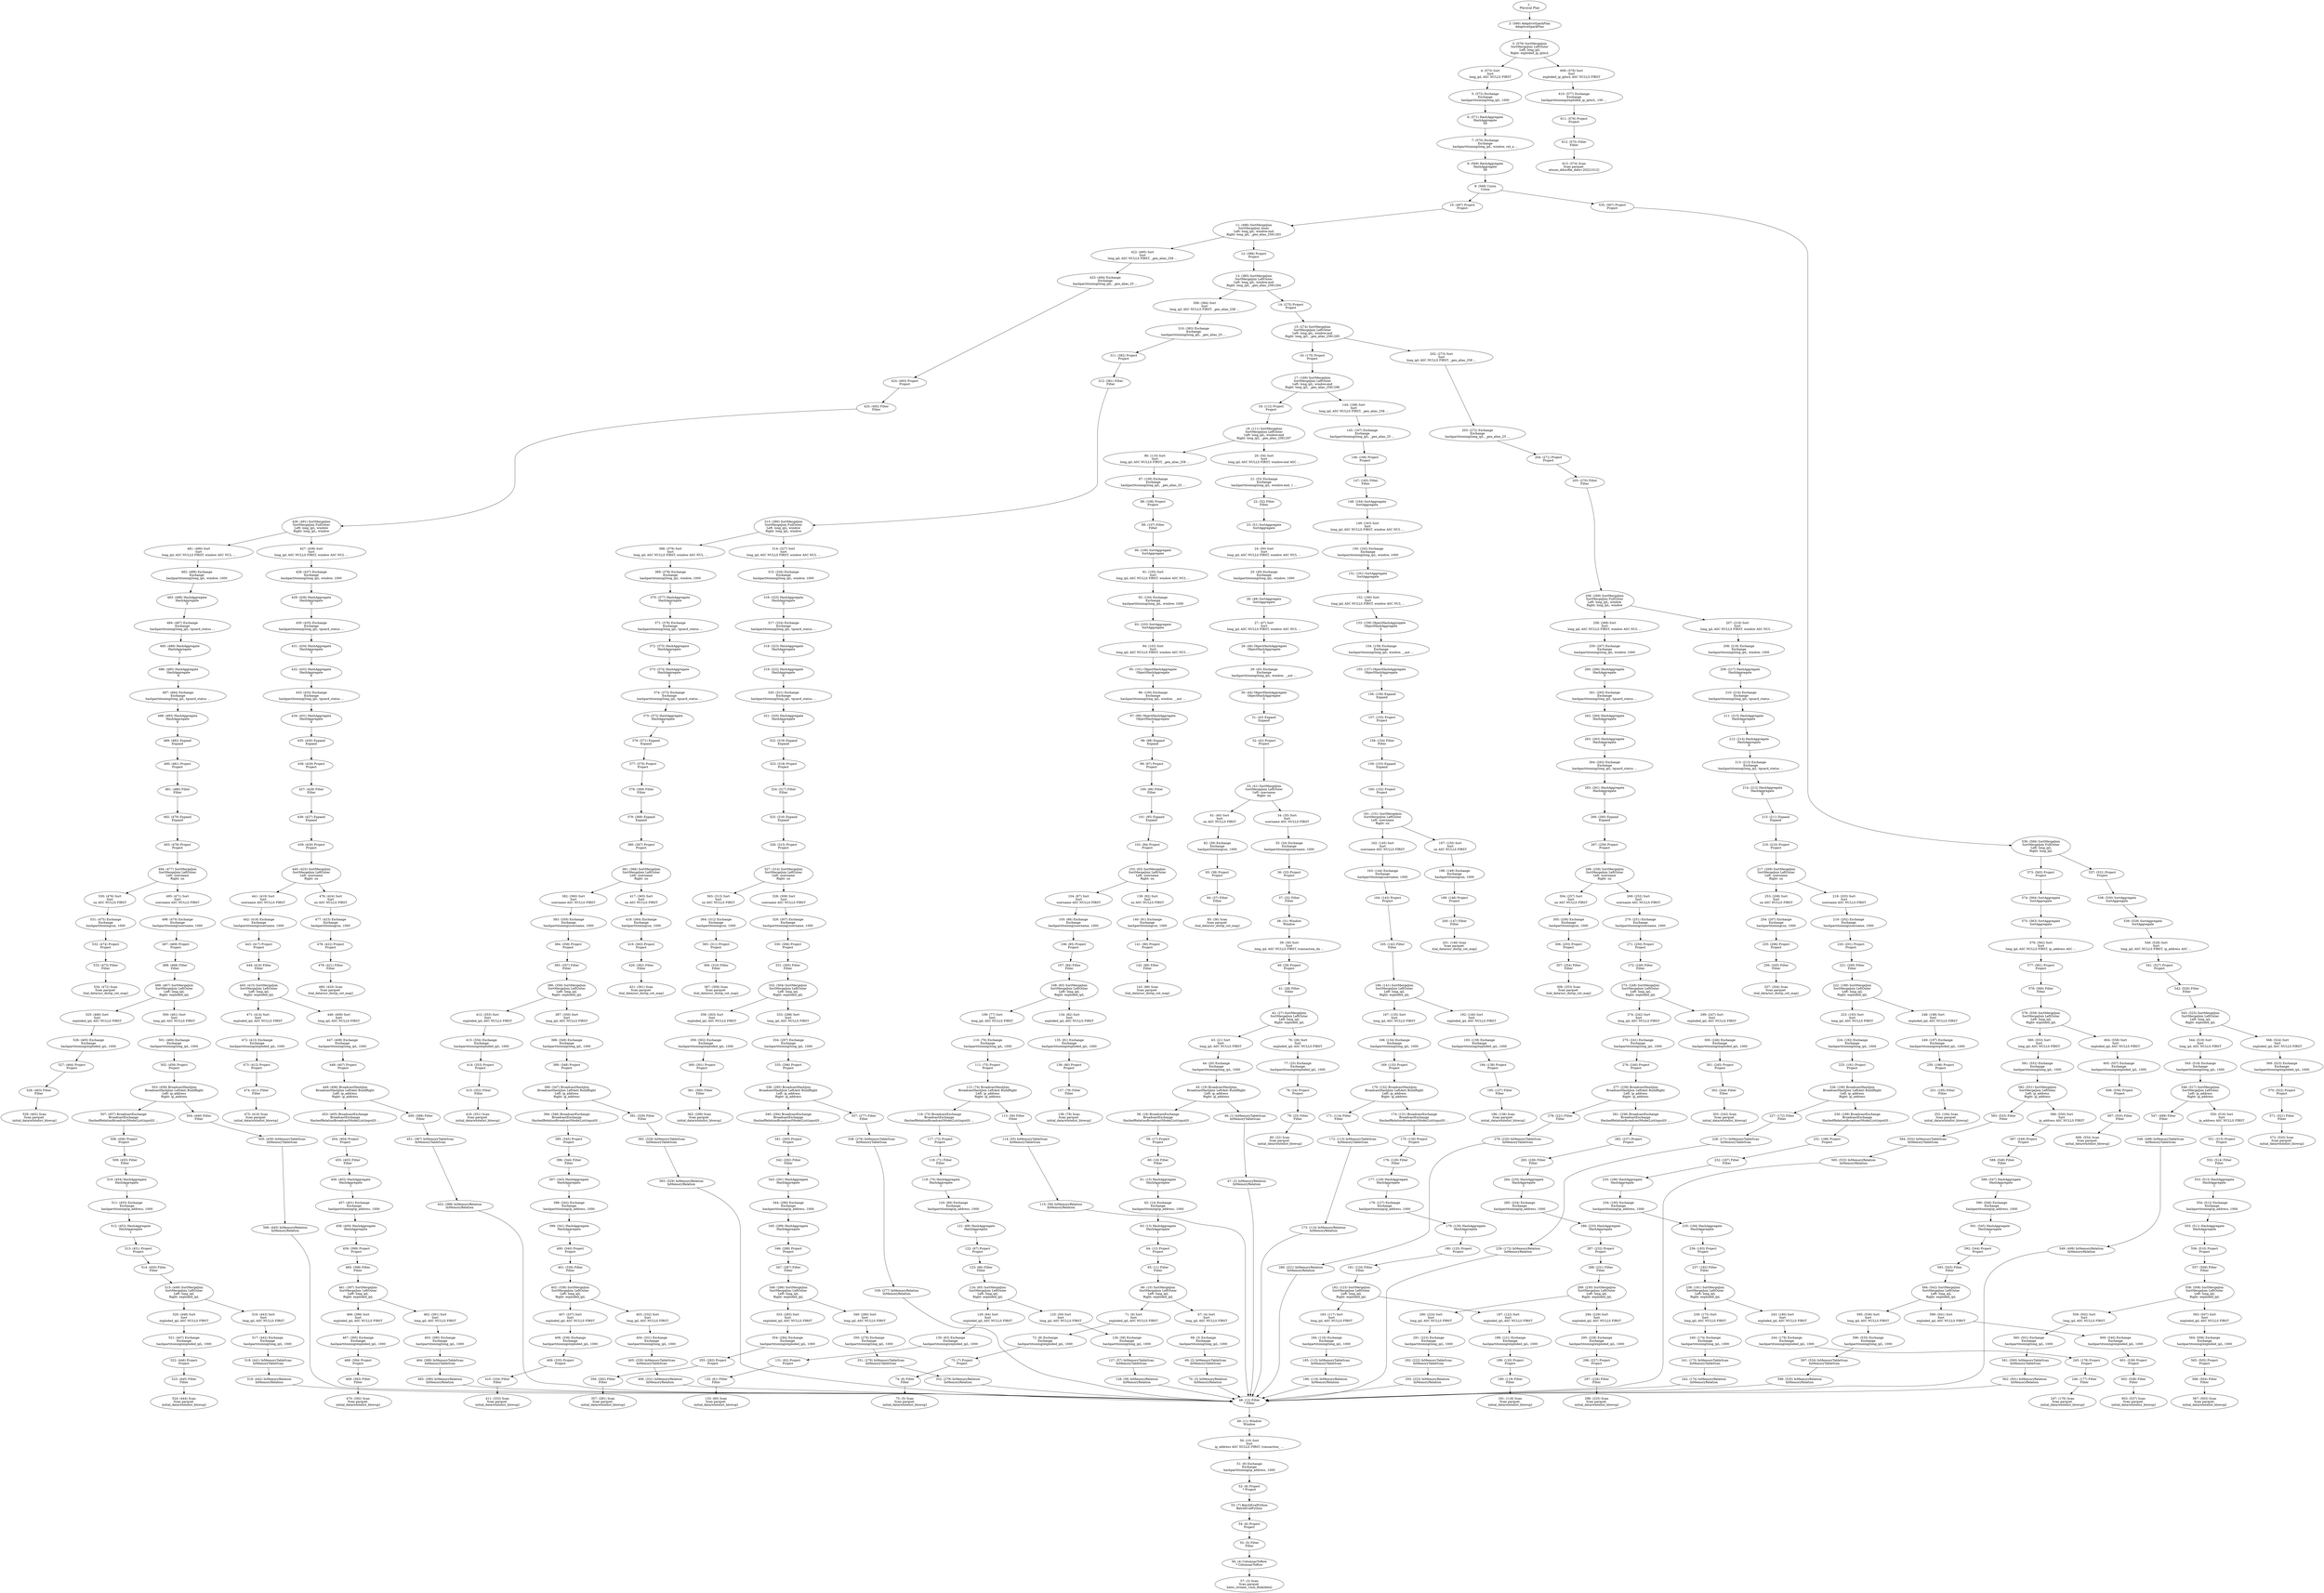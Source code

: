 digraph exec_plan{
n1 [label="1: \nPhysical Plan", htmltip="<!DOCTYPE html> <html> <body></body> </html>", equiv="0"];
n2 [label="2: (580) AdaptiveSparkPlan\nAdaptiveSparkPlan", htmltip="<!DOCTYPE html> <html> <body>note: AdaptiveSparkPlan; <p>Arguments::  isFinalPlan=false</body> </html>", equiv="0"];
n3 [label="3: (579) SortMergeJoin\nSortMergeJoin LeftOuter
Left: long_ipL
Right: exploded_ip_iplocL", htmltip="<!DOCTYPE html> <html> <body>note: SortMergeJoin; <p>Left:  keys [1]: [long_ipL]; <p>Right:  keys [1]: [exploded_ip_iplocL]; <p>Join:  condition: None</body> </html>", equiv="0"];
n4 [label="4: (573) Sort\nSort
long_ipL ASC NULLS FIRST", htmltip="<!DOCTYPE html> <html> <body>note: Sort; <p>Arguments::  [long_ipL ASC NULLS FIRST], false, 0</body> </html>", equiv="0"];
n5 [label="5: (572) Exchange\nExchange
hashpartitioning(long_ipL, 1000", htmltip="<!DOCTYPE html> <html> <body>note: Exchange; <p>Arguments::  hashpartitioning(long_ipL, 1000), ENSURE_REQUIREMENTS, [id=]</body> </html>", equiv="0"];
n6 [label="6: (571) HashAggregate\nHashAggregate
59", htmltip="<!DOCTYPE html> <html> <body>note: HashAggregate; <p>Keys:  [59]: [long_ipL, window, cnt_attempts_ip_5m, cnt_dist_usr_5m, cnt_dist_app_5mL, app_id_set_5m, username_set_5m, userAgent_5m, ip_address, attsdk_flag, sum_attsdk_flag_5m_cntL, max_targeted_user_score, min_targeted_user_score, 50th_targeted_user_score, 75th_targeted_user_score, 90th_targeted_user_score, 50th_cnt_5m, 50th_cntDistUser_5m, 50th_cntDistApp_5mL, 50th_cnt_15m, 50th_cntDistUser_15m, 50th_cntDistApp_15mL, 50th_cnt_60m, 50th_cntDistUser_60m, 50th_cntDistApp_60mL, 50th_timedelta_5m, stddev_timedelta_5m, tguard_data_dt, cnt_attempts_ip_15m, cnt_dist_usr_15m, cnt_dist_app_15mL, app_id_set_15m, 50th_timedelta_15m, stddev_timedelta_15m, cnt_attempts_ip_60m, cnt_dist_usr_60m, cnt_dist_app_60mL, app_id_set_60m, 50th_timedelta_60m, stddev_timedelta_60m, 5m_success_count, 5m_failed_count, 5m_suc_dist_usr, 5m_fail_dist_usr, 5m_suc_dist_appL, 5m_fail_dist_appL, 15m_success_count, 15m_failed_count, 15m_suc_dist_usr, 15m_fail_dist_usr, 15m_suc_dist_appL, 15m_fail_dist_appL, 60m_success_count, 60m_failed_count, 60m_suc_dist_usr, 60m_fail_dist_usr, 60m_suc_dist_appL, 60m_fail_dist_appL, heavy_hitters_flag]; <p>Functions::  []; <p>Aggregate:  Attributes: []; <p>Results:  [72]: [long_ipL, window, cnt_attempts_ip_5m, cnt_dist_usr_5m, cnt_dist_app_5mL, app_id_set_5m, username_set_5m, userAgent_5m, ip_address, attsdk_flag, sum_attsdk_flag_5m_cntL, max_targeted_user_score, min_targeted_user_score, 50th_targeted_user_score, 75th_targeted_user_score, 90th_targeted_user_score, 50th_cnt_5m, 50th_cntDistUser_5m, 50th_cntDistApp_5mL, 50th_cnt_15m, 50th_cntDistUser_15m, 50th_cntDistApp_15mL, 50th_cnt_60m, 50th_cntDistUser_60m, 50th_cntDistApp_60mL, 50th_timedelta_5m, stddev_timedelta_5m, tguard_data_dt, cnt_attempts_ip_15m, cnt_dist_usr_15m, cnt_dist_app_15mL, app_id_set_15m, 50th_timedelta_15m, stddev_timedelta_15m, cnt_attempts_ip_60m, cnt_dist_usr_60m, cnt_dist_app_60mL, app_id_set_60m, 50th_timedelta_60m, stddev_timedelta_60m, 5m_success_count, 5m_failed_count, 5m_suc_dist_usr, 5m_fail_dist_usr, 5m_suc_dist_appL, 5m_fail_dist_appL, 15m_success_count, 15m_failed_count, 15m_suc_dist_usr, 15m_fail_dist_usr, 15m_suc_dist_appL, 15m_fail_dist_appL, 60m_success_count, 60m_failed_count, 60m_suc_dist_usr, 60m_fail_dist_usr, 60m_suc_dist_appL, 60m_fail_dist_appL, heavy_hitters_flag, date_format(window.start, EEEE, Some(Etc/UTC)) AS day_of_week, CASE WHEN (upper(date_format(window.start, EEEE, Some(Etc/UTC))) = SUNDAY) THEN -1.3887282 WHEN (upper(date_format(window.start, EEEE, Some(Etc/UTC))) = MONDAY) THEN -0.9258188 WHEN (upper(date_format(window.start, EEEE, Some(Etc/UTC))) = TUESDAY) THEN -0.4629094 WHEN (upper(date_format(window.start, EEEE, Some(Etc/UTC))) = WEDNESDAY) THEN 0E-7 WHEN (upper(date_format(window.start, EEEE, Some(Etc/UTC))) = THURSDAY) THEN 0.4629094 WHEN (upper(date_format(window.start, EEEE, Some(Etc/UTC))) = FRIDAY) THEN 0.9258188 WHEN (upper(date_format(window.start, EEEE, Some(Etc/UTC))) = SATURDAY) THEN 1.3887282 ELSE 0E-7 END AS dow, COS(cast(CheckOverflow((promote_precision(cast(cast(CASE WHEN (upper(date_format(window.start, EEEE, Some(Etc/UTC))) = SUNDAY) THEN -3 WHEN (upper(date_format(window.start, EEEE, Some(Etc/UTC))) = MONDAY) THEN -2 WHEN (upper(date_format(window.start, EEEE, Some(Etc/UTC))) = TUESDAY) THEN -1 WHEN (upper(date_format(window.start, EEEE, Some(Etc/UTC))) = WEDNESDAY) THEN 0 WHEN (upper(date_format(window.start, EEEE, Some(Etc/UTC))) = THURSDAY) THEN 1 WHEN (upper(date_format(window.start, EEEE, Some(Etc/UTC))) = FRIDAY) THEN 2 WHEN (upper(date_format(window.start, EEEE, Some(Etc/UTC))) = SATURDAY) THEN 3 ELSE 0 END as decimal(10,0)) as decimal(15,5))) / 2.16025), DecimalType(22,7), true) as double)) AS distance_DOW, CASE WHEN (upper(date_format(window.start, EEEE, Some(Etc/UTC))) = SUNDAY) THEN 1 WHEN (upper(date_format(window.start, EEEE, Some(Etc/UTC))) = SATURDAY) THEN 1 ELSE 0 END AS isWkend_flag, cast(window.start as bigint) AS long_start_timeL, cast(ephemeralsubstri</body> </html>", equiv="0"];
n7 [label="7: (570) Exchange\nExchange
hashpartitioning(long_ipL, window, cnt_a ...", htmltip="<!DOCTYPE html> <html> <body>note: Exchange; <p>Arguments::  hashpartitioning(long_ipL, window, cnt_attempts_ip_5m, cnt_dist_usr_5m, cnt_dist_app_5mL, app_id_set_5m, username_set_5m, userAgent_5m, ip_address, attsdk_flag, sum_attsdk_flag_5m_cntL, max_targeted_user_score, min_targeted_user_score, 50th_targeted_user_score, 75th_targeted_user_score, 90th_targeted_user_score, 50th_cnt_5m, 50th_cntDistUser_5m, 50th_cntDistApp_5mL, 50th_cnt_15m, 50th_cntDistUser_15m, 50th_cntDistApp_15mL, 50th_cnt_60m, 50th_cntDistUser_60m, ... 36 more fields), ENSURE_REQUIREMENTS, [id=]</body> </html>", equiv="0"];
n8 [label="8: (569) HashAggregate\nHashAggregate
59", htmltip="<!DOCTYPE html> <html> <body>note: HashAggregate; <p>Keys:  [59]: [long_ipL, window, knownfloatingpointnormalized(normalizenanandzero(cnt_attempts_ip_5m)) AS cnt_attempts_ip_5m, knownfloatingpointnormalized(normalizenanandzero(cnt_dist_usr_5m)) AS cnt_dist_usr_5m, cnt_dist_app_5mL, app_id_set_5m, username_set_5m, userAgent_5m, ip_address, attsdk_flag, sum_attsdk_flag_5m_cntL, max_targeted_user_score, min_targeted_user_score, 50th_targeted_user_score, 75th_targeted_user_score, 90th_targeted_user_score, knownfloatingpointnormalized(normalizenanandzero(50th_cnt_5m)) AS 50th_cnt_5m, knownfloatingpointnormalized(normalizenanandzero(50th_cntDistUser_5m)) AS 50th_cntDistUser_5m, 50th_cntDistApp_5mL, knownfloatingpointnormalized(normalizenanandzero(50th_cnt_15m)) AS 50th_cnt_15m, knownfloatingpointnormalized(normalizenanandzero(50th_cntDistUser_15m)) AS 50th_cntDistUser_15m, 50th_cntDistApp_15mL, knownfloatingpointnormalized(normalizenanandzero(50th_cnt_60m)) AS 50th_cnt_60m, knownfloatingpointnormalized(normalizenanandzero(50th_cntDistUser_60m)) AS 50th_cntDistUser_60m, 50th_cntDistApp_60mL, knownfloatingpointnormalized(normalizenanandzero(50th_timedelta_5m)) AS 50th_timedelta_5m, knownfloatingpointnormalized(normalizenanandzero(stddev_timedelta_5m)) AS stddev_timedelta_5m, tguard_data_dt, knownfloatingpointnormalized(normalizenanandzero(cnt_attempts_ip_15m)) AS cnt_attempts_ip_15m, knownfloatingpointnormalized(normalizenanandzero(cnt_dist_usr_15m)) AS cnt_dist_usr_15m, cnt_dist_app_15mL, app_id_set_15m, knownfloatingpointnormalized(normalizenanandzero(50th_timedelta_15m)) AS 50th_timedelta_15m, knownfloatingpointnormalized(normalizenanandzero(stddev_timedelta_15m)) AS stddev_timedelta_15m, knownfloatingpointnormalized(normalizenanandzero(cnt_attempts_ip_60m)) AS cnt_attempts_ip_60m, knownfloatingpointnormalized(normalizenanandzero(cnt_dist_usr_60m)) AS cnt_dist_usr_60m, cnt_dist_app_60mL, app_id_set_60m, knownfloatingpointnormalized(normalizenanandzero(50th_timedelta_60m)) AS 50th_timedelta_60m, knownfloatingpointnormalized(normalizenanandzero(stddev_timedelta_60m)) AS stddev_timedelta_60m, knownfloatingpointnormalized(normalizenanandzero(5m_success_count)) AS 5m_success_count, knownfloatingpointnormalized(normalizenanandzero(5m_failed_count)) AS 5m_failed_count, knownfloatingpointnormalized(normalizenanandzero(5m_suc_dist_usr)) AS 5m_suc_dist_usr, knownfloatingpointnormalized(normalizenanandzero(5m_fail_dist_usr)) AS 5m_fail_dist_usr, 5m_suc_dist_appL, 5m_fail_dist_appL, knownfloatingpointnormalized(normalizenanandzero(15m_success_count)) AS 15m_success_count, knownfloatingpointnormalized(normalizenanandzero(15m_failed_count)) AS 15m_failed_count, knownfloatingpointnormalized(normalizenanandzero(15m_suc_dist_usr)) AS 15m_suc_dist_usr, knownfloatingpointnormalized(normalizenanandzero(15m_fail_dist_usr)) AS 15m_fail_dist_usr, 15m_suc_dist_appL, 15m_fail_dist_appL, knownfloatingpointnormalized(normalizenanandzero(60m_success_count)) AS 60m_success_count, knownfloatingpointnormalized(normalizenanandzero(60m_failed_count)) AS 60m_failed_count, knownfloatingpointnormalized(normalizenanandzero(60m_suc_dist_usr)) AS 60m_suc_dist_usr, knownfloatingpointnormalized(normalizenanandzero(60m_fail_dist_usr)) AS 60m_fail_dist_usr, 60m_suc_dist_appL, 60m_fail_dist_appL, heavy_hitters_flag]; <p>Functions::  []; <p>Aggregate:  Attributes: []; <p>Results:  [59]: [long_ipL, window, cnt_attempts_ip_5m, cnt_dist_usr_5m, cnt_dist_app_5mL, app_id_set_5m, username_set_5m, userAgent_5m, ip_address, attsdk_flag, sum_attsdk_flag_5m_cntL, max_targeted_user_score, min_targeted_user_score, 50th_targeted_user_score, 75th_targeted_user_score, 90th_targeted_user_score, 50th_cnt_5m, 50th_cntDistUser_5m, 50th_cntDistApp_5mL, 50th_cnt_15m, 50th_cntDistUser_15m, 50th_cntDistApp_15mL, 50th_cnt_60m, 50th_cntDistUser_60m, 50th_cntDistApp_60mL, 50th_timedelta_5m, stddev_timedelta_5m, tguard_data_dt, cnt_attempts_ip_15m, cnt_dist_usr_15m, cnt_dist_app_15mL, app_id_set_15m, 50th_timedelta_15m, stddev_tim</body> </html>", equiv="0"];
n9 [label="9: (568) Union\nUnion", htmltip="<!DOCTYPE html> <html> <body>note: Union</body> </html>", equiv="0"];
n10 [label="10: (497) Project\nProject", htmltip="<!DOCTYPE html> <html> <body>note: Project</body> </html>", equiv="0"];
n11 [label="11: (496) SortMergeJoin\nSortMergeJoin Inner
Left: long_ipL, window.end
Right: long_ipL, _gen_alias_2581293", htmltip="<!DOCTYPE html> <html> <body>note: SortMergeJoin; <p>Left:  keys [2]: [long_ipL, window.end]; <p>Right:  keys [2]: [long_ipL, _gen_alias_2581293]; <p>Join:  condition: None</body> </html>", equiv="0"];
n12 [label="12: (386) Project\nProject", htmltip="<!DOCTYPE html> <html> <body>note: Project</body> </html>", equiv="0"];
n13 [label="13: (385) SortMergeJoin\nSortMergeJoin LeftOuter
Left: long_ipL, window.end
Right: long_ipL, _gen_alias_2581294", htmltip="<!DOCTYPE html> <html> <body>note: SortMergeJoin; <p>Left:  keys [2]: [long_ipL, window.end]; <p>Right:  keys [2]: [long_ipL, _gen_alias_2581294]; <p>Join:  condition: None</body> </html>", equiv="0"];
n14 [label="14: (275) Project\nProject", htmltip="<!DOCTYPE html> <html> <body>note: Project</body> </html>", equiv="0"];
n15 [label="15: (274) SortMergeJoin\nSortMergeJoin LeftOuter
Left: long_ipL, window.end
Right: long_ipL, _gen_alias_2581295", htmltip="<!DOCTYPE html> <html> <body>note: SortMergeJoin; <p>Left:  keys [2]: [long_ipL, window.end]; <p>Right:  keys [2]: [long_ipL, _gen_alias_2581295]; <p>Join:  condition: None</body> </html>", equiv="0"];
n16 [label="16: (170) Project\nProject", htmltip="<!DOCTYPE html> <html> <body>note: Project</body> </html>", equiv="0"];
n17 [label="17: (169) SortMergeJoin\nSortMergeJoin LeftOuter
Left: long_ipL, window.end
Right: long_ipL, _gen_alias_2581296", htmltip="<!DOCTYPE html> <html> <body>note: SortMergeJoin; <p>Left:  keys [2]: [long_ipL, window.end]; <p>Right:  keys [2]: [long_ipL, _gen_alias_2581296]; <p>Join:  condition: None</body> </html>", equiv="0"];
n18 [label="18: (112) Project\nProject", htmltip="<!DOCTYPE html> <html> <body>note: Project</body> </html>", equiv="0"];
n19 [label="19: (111) SortMergeJoin\nSortMergeJoin LeftOuter
Left: long_ipL, window.end
Right: long_ipL, _gen_alias_2581297", htmltip="<!DOCTYPE html> <html> <body>note: SortMergeJoin; <p>Left:  keys [2]: [long_ipL, window.end]; <p>Right:  keys [2]: [long_ipL, _gen_alias_2581297]; <p>Join:  condition: None</body> </html>", equiv="0"];
n20 [label="20: (54) Sort\nSort
long_ipL ASC NULLS FIRST, window.end ASC ...", htmltip="<!DOCTYPE html> <html> <body>note: Sort; <p>Arguments::  [long_ipL ASC NULLS FIRST, window.end ASC NULLS FIRST], false, 0</body> </html>", equiv="0"];
n21 [label="21: (53) Exchange\nExchange
hashpartitioning(long_ipL, window.end, 1 ...", htmltip="<!DOCTYPE html> <html> <body>note: Exchange; <p>Arguments::  hashpartitioning(long_ipL, window.end, 1000), ENSURE_REQUIREMENTS, [id=]</body> </html>", equiv="0"];
n22 [label="22: (52) Filter\nFilter", htmltip="<!DOCTYPE html> <html> <body>note: Filter; <p>Condition:  : isnotnull(long_ipL)</body> </html>", equiv="0"];
n23 [label="23: (51) SortAggregate\nSortAggregate", htmltip="<!DOCTYPE html> <html> <body>note: SortAggregate; <p>Keys:  [2]: [long_ipL, window]; <p>Functions:  [26]: [finalmerge_first(merge firstL, valueSet) AS first(if ((gid = 0)) count(t.`long_ip`)L else null) ignore nullsL, finalmerge_count(merge countL) AS count(if ((gid = 1)) __auto_generated_subquery_name.`username` else null)L, finalmerge_count(merge countL) AS count(if ((gid = 2)) t.`application_id` else null)L, finalmerge_first(merge first, valueSet) AS first(if ((gid = 0)) collect_set(t.`application_id`) else null) ignore nulls, finalmerge_first(merge first, valueSet) AS first(if ((gid = 0)) collect_set(__auto_generated_subquery_name.`username`) else null) ignore nulls, finalmerge_first(merge first, valueSet) AS first(if ((gid = 0)) collect_set(t.`userAgent`) else null) ignore nulls, finalmerge_first(merge first, valueSet) AS first(if ((gid = 0)) first(t.`ip_address`) else null) ignore nulls, finalmerge_first(merge first, valueSet) AS first(if ((gid = 0)) max(t.`attsdk_flag`) else null) ignore nulls, finalmerge_first(merge firstL, valueSet) AS first(if ((gid = 0)) sum(CAST(t.`attsdk_flag` AS BIGINT))L else null) ignore nullsL, finalmerge_first(merge first, valueSet) AS first(if ((gid = 0)) max(u.`targeted_user_score`) else null) ignore nulls, finalmerge_first(merge first, valueSet) AS first(if ((gid = 0)) min(u.`targeted_user_score`) else null) ignore nulls, finalmerge_first(merge first, valueSet) AS first(if ((gid = 0)) percentile_approx(u.`targeted_user_score`, [0.5,0.75,0.9], 10000) else null) ignore nulls, finalmerge_first(merge first, valueSet) AS first(if ((gid = 0)) percentile_approx(u.`targeted_user_score`, [0.5,0.75,0.9], 10000) else null) ignore nulls, finalmerge_first(merge first, valueSet) AS first(if ((gid = 0)) percentile_approx(u.`targeted_user_score`, [0.5,0.75,0.9], 10000) else null) ignore nulls, finalmerge_first(merge firstL, valueSet) AS first(if ((gid = 0)) percentile_approx(__auto_generated_subquery_name.`cnt_5m`, 0.5D, 10000)L else null) ignore nullsL, finalmerge_first(merge firstL, valueSet) AS first(if ((gid = 0)) percentile_approx(__auto_generated_subquery_name.`cntDistUser_5m`, 0.5D, 10000)L else null) ignore nullsL, finalmerge_first(merge firstL, valueSet) AS first(if ((gid = 0)) percentile_approx(__auto_generated_subquery_name.`cntDistApp_5m`, 0.5D, 10000)L else null) ignore nullsL, finalmerge_first(merge firstL, valueSet) AS first(if ((gid = 0)) percentile_approx(__auto_generated_subquery_name.`cnt_15m`, 0.5D, 10000)L else null) ignore nullsL, finalmerge_first(merge firstL, valueSet) AS first(if ((gid = 0)) percentile_approx(__auto_generated_subquery_name.`cntDistUser_15m`, 0.5D, 10000)L else null) ignore nullsL, finalmerge_first(merge firstL, valueSet) AS first(if ((gid = 0)) percentile_approx(__auto_generated_subquery_name.`cntDistApp_15m`, 0.5D, 10000)L else null) ignore nullsL, finalmerge_first(merge firstL, valueSet) AS first(if ((gid = 0)) percentile_approx(__auto_generated_subquery_name.`cnt_60m`, 0.5D, 10000)L else null) ignore nullsL, finalmerge_first(merge firstL, valueSet) AS first(if ((gid = 0)) percentile_approx(__auto_generated_subquery_name.`cntDistUser_60m`, 0.5D, 10000)L else null) ignore nullsL, finalmerge_first(merge firstL, valueSet) AS first(if ((gid = 0)) percentile_approx(__auto_generated_subquery_name.`cntDistApp_60m`, 0.5D, 10000)L else null) ignore nullsL, finalmerge_first(merge firstL, valueSet) AS first(if ((gid = 0)) percentile_approx(__auto_generated_subquery_name.`timedelta`, 0.5D, 10000)L else null) ignore nullsL, finalmerge_first(merge first, valueSet) AS first(if ((gid = 0)) stddev_samp(CAST(__auto_generated_subquery_name.`timedelta` AS DOUBLE)) else null) ignore nulls, finalmerge_first(merge first, valueSet) AS first(if ((gid = 0)) max(__auto_generated_subquery_name.`tguard_data_dt`) else null) ignore nulls]; <p>Aggregate:  Attributes [26]: [first(if ((gid = 0)) count(t.`long_ip`)L else null) ignore nullsL, count(if ((gid = 1)) __auto_generated_subquery_name.`username` else null)L, count(if</body> </html>", equiv="0"];
n24 [label="24: (50) Sort\nSort
long_ipL ASC NULLS FIRST, window ASC NUL ...", htmltip="<!DOCTYPE html> <html> <body>note: Sort; <p>Arguments::  [long_ipL ASC NULLS FIRST, window ASC NULLS FIRST], false, 0</body> </html>", equiv="0"];
n25 [label="25: (49) Exchange\nExchange
hashpartitioning(long_ipL, window, 1000", htmltip="<!DOCTYPE html> <html> <body>note: Exchange; <p>Arguments::  hashpartitioning(long_ipL, window, 1000), ENSURE_REQUIREMENTS, [id=]</body> </html>", equiv="0"];
n26 [label="26: (48) SortAggregate\nSortAggregate", htmltip="<!DOCTYPE html> <html> <body>note: SortAggregate; <p>Keys:  [2]: [long_ipL, window]; <p>Functions:  [26]: [partial_first(if ((gid = 0)) count(t.`long_ip`)L else null, true) AS (firstL, valueSet), partial_count(if ((gid = 1)) __auto_generated_subquery_name.`username` else null) AS countL, partial_count(if ((gid = 2)) t.`application_id` else null) AS countL, partial_first(if ((gid = 0)) collect_set(t.`application_id`) else null, true) AS (first, valueSet), partial_first(if ((gid = 0)) collect_set(__auto_generated_subquery_name.`username`) else null, true) AS (first, valueSet), partial_first(if ((gid = 0)) collect_set(t.`userAgent`) else null, true) AS (first, valueSet), partial_first(if ((gid = 0)) first(t.`ip_address`) else null, true) AS (first, valueSet), partial_first(if ((gid = 0)) max(t.`attsdk_flag`) else null, true) AS (first, valueSet), partial_first(if ((gid = 0)) sum(CAST(t.`attsdk_flag` AS BIGINT))L else null, true) AS (firstL, valueSet), partial_first(if ((gid = 0)) max(u.`targeted_user_score`) else null, true) AS (first, valueSet), partial_first(if ((gid = 0)) min(u.`targeted_user_score`) else null, true) AS (first, valueSet), partial_first(if ((gid = 0)) percentile_approx(u.`targeted_user_score`, [0.5,0.75,0.9], 10000) else null, true) AS (first, valueSet), partial_first(if ((gid = 0)) percentile_approx(u.`targeted_user_score`, [0.5,0.75,0.9], 10000) else null, true) AS (first, valueSet), partial_first(if ((gid = 0)) percentile_approx(u.`targeted_user_score`, [0.5,0.75,0.9], 10000) else null, true) AS (first, valueSet), partial_first(if ((gid = 0)) percentile_approx(__auto_generated_subquery_name.`cnt_5m`, 0.5D, 10000)L else null, true) AS (firstL, valueSet), partial_first(if ((gid = 0)) percentile_approx(__auto_generated_subquery_name.`cntDistUser_5m`, 0.5D, 10000)L else null, true) AS (firstL, valueSet), partial_first(if ((gid = 0)) percentile_approx(__auto_generated_subquery_name.`cntDistApp_5m`, 0.5D, 10000)L else null, true) AS (firstL, valueSet), partial_first(if ((gid = 0)) percentile_approx(__auto_generated_subquery_name.`cnt_15m`, 0.5D, 10000)L else null, true) AS (firstL, valueSet), partial_first(if ((gid = 0)) percentile_approx(__auto_generated_subquery_name.`cntDistUser_15m`, 0.5D, 10000)L else null, true) AS (firstL, valueSet), partial_first(if ((gid = 0)) percentile_approx(__auto_generated_subquery_name.`cntDistApp_15m`, 0.5D, 10000)L else null, true) AS (firstL, valueSet), partial_first(if ((gid = 0)) percentile_approx(__auto_generated_subquery_name.`cnt_60m`, 0.5D, 10000)L else null, true) AS (firstL, valueSet), partial_first(if ((gid = 0)) percentile_approx(__auto_generated_subquery_name.`cntDistUser_60m`, 0.5D, 10000)L else null, true) AS (firstL, valueSet), partial_first(if ((gid = 0)) percentile_approx(__auto_generated_subquery_name.`cntDistApp_60m`, 0.5D, 10000)L else null, true) AS (firstL, valueSet), partial_first(if ((gid = 0)) percentile_approx(__auto_generated_subquery_name.`timedelta`, 0.5D, 10000)L else null, true) AS (firstL, valueSet), partial_first(if ((gid = 0)) stddev_samp(CAST(__auto_generated_subquery_name.`timedelta` AS DOUBLE)) else null, true) AS (first, valueSet), partial_first(if ((gid = 0)) max(__auto_generated_subquery_name.`tguard_data_dt`) else null, true) AS (first, valueSet)]; <p>Aggregate:  Attributes [50]: [firstL, valueSet, countL, countL, first, valueSet, first, valueSet, first, valueSet, first, valueSet, first, valueSet, firstL, valueSet, first, valueSet, first, valueSet, first, valueSet, first, valueSet, first, valueSet, firstL, valueSet, firstL, valueSet, firstL, valueSet, firstL, valueSet, firstL, valueSet, firstL, valueSet, firstL, valueSet, firstL, valueSet, firstL, valueSet, firstL, valueSet, first, valueSet, first, valueSet]; <p>Results:  [52]: [long_ipL, window, firstL, valueSet, countL, countL, first, valueSet, first, valueSet, first, valueSet, first, valueSet, first, valueSet, firstL, valueSet, first, valueSet, first, valueSet, first, valueSet, first, valueSet, first, valueSet, firs</body> </html>", equiv="0"];
n27 [label="27: (47) Sort\nSort
long_ipL ASC NULLS FIRST, window ASC NUL ...", htmltip="<!DOCTYPE html> <html> <body>note: Sort; <p>Arguments::  [long_ipL ASC NULLS FIRST, window ASC NULLS FIRST], false, 0</body> </html>", equiv="0"];
n28 [label="28: (46) ObjectHashAggregate\nObjectHashAggregate
5", htmltip="<!DOCTYPE html> <html> <body>note: ObjectHashAggregate; <p>Keys:  [5]: [long_ipL, window, __auto_generated_subquery_name.`username`, t.`application_id`, gid]; <p>Functions:  [22]: [finalmerge_count(merge countL) AS count(t.`long_ip`L)L, finalmerge_collect_set(merge buf) AS collect_set(t.`application_id`, 0, 0), finalmerge_collect_set(merge buf) AS collect_set(__auto_generated_subquery_name.`username`, 0, 0), finalmerge_collect_set(merge buf) AS collect_set(t.`userAgent`, 0, 0), finalmerge_first(merge first, valueSet) AS first(t.`ip_address`)(), finalmerge_max(merge max) AS max(t.`attsdk_flag`), finalmerge_sum(merge sumL) AS sum(CAST(t.`attsdk_flag` AS BIGINT)L)L, finalmerge_max(merge max) AS max(u.`targeted_user_score`), finalmerge_min(merge min) AS min(u.`targeted_user_score`), finalmerge_percentile_approx(merge buf) AS percentile_approx(u.`targeted_user_score`, [0.5,0.75,0.9], 10000, 0, 0), finalmerge_percentile_approx(merge buf) AS percentile_approx(__auto_generated_subquery_name.`cnt_5m`L, 0.5, 10000, 0, 0)L, finalmerge_percentile_approx(merge buf) AS percentile_approx(__auto_generated_subquery_name.`cntDistUser_5m`L, 0.5, 10000, 0, 0)L, finalmerge_percentile_approx(merge buf) AS percentile_approx(__auto_generated_subquery_name.`cntDistApp_5m`L, 0.5, 10000, 0, 0)L, finalmerge_percentile_approx(merge buf) AS percentile_approx(__auto_generated_subquery_name.`cnt_15m`L, 0.5, 10000, 0, 0)L, finalmerge_percentile_approx(merge buf) AS percentile_approx(__auto_generated_subquery_name.`cntDistUser_15m`L, 0.5, 10000, 0, 0)L, finalmerge_percentile_approx(merge buf) AS percentile_approx(__auto_generated_subquery_name.`cntDistApp_15m`L, 0.5, 10000, 0, 0)L, finalmerge_percentile_approx(merge buf) AS percentile_approx(__auto_generated_subquery_name.`cnt_60m`L, 0.5, 10000, 0, 0)L, finalmerge_percentile_approx(merge buf) AS percentile_approx(__auto_generated_subquery_name.`cntDistUser_60m`L, 0.5, 10000, 0, 0)L, finalmerge_percentile_approx(merge buf) AS percentile_approx(__auto_generated_subquery_name.`cntDistApp_60m`L, 0.5, 10000, 0, 0)L, finalmerge_percentile_approx(merge buf) AS percentile_approx(__auto_generated_subquery_name.`timedelta`L, 0.5, 10000, 0, 0)L, finalmerge_stddev_samp(merge n, avg, m2) AS stddev_samp(CAST(__auto_generated_subquery_name.`timedelta` AS DOUBLE)), finalmerge_max(merge max) AS max(__auto_generated_subquery_name.`tguard_data_dt`)]; <p>Aggregate:  Attributes [22]: [count(t.`long_ip`L)L, collect_set(t.`application_id`, 0, 0), collect_set(__auto_generated_subquery_name.`username`, 0, 0), collect_set(t.`userAgent`, 0, 0), first(t.`ip_address`)(), max(t.`attsdk_flag`), sum(CAST(t.`attsdk_flag` AS BIGINT)L)L, max(u.`targeted_user_score`), min(u.`targeted_user_score`), percentile_approx(u.`targeted_user_score`, [0.5,0.75,0.9], 10000, 0, 0), percentile_approx(__auto_generated_subquery_name.`cnt_5m`L, 0.5, 10000, 0, 0)L, percentile_approx(__auto_generated_subquery_name.`cntDistUser_5m`L, 0.5, 10000, 0, 0)L, percentile_approx(__auto_generated_subquery_name.`cntDistApp_5m`L, 0.5, 10000, 0, 0)L, percentile_approx(__auto_generated_subquery_name.`cnt_15m`L, 0.5, 10000, 0, 0)L, percentile_approx(__auto_generated_subquery_name.`cntDistUser_15m`L, 0.5, 10000, 0, 0)L, percentile_approx(__auto_generated_subquery_name.`cntDistApp_15m`L, 0.5, 10000, 0, 0)L, percentile_approx(__auto_generated_subquery_name.`cnt_60m`L, 0.5, 10000, 0, 0)L, percentile_approx(__auto_generated_subquery_name.`cntDistUser_60m`L, 0.5, 10000, 0, 0)L, percentile_approx(__auto_generated_subquery_name.`cntDistApp_60m`L, 0.5, 10000, 0, 0)L, percentile_approx(__auto_generated_subquery_name.`timedelta`L, 0.5, 10000, 0, 0)L, stddev_samp(CAST(__auto_generated_subquery_name.`timedelta` AS DOUBLE)), max(__auto_generated_subquery_name.`tguard_data_dt`)]; <p>Results:  [29]: [long_ipL, window, __auto_generated_subquery_name.`username`, t.`application_id`, gid, count(t.`long_ip`L)L AS count(t.`long_ip`)L, collect_set(t.`application_id`, 0, 0) AS collect_set(t.`application_id`), collect_set(__auto_ge</body> </html>", equiv="0"];
n29 [label="29: (45) Exchange\nExchange
hashpartitioning(long_ipL, window, __aut ...", htmltip="<!DOCTYPE html> <html> <body>note: Exchange; <p>Arguments::  hashpartitioning(long_ipL, window, __auto_generated_subquery_name.`username`, t.`application_id`, gid, 1000), ENSURE_REQUIREMENTS, [id=]</body> </html>", equiv="0"];
n30 [label="30: (44) ObjectHashAggregate\nObjectHashAggregate
5", htmltip="<!DOCTYPE html> <html> <body>note: ObjectHashAggregate; <p>Keys:  [5]: [long_ipL, window, __auto_generated_subquery_name.`username`, t.`application_id`, gid]; <p>Functions:  [22]: [partial_count(t.`long_ip`L) AS countL, partial_collect_set(t.`application_id`, 0, 0) AS buf, partial_collect_set(__auto_generated_subquery_name.`username`, 0, 0) AS buf, partial_collect_set(t.`userAgent`, 0, 0) AS buf, partial_first(t.`ip_address`, false) AS (first, valueSet), partial_max(t.`attsdk_flag`) AS max, partial_sum(CAST(t.`attsdk_flag` AS BIGINT)L) AS sumL, partial_max(u.`targeted_user_score`) AS max, partial_min(u.`targeted_user_score`) AS min, partial_percentile_approx(u.`targeted_user_score`, [0.5,0.75,0.9], 10000, 0, 0) AS buf, partial_percentile_approx(__auto_generated_subquery_name.`cnt_5m`L, 0.5, 10000, 0, 0) AS buf, partial_percentile_approx(__auto_generated_subquery_name.`cntDistUser_5m`L, 0.5, 10000, 0, 0) AS buf, partial_percentile_approx(__auto_generated_subquery_name.`cntDistApp_5m`L, 0.5, 10000, 0, 0) AS buf, partial_percentile_approx(__auto_generated_subquery_name.`cnt_15m`L, 0.5, 10000, 0, 0) AS buf, partial_percentile_approx(__auto_generated_subquery_name.`cntDistUser_15m`L, 0.5, 10000, 0, 0) AS buf, partial_percentile_approx(__auto_generated_subquery_name.`cntDistApp_15m`L, 0.5, 10000, 0, 0) AS buf, partial_percentile_approx(__auto_generated_subquery_name.`cnt_60m`L, 0.5, 10000, 0, 0) AS buf, partial_percentile_approx(__auto_generated_subquery_name.`cntDistUser_60m`L, 0.5, 10000, 0, 0) AS buf, partial_percentile_approx(__auto_generated_subquery_name.`cntDistApp_60m`L, 0.5, 10000, 0, 0) AS buf, partial_percentile_approx(__auto_generated_subquery_name.`timedelta`L, 0.5, 10000, 0, 0) AS buf, partial_stddev_samp(CAST(__auto_generated_subquery_name.`timedelta` AS DOUBLE)) AS (n, avg, m2), partial_max(__auto_generated_subquery_name.`tguard_data_dt`) AS max]; <p>Aggregate:  Attributes [25]: [countL, buf, buf, buf, first, valueSet, max, sumL, max, min, buf, buf, buf, buf, buf, buf, buf, buf, buf, buf, buf, n, avg, m2, max]; <p>Results:  [30]: [long_ipL, window, __auto_generated_subquery_name.`username`, t.`application_id`, gid, countL, buf, buf, buf, first, valueSet, max, sumL, max, min, buf, buf, buf, buf, buf, buf, buf, buf, buf, buf, buf, n, avg, m2, max]</body> </html>", equiv="0"];
n31 [label="31: (43) Expand\nExpand", htmltip="<!DOCTYPE html> <html> <body>note: Expand; <p>Arguments::  [ArrayBuffer(long_ipL, window, null, null, 0, long_ipL, application_id, username, userAgent, ip_address, attsdk_flag, cast(attsdk_flag as bigint), targeted_user_score, cnt_5mL, cntDistUser_5mL, cntDistApp_5mL, cnt_15mL, cntDistUser_15mL, cntDistApp_15mL, cnt_60mL, cntDistUser_60mL, cntDistApp_60mL, timedeltaL, cast(timedeltaL as double), tguard_data_dt), ArrayBuffer(long_ipL, window, username, null, 1, null, null, null, null, null, null, null, null, null, null, null, null, null, null, null, null, null, null, null, null), ArrayBuffer(long_ipL, window, null, application_id, 2, null, null, null, null, null, null, null, null, null, null, null, null, null, null, null, null, null, null, null, null)], [long_ipL, window, __auto_generated_subquery_name.`username`, t.`application_id`, gid, t.`long_ip`L, t.`application_id`, __auto_generated_subquery_name.`username`, t.`userAgent`, t.`ip_address`, t.`attsdk_flag`, CAST(t.`attsdk_flag` AS BIGINT)L, u.`targeted_user_score`, __auto_generated_subquery_name.`cnt_5m`L, __auto_generated_subquery_name.`cntDistUser_5m`L, __auto_generated_subquery_name.`cntDistApp_5m`L, __auto_generated_subquery_name.`cnt_15m`L, __auto_generated_subquery_name.`cntDistUser_15m`L, __auto_generated_subquery_name.`cntDistApp_15m`L, __auto_generated_subquery_name.`cnt_60m`L, __auto_generated_subquery_name.`cntDistUser_60m`L, __auto_generated_subquery_name.`cntDistApp_60m`L, __auto_generated_subquery_name.`timedelta`L, CAST(__auto_generated_subquery_name.`timedelta` AS DOUBLE), __auto_generated_subquery_name.`tguard_data_dt`]</body> </html>", equiv="0"];
n32 [label="32: (42) Project\nProject", htmltip="<!DOCTYPE html> <html> <body>note: Project</body> </html>", equiv="0"];
n33 [label="33: (41) SortMergeJoin\nSortMergeJoin LeftOuter
Left: username
Right: un", htmltip="<!DOCTYPE html> <html> <body>note: SortMergeJoin; <p>Left:  keys [1]: [username]; <p>Right:  keys [1]: [un]; <p>Join:  condition: None</body> </html>", equiv="0"];
n34 [label="34: (35) Sort\nSort
username ASC NULLS FIRST", htmltip="<!DOCTYPE html> <html> <body>note: Sort; <p>Arguments::  [username ASC NULLS FIRST], false, 0</body> </html>", equiv="0"];
n35 [label="35: (34) Exchange\nExchange
hashpartitioning(username, 1000", htmltip="<!DOCTYPE html> <html> <body>note: Exchange; <p>Arguments::  hashpartitioning(username, 1000), ENSURE_REQUIREMENTS, [id=]</body> </html>", equiv="0"];
n36 [label="36: (33) Project\nProject", htmltip="<!DOCTYPE html> <html> <body>note: Project</body> </html>", equiv="0"];
n37 [label="37: (32) Filter\nFilter", htmltip="<!DOCTYPE html> <html> <body>note: Filter; <p>Condition:  : isnotnull(transaction_date_time)</body> </html>", equiv="0"];
n38 [label="38: (31) Window\nWindow", htmltip="<!DOCTYPE html> <html> <body>note: Window; <p>Arguments::  [ip_address, long_ipL, attsdk_flag, username, userAgent, application_id, transaction_date_time, count(1) windowspecdefinition(long_ipL, transaction_date_time ASC NULLS FIRST, specifiedwindowframe(RangeFrame, -5 minutes, currentrow$())) AS cnt_5mL, count(1) windowspecdefinition(long_ipL, transaction_date_time ASC NULLS FIRST, specifiedwindowframe(RangeFrame, -15 minutes, currentrow$())) AS cnt_15mL, count(1) windowspecdefinition(long_ipL, transaction_date_time ASC NULLS FIRST, specifiedwindowframe(RangeFrame, -1 hours, currentrow$())) AS cnt_60mL, approx_count_distinct(username, 0.05, 0, 0) windowspecdefinition(long_ipL, transaction_date_time ASC NULLS FIRST, specifiedwindowframe(RangeFrame, -5 minutes, currentrow$())) AS cntDistUser_5mL, approx_count_distinct(username, 0.05, 0, 0) windowspecdefinition(long_ipL, transaction_date_time ASC NULLS FIRST, specifiedwindowframe(RangeFrame, -15 minutes, currentrow$())) AS cntDistUser_15mL, approx_count_distinct(username, 0.05, 0, 0) windowspecdefinition(long_ipL, transaction_date_time ASC NULLS FIRST, specifiedwindowframe(RangeFrame, -1 hours, currentrow$())) AS cntDistUser_60mL, approx_count_distinct(application_id, 0.05, 0, 0) windowspecdefinition(long_ipL, transaction_date_time ASC NULLS FIRST, specifiedwindowframe(RangeFrame, -5 minutes, currentrow$())) AS cntDistApp_5mL, approx_count_distinct(application_id, 0.05, 0, 0) windowspecdefinition(long_ipL, transaction_date_time ASC NULLS FIRST, specifiedwindowframe(RangeFrame, -15 minutes, currentrow$())) AS cntDistApp_15mL, approx_count_distinct(application_id, 0.05, 0, 0) windowspecdefinition(long_ipL, transaction_date_time ASC NULLS FIRST, specifiedwindowframe(RangeFrame, -1 hours, currentrow$())) AS cntDistApp_60mL, coalesce(timedeltaL, 12000) AS timedeltaL, data_dt AS tguard_data_dt], [long_ipL], [transaction_date_time ASC NULLS FIRST]</body> </html>", equiv="0"];
n39 [label="39: (30) Sort\nSort
long_ipL ASC NULLS FIRST, transaction_da ...", htmltip="<!DOCTYPE html> <html> <body>note: Sort; <p>Arguments::  [long_ipL ASC NULLS FIRST, transaction_date_time ASC NULLS FIRST], false, 0</body> </html>", equiv="0"];
n40 [label="40: (29) Project\nProject", htmltip="<!DOCTYPE html> <html> <body>note: Project</body> </html>", equiv="0"];
n41 [label="41: (28) Filter\nFilter", htmltip="<!DOCTYPE html> <html> <body>note: Filter; <p>Condition:  : isnull(ip_whitelist_flg)</body> </html>", equiv="0"];
n42 [label="42: (27) SortMergeJoin\nSortMergeJoin LeftOuter
Left: long_ipL
Right: exploded_ipL", htmltip="<!DOCTYPE html> <html> <body>note: SortMergeJoin; <p>Left:  keys [1]: [long_ipL]; <p>Right:  keys [1]: [exploded_ipL]; <p>Join:  condition: None</body> </html>", equiv="0"];
n43 [label="43: (21) Sort\nSort
long_ipL ASC NULLS FIRST", htmltip="<!DOCTYPE html> <html> <body>note: Sort; <p>Arguments::  [long_ipL ASC NULLS FIRST], false, 0</body> </html>", equiv="0"];
n44 [label="44: (20) Exchange\nExchange
hashpartitioning(long_ipL, 1000", htmltip="<!DOCTYPE html> <html> <body>note: Exchange; <p>Arguments::  hashpartitioning(long_ipL, 1000), ENSURE_REQUIREMENTS, [id=]</body> </html>", equiv="0"];
n45 [label="45: (19) BroadcastHashJoin\nBroadcastHashJoin LeftAnti BuildRight
Left: ip_address
Right: ip_address", htmltip="<!DOCTYPE html> <html> <body>note: BroadcastHashJoin; <p>Left:  keys [1]: [ip_address]; <p>Right:  keys [1]: [ip_address]; <p>Join:  condition: None</body> </html>", equiv="0"];
n46 [label="46: (1) InMemoryTableScan\nInMemoryTableScan", htmltip="<!DOCTYPE html> <html> <body>note: InMemoryTableScan; <p>Arguments::  [ip_address, long_ipL, application_id, userAgent, userName, attsdk_flag, transaction_date_time, data_dt, timedeltaL]</body> </html>", equiv="0"];
n47 [label="47: (2) InMemoryRelation\nInMemoryRelation", htmltip="<!DOCTYPE html> <html> <body>note: InMemoryRelation; <p>Arguments::  [ip_address, long_ipL, application_id, userAgent, userName, status, attsdk_flag, transaction_date_time, data_dt, timedeltaL], CachedRDDBuilder(org.apache.spark.sql.execution.columnar.DefaultCachedBatchSerializer@4a0cee7,StorageLevel(disk, memory, deserialized, 1 replicas),*(3) Filter (isnotnull(transaction_date_time) AND (transaction_date_time >= 1669756289000000)); <p>+-:  Window [ip_address, long_ipL, application_id, userAgent, userName, status, attsdk_flag, transaction_date_time, data_dt, (unix_timestamp(transaction_date_time, yyyy-MM-dd HH:mm:ss, Some(Etc/UTC), false) - unix_timestamp(lag(transaction_date_time, -1, null) windowspecdefinition(ip_address, transaction_date_time ASC NULLS FIRST, specifiedwindowframe(RowFrame, -1, -1)), yyyy-MM-dd HH:mm:ss, Some(Etc/UTC), false)) AS timedeltaL], [ip_address], [transaction_date_time ASC NULLS FIRST]; <p>:                         +- FileScan parquet [body_str,data_dt] Batched: true, DataFilters: [isnotnull(body_str), isnotnull(from_json(StructField(sourceIp,StringType,true), body_str..., Format: Parquet, Location: PreparedDeltaFileIndex[abfss://jailer-gen2-dev@jd1yn19kmtz58fes6xgb.dfs.core.windows.net/haloc_st..., PartitionFilters: [isnotnull(data_dt), (data_dt >= 2022112920)], PushedFilters: [IsNotNull(body_str)], ReadSchema: struct<body_str:string>; <p>,None: )</body> </html>", equiv="0"];
n48 [label="48: (12) Filter\n* Filter", htmltip="<!DOCTYPE html> <html> <body>note: Filter [codegen id : 3]; <p>Condition:  : (isnotnull(transaction_date_time) AND (transaction_date_time >= 1669756289000000))</body> </html>", equiv="0"];
n49 [label="49: (11) Window\nWindow", htmltip="<!DOCTYPE html> <html> <body>note: Window; <p>Arguments::  [ip_address, long_ipL, application_id, userAgent, userName, status, attsdk_flag, transaction_date_time, data_dt, (unix_timestamp(transaction_date_time, yyyy-MM-dd HH:mm:ss, Some(Etc/UTC), false) - unix_timestamp(lag(transaction_date_time, -1, null) windowspecdefinition(ip_address, transaction_date_time ASC NULLS FIRST, specifiedwindowframe(RowFrame, -1, -1)), yyyy-MM-dd HH:mm:ss, Some(Etc/UTC), false)) AS timedeltaL], [ip_address], [transaction_date_time ASC NULLS FIRST]</body> </html>", equiv="0"];
n50 [label="50: (10) Sort\nSort
ip_address ASC NULLS FIRST, transaction_ ...", htmltip="<!DOCTYPE html> <html> <body>note: Sort; <p>Arguments::  [ip_address ASC NULLS FIRST, transaction_date_time ASC NULLS FIRST], false, 0</body> </html>", equiv="0"];
n51 [label="51: (9) Exchange\nExchange
hashpartitioning(ip_address, 1000", htmltip="<!DOCTYPE html> <html> <body>note: Exchange; <p>Arguments::  hashpartitioning(ip_address, 1000), ENSURE_REQUIREMENTS, [id=]</body> </html>", equiv="0"];
n52 [label="52: (8) Project\n* Project", htmltip="<!DOCTYPE html> <html> <body>note: Project [codegen id : 2]</body> </html>", equiv="0"];
n53 [label="53: (7) BatchEvalPython\nBatchEvalPython", htmltip="<!DOCTYPE html> <html> <body>note: BatchEvalPython; <p>Arguments::  [Convert_To_Long(jsonData.sourceIp)], [pythonUDF0L]</body> </html>", equiv="0"];
n54 [label="54: (6) Project\nProject", htmltip="<!DOCTYPE html> <html> <body>note: Project</body> </html>", equiv="0"];
n55 [label="55: (5) Filter\nFilter", htmltip="<!DOCTYPE html> <html> <body>note: Filter; <p>Condition:  : (((((isnotnull(body_str) AND isnotnull(from_json(StructField(sourceIp,StringType,true), body_str, Some(Etc/UTC)).sourceIp)) AND (length(from_json(StructField(sourceIp,StringType,true), body_str, Some(Etc/UTC)).sourceIp) >= 7)) AND (length(from_json(StructField(sourceIp,StringType,true), body_str, Some(Etc/UTC)).sourceIp) <= 15)) AND (size(split(from_json(StructField(sourceIp,StringType,true), body_str, Some(Etc/UTC)).sourceIp, [.], -1), true) = 4)) AND NOT (length(split(from_json(StructField(sourceIp,StringType,true), body_str, Some(Etc/UTC)).sourceIp, [.], -1)[3]) = 0))</body> </html>", equiv="0"];
n56 [label="56: (4) ColumnarToRow\n* ColumnarToRow", htmltip="<!DOCTYPE html> <html> <body>note: ColumnarToRow [codegen id : 1]</body> </html>", equiv="0"];
n57 [label="57: (3) Scan\nScan parquet \nhaloc_stream_1min_flink/data]", htmltip="<!DOCTYPE html> <html> <body>note: Scan parquet; <p>Batched::  true; <p>Location::  PreparedDeltaFileIndex [abfss://jailer-gen2-dev@jd1yn19kmtz58fes6xgb.dfs.core.windows.net/haloc_stream_1min_flink/data]; <p>PartitionFilters::  [isnotnull(data_dt), (data_dt >= 2022112920)]; <p>PushedFilters::  [IsNotNull(body_str)]; <p>ReadSchema::  struct<body_str:string></body> </html>", equiv="0"];
n58 [label="58: (18) BroadcastExchange\nBroadcastExchange
HashedRelationBroadcastMode(List(input[0 ...", htmltip="<!DOCTYPE html> <html> <body>note: BroadcastExchange; <p>Arguments::  HashedRelationBroadcastMode(List(input[0, string, true]),true), [id=]</body> </html>", equiv="1"];
n59 [label="59: (17) Project\nProject", htmltip="<!DOCTYPE html> <html> <body>note: Project</body> </html>", equiv="2"];
n60 [label="60: (16) Filter\nFilter", htmltip="<!DOCTYPE html> <html> <body>note: Filter; <p>Condition:  : (ip_trans_cntL > 1500)</body> </html>", equiv="0"];
n61 [label="61: (15) HashAggregate\nHashAggregate
1", htmltip="<!DOCTYPE html> <html> <body>note: HashAggregate; <p>Keys:  [1]: [ip_address]; <p>Functions:  [1]: [finalmerge_count(merge countL) AS count(1)L]; <p>Aggregate:  Attributes [1]: [count(1)L]; <p>Results:  [2]: [ip_address, count(1)L AS ip_trans_cntL]</body> </html>", equiv="0"];
n62 [label="62: (14) Exchange\nExchange
hashpartitioning(ip_address, 1000", htmltip="<!DOCTYPE html> <html> <body>note: Exchange; <p>Arguments::  hashpartitioning(ip_address, 1000), ENSURE_REQUIREMENTS, [id=]</body> </html>", equiv="0"];
n63 [label="63: (13) HashAggregate\nHashAggregate
1", htmltip="<!DOCTYPE html> <html> <body>note: HashAggregate; <p>Keys:  [1]: [ip_address]; <p>Functions:  [1]: [partial_count(1) AS countL]; <p>Aggregate:  Attributes [1]: [countL]; <p>Results:  [2]: [ip_address, countL]</body> </html>", equiv="0"];
n64 [label="64: (12) Project\nProject", htmltip="<!DOCTYPE html> <html> <body>note: Project</body> </html>", equiv="0"];
n65 [label="65: (11) Filter\nFilter", htmltip="<!DOCTYPE html> <html> <body>note: Filter; <p>Condition:  : isnull(ip_whitelist_flg)</body> </html>", equiv="0"];
n66 [label="66: (10) SortMergeJoin\nSortMergeJoin LeftOuter
Left: long_ipL
Right: exploded_ipL", htmltip="<!DOCTYPE html> <html> <body>note: SortMergeJoin; <p>Left:  keys [1]: [long_ipL]; <p>Right:  keys [1]: [exploded_ipL]; <p>Join:  condition: None</body> </html>", equiv="0"];
n67 [label="67: (4) Sort\nSort
long_ipL ASC NULLS FIRST", htmltip="<!DOCTYPE html> <html> <body>note: Sort; <p>Arguments::  [long_ipL ASC NULLS FIRST], false, 0</body> </html>", equiv="0"];
n68 [label="68: (3) Exchange\nExchange
hashpartitioning(long_ipL, 1000", htmltip="<!DOCTYPE html> <html> <body>note: Exchange; <p>Arguments::  hashpartitioning(long_ipL, 1000), ENSURE_REQUIREMENTS, [id=]</body> </html>", equiv="0"];
n69 [label="69: (2) InMemoryTableScan\nInMemoryTableScan", htmltip="<!DOCTYPE html> <html> <body>note: InMemoryTableScan; <p>Arguments::  [ip_address, long_ipL]</body> </html>", equiv="3"];
n70 [label="70: (3) InMemoryRelation\nInMemoryRelation", htmltip="<!DOCTYPE html> <html> <body>note: InMemoryRelation; <p>Arguments::  [ip_address, long_ipL, application_id, userAgent, userName, status, attsdk_flag, transaction_date_time, data_dt, timedeltaL], CachedRDDBuilder(org.apache.spark.sql.execution.columnar.DefaultCachedBatchSerializer@4a0cee7,StorageLevel(disk, memory, deserialized, 1 replicas),*(3) Filter (isnotnull(transaction_date_time) AND (transaction_date_time >= 1669756289000000)); <p>+-:  Window [ip_address, long_ipL, application_id, userAgent, userName, status, attsdk_flag, transaction_date_time, data_dt, (unix_timestamp(transaction_date_time, yyyy-MM-dd HH:mm:ss, Some(Etc/UTC), false) - unix_timestamp(lag(transaction_date_time, -1, null) windowspecdefinition(ip_address, transaction_date_time ASC NULLS FIRST, specifiedwindowframe(RowFrame, -1, -1)), yyyy-MM-dd HH:mm:ss, Some(Etc/UTC), false)) AS timedeltaL], [ip_address], [transaction_date_time ASC NULLS FIRST]; <p>:                         +- FileScan parquet [body_str,data_dt] Batched: true, DataFilters: [isnotnull(body_str), isnotnull(from_json(StructField(sourceIp,StringType,true), body_str..., Format: Parquet, Location: PreparedDeltaFileIndex[abfss://jailer-gen2-dev@jd1yn19kmtz58fes6xgb.dfs.core.windows.net/haloc_st..., PartitionFilters: [isnotnull(data_dt), (data_dt >= 2022112920)], PushedFilters: [IsNotNull(body_str)], ReadSchema: struct<body_str:string>; <p>,None: )</body> </html>", equiv="0"];
n71 [label="71: (9) Sort\nSort
exploded_ipL ASC NULLS FIRST", htmltip="<!DOCTYPE html> <html> <body>note: Sort; <p>Arguments::  [exploded_ipL ASC NULLS FIRST], false, 0</body> </html>", equiv="4"];
n72 [label="72: (8) Exchange\nExchange
hashpartitioning(exploded_ipL, 1000", htmltip="<!DOCTYPE html> <html> <body>note: Exchange; <p>Arguments::  hashpartitioning(exploded_ipL, 1000), ENSURE_REQUIREMENTS, [id=]</body> </html>", equiv="0"];
n73 [label="73: (7) Project\nProject", htmltip="<!DOCTYPE html> <html> <body>note: Project</body> </html>", equiv="0"];
n74 [label="74: (6) Filter\nFilter", htmltip="<!DOCTYPE html> <html> <body>note: Filter; <p>Condition:  : isnotnull(exploded_ipL)</body> </html>", equiv="0"];
n75 [label="75: (5) Scan\nScan parquet \ninitial_data/whitelist_blowup]", htmltip="<!DOCTYPE html> <html> <body>note: Scan parquet; <p>Batched::  true; <p>Location::  InMemoryFileIndex [abfss://jailer-gen2-dev@jd1yn19kmtz58fes6xgb.dfs.core.windows.net/initial_data/whitelist_blowup]; <p>PushedFilters::  [IsNotNull(exploded_ip)]; <p>ReadSchema::  struct<exploded_ip:bigint></body> </html>", equiv="0"];
n76 [label="76: (26) Sort\nSort
exploded_ipL ASC NULLS FIRST", htmltip="<!DOCTYPE html> <html> <body>note: Sort; <p>Arguments::  [exploded_ipL ASC NULLS FIRST], false, 0</body> </html>", equiv="4"];
n77 [label="77: (25) Exchange\nExchange
hashpartitioning(exploded_ipL, 1000", htmltip="<!DOCTYPE html> <html> <body>note: Exchange; <p>Arguments::  hashpartitioning(exploded_ipL, 1000), ENSURE_REQUIREMENTS, [id=]</body> </html>", equiv="0"];
n78 [label="78: (24) Project\nProject", htmltip="<!DOCTYPE html> <html> <body>note: Project</body> </html>", equiv="0"];
n79 [label="79: (23) Filter\nFilter", htmltip="<!DOCTYPE html> <html> <body>note: Filter; <p>Condition:  : isnotnull(exploded_ipL)</body> </html>", equiv="0"];
n80 [label="80: (22) Scan\nScan parquet \ninitial_data/whitelist_blowup]", htmltip="<!DOCTYPE html> <html> <body>note: Scan parquet; <p>Batched::  true; <p>Location::  InMemoryFileIndex [abfss://jailer-gen2-dev@jd1yn19kmtz58fes6xgb.dfs.core.windows.net/initial_data/whitelist_blowup]; <p>PushedFilters::  [IsNotNull(exploded_ip)]; <p>ReadSchema::  struct<exploded_ip:bigint></body> </html>", equiv="0"];
n81 [label="81: (40) Sort\nSort
un ASC NULLS FIRST", htmltip="<!DOCTYPE html> <html> <body>note: Sort; <p>Arguments::  [un ASC NULLS FIRST], false, 0</body> </html>", equiv="4"];
n82 [label="82: (39) Exchange\nExchange
hashpartitioning(un, 1000", htmltip="<!DOCTYPE html> <html> <body>note: Exchange; <p>Arguments::  hashpartitioning(un, 1000), ENSURE_REQUIREMENTS, [id=]</body> </html>", equiv="0"];
n83 [label="83: (38) Project\nProject", htmltip="<!DOCTYPE html> <html> <body>note: Project</body> </html>", equiv="0"];
n84 [label="84: (37) Filter\nFilter", htmltip="<!DOCTYPE html> <html> <body>note: Filter; <p>Condition:  : isnotnull(userName)</body> </html>", equiv="0"];
n85 [label="85: (36) Scan\nScan parquet \nitial_data/usr_distip_cnt_map]", htmltip="<!DOCTYPE html> <html> <body>note: Scan parquet; <p>Batched::  true; <p>Location::  InMemoryFileIndex [abfss://jailer-gen2-dev@jd1yn19kmtz58fes6xgb.dfs.core.windows.net/initial_data/usr_distip_cnt_map]; <p>PartitionFilters::  [isnotnull(data_dt), (data_dt = 2022080317)]; <p>PushedFilters::  [IsNotNull(userName)]; <p>ReadSchema::  struct<userName:string,userName_dist_flag:int></body> </html>", equiv="0"];
n86 [label="86: (110) Sort\nSort
long_ipL ASC NULLS FIRST, _gen_alias_258 ...", htmltip="<!DOCTYPE html> <html> <body>note: Sort; <p>Arguments::  [long_ipL ASC NULLS FIRST, _gen_alias_2581297 ASC NULLS FIRST], false, 0</body> </html>", equiv="5"];
n87 [label="87: (109) Exchange\nExchange
hashpartitioning(long_ipL, _gen_alias_25 ...", htmltip="<!DOCTYPE html> <html> <body>note: Exchange; <p>Arguments::  hashpartitioning(long_ipL, _gen_alias_2581297, 1000), ENSURE_REQUIREMENTS, [id=]</body> </html>", equiv="0"];
n88 [label="88: (108) Project\nProject", htmltip="<!DOCTYPE html> <html> <body>note: Project</body> </html>", equiv="0"];
n89 [label="89: (107) Filter\nFilter", htmltip="<!DOCTYPE html> <html> <body>note: Filter; <p>Condition:  : (isnotnull(long_ipL) AND isnotnull(window.end))</body> </html>", equiv="0"];
n90 [label="90: (106) SortAggregate\nSortAggregate", htmltip="<!DOCTYPE html> <html> <body>note: SortAggregate; <p>Keys:  [2]: [long_ipL, window]; <p>Functions:  [6]: [finalmerge_first(merge firstL, valueSet) AS first(if ((gid = 0)) count(__auto_generated_subquery_name.`long_ip`)L else null) ignore nullsL, finalmerge_count(merge countL) AS count(if ((gid = 1)) __auto_generated_subquery_name.`username` else null)L, finalmerge_count(merge countL) AS count(if ((gid = 2)) t.`application_id` else null)L, finalmerge_first(merge first, valueSet) AS first(if ((gid = 0)) collect_set(t.`application_id`) else null) ignore nulls, finalmerge_first(merge firstL, valueSet) AS first(if ((gid = 0)) percentile_approx(t.`timedelta`, 0.5D, 10000)L else null) ignore nullsL, finalmerge_first(merge first, valueSet) AS first(if ((gid = 0)) stddev_samp(CAST(t.`timedelta` AS DOUBLE)) else null) ignore nulls]; <p>Aggregate:  Attributes [6]: [first(if ((gid = 0)) count(__auto_generated_subquery_name.`long_ip`)L else null) ignore nullsL, count(if ((gid = 1)) __auto_generated_subquery_name.`username` else null)L, count(if ((gid = 2)) t.`application_id` else null)L, first(if ((gid = 0)) collect_set(t.`application_id`) else null) ignore nulls, first(if ((gid = 0)) percentile_approx(t.`timedelta`, 0.5D, 10000)L else null) ignore nullsL, first(if ((gid = 0)) stddev_samp(CAST(t.`timedelta` AS DOUBLE)) else null) ignore nulls]; <p>Results:  [8]: [long_ipL, window, coalesce(first(if ((gid = 0)) count(__auto_generated_subquery_name.`long_ip`)L else null) ignore nullsL, 0) AS cnt_attempts_ip_15mL, count(if ((gid = 1)) __auto_generated_subquery_name.`username` else null)L AS cnt_dist_usr_15mL, count(if ((gid = 2)) t.`application_id` else null)L AS cnt_dist_app_15mL, coalesce(first(if ((gid = 0)) collect_set(t.`application_id`) else null) ignore nulls, []) AS app_id_set_15m, first(if ((gid = 0)) percentile_approx(t.`timedelta`, 0.5D, 10000)L else null) ignore nullsL AS 50th_timedelta_15mL, first(if ((gid = 0)) stddev_samp(CAST(t.`timedelta` AS DOUBLE)) else null) ignore nulls AS stddev_timedelta_15m]</body> </html>", equiv="0"];
n91 [label="91: (105) Sort\nSort
long_ipL ASC NULLS FIRST, window ASC NUL ...", htmltip="<!DOCTYPE html> <html> <body>note: Sort; <p>Arguments::  [long_ipL ASC NULLS FIRST, window ASC NULLS FIRST], false, 0</body> </html>", equiv="0"];
n92 [label="92: (104) Exchange\nExchange
hashpartitioning(long_ipL, window, 1000", htmltip="<!DOCTYPE html> <html> <body>note: Exchange; <p>Arguments::  hashpartitioning(long_ipL, window, 1000), ENSURE_REQUIREMENTS, [id=]</body> </html>", equiv="0"];
n93 [label="93: (103) SortAggregate\nSortAggregate", htmltip="<!DOCTYPE html> <html> <body>note: SortAggregate; <p>Keys:  [2]: [long_ipL, window]; <p>Functions:  [6]: [partial_first(if ((gid = 0)) count(__auto_generated_subquery_name.`long_ip`)L else null, true) AS (firstL, valueSet), partial_count(if ((gid = 1)) __auto_generated_subquery_name.`username` else null) AS countL, partial_count(if ((gid = 2)) t.`application_id` else null) AS countL, partial_first(if ((gid = 0)) collect_set(t.`application_id`) else null, true) AS (first, valueSet), partial_first(if ((gid = 0)) percentile_approx(t.`timedelta`, 0.5D, 10000)L else null, true) AS (firstL, valueSet), partial_first(if ((gid = 0)) stddev_samp(CAST(t.`timedelta` AS DOUBLE)) else null, true) AS (first, valueSet)]; <p>Aggregate:  Attributes [10]: [firstL, valueSet, countL, countL, first, valueSet, firstL, valueSet, first, valueSet]; <p>Results:  [12]: [long_ipL, window, firstL, valueSet, countL, countL, first, valueSet, firstL, valueSet, first, valueSet]</body> </html>", equiv="0"];
n94 [label="94: (102) Sort\nSort
long_ipL ASC NULLS FIRST, window ASC NUL ...", htmltip="<!DOCTYPE html> <html> <body>note: Sort; <p>Arguments::  [long_ipL ASC NULLS FIRST, window ASC NULLS FIRST], false, 0</body> </html>", equiv="0"];
n95 [label="95: (101) ObjectHashAggregate\nObjectHashAggregate
5", htmltip="<!DOCTYPE html> <html> <body>note: ObjectHashAggregate; <p>Keys:  [5]: [long_ipL, window, __auto_generated_subquery_name.`username`, t.`application_id`, gid]; <p>Functions:  [4]: [finalmerge_count(merge countL) AS count(__auto_generated_subquery_name.`long_ip`L)L, finalmerge_collect_set(merge buf) AS collect_set(t.`application_id`, 0, 0), finalmerge_percentile_approx(merge buf) AS percentile_approx(t.`timedelta`L, 0.5, 10000, 0, 0)L, finalmerge_stddev_samp(merge n, avg, m2) AS stddev_samp(CAST(t.`timedelta` AS DOUBLE))]; <p>Aggregate:  Attributes [4]: [count(__auto_generated_subquery_name.`long_ip`L)L, collect_set(t.`application_id`, 0, 0), percentile_approx(t.`timedelta`L, 0.5, 10000, 0, 0)L, stddev_samp(CAST(t.`timedelta` AS DOUBLE))]; <p>Results:  [9]: [long_ipL, window, __auto_generated_subquery_name.`username`, t.`application_id`, gid, count(__auto_generated_subquery_name.`long_ip`L)L AS count(__auto_generated_subquery_name.`long_ip`)L, collect_set(t.`application_id`, 0, 0) AS collect_set(t.`application_id`), percentile_approx(t.`timedelta`L, 0.5, 10000, 0, 0)L AS percentile_approx(t.`timedelta`, 0.5D, 10000)L, stddev_samp(CAST(t.`timedelta` AS DOUBLE)) AS stddev_samp(CAST(t.`timedelta` AS DOUBLE))]</body> </html>", equiv="0"];
n96 [label="96: (100) Exchange\nExchange
hashpartitioning(long_ipL, window, __aut ...", htmltip="<!DOCTYPE html> <html> <body>note: Exchange; <p>Arguments::  hashpartitioning(long_ipL, window, __auto_generated_subquery_name.`username`, t.`application_id`, gid, 1000), ENSURE_REQUIREMENTS, [id=]</body> </html>", equiv="0"];
n97 [label="97: (99) ObjectHashAggregate\nObjectHashAggregate
5", htmltip="<!DOCTYPE html> <html> <body>note: ObjectHashAggregate; <p>Keys:  [5]: [long_ipL, window, __auto_generated_subquery_name.`username`, t.`application_id`, gid]; <p>Functions:  [4]: [partial_count(__auto_generated_subquery_name.`long_ip`L) AS countL, partial_collect_set(t.`application_id`, 0, 0) AS buf, partial_percentile_approx(t.`timedelta`L, 0.5, 10000, 0, 0) AS buf, partial_stddev_samp(CAST(t.`timedelta` AS DOUBLE)) AS (n, avg, m2)]; <p>Aggregate:  Attributes [6]: [countL, buf, buf, n, avg, m2]; <p>Results:  [11]: [long_ipL, window, __auto_generated_subquery_name.`username`, t.`application_id`, gid, countL, buf, buf, n, avg, m2]</body> </html>", equiv="0"];
n98 [label="98: (98) Expand\nExpand", htmltip="<!DOCTYPE html> <html> <body>note: Expand; <p>Arguments::  [ArrayBuffer(long_ipL, window, null, null, 0, long_ipL, application_id, timedeltaL, cast(timedeltaL as double)), ArrayBuffer(long_ipL, window, username, null, 1, null, null, null, null), ArrayBuffer(long_ipL, window, null, application_id, 2, null, null, null, null)], [long_ipL, window, __auto_generated_subquery_name.`username`, t.`application_id`, gid, __auto_generated_subquery_name.`long_ip`L, t.`application_id`, t.`timedelta`L, CAST(t.`timedelta` AS DOUBLE)]</body> </html>", equiv="6"];
n99 [label="99: (97) Project\nProject", htmltip="<!DOCTYPE html> <html> <body>note: Project</body> </html>", equiv="0"];
n100 [label="100: (96) Filter\nFilter", htmltip="<!DOCTYPE html> <html> <body>note: Filter; <p>Condition:  : ((isnotnull(window) AND (transaction_date_time >= window.start)) AND (transaction_date_time < window.end))</body> </html>", equiv="0"];
n101 [label="101: (95) Expand\nExpand", htmltip="<!DOCTYPE html> <html> <body>note: Expand; <p>Arguments::  [List(named_struct(start, precisetimestampconversion(((((CASE WHEN (cast(CEIL((cast((precisetimestampconversion(transaction_date_time, TimestampType, LongType) - 0) as double) / 3.0E8)) as double) = (cast((precisetimestampconversion(transaction_date_time, TimestampType, LongType) - 0) as double) / 3.0E8)) THEN (CEIL((cast((precisetimestampconversion(transaction_date_time, TimestampType, LongType) - 0) as double) / 3.0E8)) + 1) ELSE CEIL((cast((precisetimestampconversion(transaction_date_time, TimestampType, LongType) - 0) as double) / 3.0E8)) END + 0) - 3) * 300000000) + 0), LongType, TimestampType), end, precisetimestampconversion(((((CASE WHEN (cast(CEIL((cast((precisetimestampconversion(transaction_date_time, TimestampType, LongType) - 0) as double) / 3.0E8)) as double) = (cast((precisetimestampconversion(transaction_date_time, TimestampType, LongType) - 0) as double) / 3.0E8)) THEN (CEIL((cast((precisetimestampconversion(transaction_date_time, TimestampType, LongType) - 0) as double) / 3.0E8)) + 1) ELSE CEIL((cast((precisetimestampconversion(transaction_date_time, TimestampType, LongType) - 0) as double) / 3.0E8)) END + 0) - 3) * 300000000) + 900000000), LongType, TimestampType)), long_ipL, username, application_id, transaction_date_time, timedeltaL), List(named_struct(start, precisetimestampconversion(((((CASE WHEN (cast(CEIL((cast((precisetimestampconversion(transaction_date_time, TimestampType, LongType) - 0) as double) / 3.0E8)) as double) = (cast((precisetimestampconversion(transaction_date_time, TimestampType, LongType) - 0) as double) / 3.0E8)) THEN (CEIL((cast((precisetimestampconversion(transaction_date_time, TimestampType, LongType) - 0) as double) / 3.0E8)) + 1) ELSE CEIL((cast((precisetimestampconversion(transaction_date_time, TimestampType, LongType) - 0) as double) / 3.0E8)) END + 1) - 3) * 300000000) + 0), LongType, TimestampType), end, precisetimestampconversion(((((CASE WHEN (cast(CEIL((cast((precisetimestampconversion(transaction_date_time, TimestampType, LongType) - 0) as double) / 3.0E8)) as double) = (cast((precisetimestampconversion(transaction_date_time, TimestampType, LongType) - 0) as double) / 3.0E8)) THEN (CEIL((cast((precisetimestampconversion(transaction_date_time, TimestampType, LongType) - 0) as double) / 3.0E8)) + 1) ELSE CEIL((cast((precisetimestampconversion(transaction_date_time, TimestampType, LongType) - 0) as double) / 3.0E8)) END + 1) - 3) * 300000000) + 900000000), LongType, TimestampType)), long_ipL, username, application_id, transaction_date_time, timedeltaL), List(named_struct(start, precisetimestampconversion(((((CASE WHEN (cast(CEIL((cast((precisetimestampconversion(transaction_date_time, TimestampType, LongType) - 0) as double) / 3.0E8)) as double) = (cast((precisetimestampconversion(transaction_date_time, TimestampType, LongType) - 0) as double) / 3.0E8)) THEN (CEIL((cast((precisetimestampconversion(transaction_date_time, TimestampType, LongType) - 0) as double) / 3.0E8)) + 1) ELSE CEIL((cast((precisetimestampconversion(transaction_date_time, TimestampType, LongType) - 0) as double) / 3.0E8)) END + 2) - 3) * 300000000) + 0), LongType, TimestampType), end, precisetimestampconversion(((((CASE WHEN (cast(CEIL((cast((precisetimestampconversion(transaction_date_time, TimestampType, LongType) - 0) as double) / 3.0E8)) as double) = (cast((precisetimestampconversion(transaction_date_time, TimestampType, LongType) - 0) as double) / 3.0E8)) THEN (CEIL((cast((precisetimestampconversion(transaction_date_time, TimestampType, LongType) - 0) as double) / 3.0E8)) + 1) ELSE CEIL((cast((precisetimestampconversion(transaction_date_time, TimestampType, LongType) - 0) as double) / 3.0E8)) END + 2) - 3) * 300000000) + 900000000), LongType, TimestampType)), long_ipL, username, application_id, transaction_date_time, timedeltaL)], [window, long_ipL, username, application_id, transaction_date_time, timedeltaL]</body> </html>", equiv="7"];
n102 [label="102: (94) Project\nProject", htmltip="<!DOCTYPE html> <html> <body>note: Project</body> </html>", equiv="0"];
n103 [label="103: (93) SortMergeJoin\nSortMergeJoin LeftOuter
Left: username
Right: un", htmltip="<!DOCTYPE html> <html> <body>note: SortMergeJoin; <p>Left:  keys [1]: [username]; <p>Right:  keys [1]: [un]; <p>Join:  condition: None</body> </html>", equiv="0"];
n104 [label="104: (87) Sort\nSort
username ASC NULLS FIRST", htmltip="<!DOCTYPE html> <html> <body>note: Sort; <p>Arguments::  [username ASC NULLS FIRST], false, 0</body> </html>", equiv="0"];
n105 [label="105: (86) Exchange\nExchange
hashpartitioning(username, 1000", htmltip="<!DOCTYPE html> <html> <body>note: Exchange; <p>Arguments::  hashpartitioning(username, 1000), ENSURE_REQUIREMENTS, [id=]</body> </html>", equiv="0"];
n106 [label="106: (85) Project\nProject", htmltip="<!DOCTYPE html> <html> <body>note: Project</body> </html>", equiv="0"];
n107 [label="107: (84) Filter\nFilter", htmltip="<!DOCTYPE html> <html> <body>note: Filter; <p>Condition:  : isnull(ip_whitelist_flg)</body> </html>", equiv="0"];
n108 [label="108: (83) SortMergeJoin\nSortMergeJoin LeftOuter
Left: long_ipL
Right: exploded_ipL", htmltip="<!DOCTYPE html> <html> <body>note: SortMergeJoin; <p>Left:  keys [1]: [long_ipL]; <p>Right:  keys [1]: [exploded_ipL]; <p>Join:  condition: None</body> </html>", equiv="0"];
n109 [label="109: (77) Sort\nSort
long_ipL ASC NULLS FIRST", htmltip="<!DOCTYPE html> <html> <body>note: Sort; <p>Arguments::  [long_ipL ASC NULLS FIRST], false, 0</body> </html>", equiv="0"];
n110 [label="110: (76) Exchange\nExchange
hashpartitioning(long_ipL, 1000", htmltip="<!DOCTYPE html> <html> <body>note: Exchange; <p>Arguments::  hashpartitioning(long_ipL, 1000), ENSURE_REQUIREMENTS, [id=]</body> </html>", equiv="0"];
n111 [label="111: (75) Project\nProject", htmltip="<!DOCTYPE html> <html> <body>note: Project</body> </html>", equiv="0"];
n112 [label="112: (74) BroadcastHashJoin\nBroadcastHashJoin LeftAnti BuildRight
Left: ip_address
Right: ip_address", htmltip="<!DOCTYPE html> <html> <body>note: BroadcastHashJoin; <p>Left:  keys [1]: [ip_address]; <p>Right:  keys [1]: [ip_address]; <p>Join:  condition: None</body> </html>", equiv="0"];
n113 [label="113: (56) Filter\nFilter", htmltip="<!DOCTYPE html> <html> <body>note: Filter; <p>Condition:  : isnotnull(transaction_date_time)</body> </html>", equiv="8"];
n114 [label="114: (55) InMemoryTableScan\nInMemoryTableScan", htmltip="<!DOCTYPE html> <html> <body>note: InMemoryTableScan; <p>Arguments::  [ip_address, long_ipL, application_id, userName, transaction_date_time, timedeltaL], [isnotnull(transaction_date_time)]</body> </html>", equiv="3"];
n115 [label="115: (56) InMemoryRelation\nInMemoryRelation", htmltip="<!DOCTYPE html> <html> <body>note: InMemoryRelation; <p>Arguments::  [ip_address, long_ipL, application_id, userAgent, userName, status, attsdk_flag, transaction_date_time, data_dt, timedeltaL], CachedRDDBuilder(org.apache.spark.sql.execution.columnar.DefaultCachedBatchSerializer@4a0cee7,StorageLevel(disk, memory, deserialized, 1 replicas),*(3) Filter (isnotnull(transaction_date_time) AND (transaction_date_time >= 1669756289000000)); <p>+-:  Window [ip_address, long_ipL, application_id, userAgent, userName, status, attsdk_flag, transaction_date_time, data_dt, (unix_timestamp(transaction_date_time, yyyy-MM-dd HH:mm:ss, Some(Etc/UTC), false) - unix_timestamp(lag(transaction_date_time, -1, null) windowspecdefinition(ip_address, transaction_date_time ASC NULLS FIRST, specifiedwindowframe(RowFrame, -1, -1)), yyyy-MM-dd HH:mm:ss, Some(Etc/UTC), false)) AS timedeltaL], [ip_address], [transaction_date_time ASC NULLS FIRST]; <p>:                         +- FileScan parquet [body_str,data_dt] Batched: true, DataFilters: [isnotnull(body_str), isnotnull(from_json(StructField(sourceIp,StringType,true), body_str..., Format: Parquet, Location: PreparedDeltaFileIndex[abfss://jailer-gen2-dev@jd1yn19kmtz58fes6xgb.dfs.core.windows.net/haloc_st..., PartitionFilters: [isnotnull(data_dt), (data_dt >= 2022112920)], PushedFilters: [IsNotNull(body_str)], ReadSchema: struct<body_str:string>; <p>,None: )</body> </html>", equiv="0"];
n116 [label="116: (73) BroadcastExchange\nBroadcastExchange
HashedRelationBroadcastMode(List(input[0 ...", htmltip="<!DOCTYPE html> <html> <body>note: BroadcastExchange; <p>Arguments::  HashedRelationBroadcastMode(List(input[0, string, true]),true), [id=]</body> </html>", equiv="1"];
n117 [label="117: (72) Project\nProject", htmltip="<!DOCTYPE html> <html> <body>note: Project</body> </html>", equiv="2"];
n118 [label="118: (71) Filter\nFilter", htmltip="<!DOCTYPE html> <html> <body>note: Filter; <p>Condition:  : (ip_trans_cntL > 1500)</body> </html>", equiv="0"];
n119 [label="119: (70) HashAggregate\nHashAggregate
1", htmltip="<!DOCTYPE html> <html> <body>note: HashAggregate; <p>Keys:  [1]: [ip_address]; <p>Functions:  [1]: [finalmerge_count(merge countL) AS count(1)L]; <p>Aggregate:  Attributes [1]: [count(1)L]; <p>Results:  [2]: [ip_address, count(1)L AS ip_trans_cntL]</body> </html>", equiv="0"];
n120 [label="120: (69) Exchange\nExchange
hashpartitioning(ip_address, 1000", htmltip="<!DOCTYPE html> <html> <body>note: Exchange; <p>Arguments::  hashpartitioning(ip_address, 1000), ENSURE_REQUIREMENTS, [id=]</body> </html>", equiv="0"];
n121 [label="121: (68) HashAggregate\nHashAggregate
1", htmltip="<!DOCTYPE html> <html> <body>note: HashAggregate; <p>Keys:  [1]: [ip_address]; <p>Functions:  [1]: [partial_count(1) AS countL]; <p>Aggregate:  Attributes [1]: [countL]; <p>Results:  [2]: [ip_address, countL]</body> </html>", equiv="0"];
n122 [label="122: (67) Project\nProject", htmltip="<!DOCTYPE html> <html> <body>note: Project</body> </html>", equiv="0"];
n123 [label="123: (66) Filter\nFilter", htmltip="<!DOCTYPE html> <html> <body>note: Filter; <p>Condition:  : isnull(ip_whitelist_flg)</body> </html>", equiv="0"];
n124 [label="124: (65) SortMergeJoin\nSortMergeJoin LeftOuter
Left: long_ipL
Right: exploded_ipL", htmltip="<!DOCTYPE html> <html> <body>note: SortMergeJoin; <p>Left:  keys [1]: [long_ipL]; <p>Right:  keys [1]: [exploded_ipL]; <p>Join:  condition: None</body> </html>", equiv="0"];
n125 [label="125: (59) Sort\nSort
long_ipL ASC NULLS FIRST", htmltip="<!DOCTYPE html> <html> <body>note: Sort; <p>Arguments::  [long_ipL ASC NULLS FIRST], false, 0</body> </html>", equiv="0"];
n126 [label="126: (58) Exchange\nExchange
hashpartitioning(long_ipL, 1000", htmltip="<!DOCTYPE html> <html> <body>note: Exchange; <p>Arguments::  hashpartitioning(long_ipL, 1000), ENSURE_REQUIREMENTS, [id=]</body> </html>", equiv="0"];
n127 [label="127: (57) InMemoryTableScan\nInMemoryTableScan", htmltip="<!DOCTYPE html> <html> <body>note: InMemoryTableScan; <p>Arguments::  [ip_address, long_ipL]</body> </html>", equiv="3"];
n128 [label="128: (58) InMemoryRelation\nInMemoryRelation", htmltip="<!DOCTYPE html> <html> <body>note: InMemoryRelation; <p>Arguments::  [ip_address, long_ipL, application_id, userAgent, userName, status, attsdk_flag, transaction_date_time, data_dt, timedeltaL], CachedRDDBuilder(org.apache.spark.sql.execution.columnar.DefaultCachedBatchSerializer@4a0cee7,StorageLevel(disk, memory, deserialized, 1 replicas),*(3) Filter (isnotnull(transaction_date_time) AND (transaction_date_time >= 1669756289000000)); <p>+-:  Window [ip_address, long_ipL, application_id, userAgent, userName, status, attsdk_flag, transaction_date_time, data_dt, (unix_timestamp(transaction_date_time, yyyy-MM-dd HH:mm:ss, Some(Etc/UTC), false) - unix_timestamp(lag(transaction_date_time, -1, null) windowspecdefinition(ip_address, transaction_date_time ASC NULLS FIRST, specifiedwindowframe(RowFrame, -1, -1)), yyyy-MM-dd HH:mm:ss, Some(Etc/UTC), false)) AS timedeltaL], [ip_address], [transaction_date_time ASC NULLS FIRST]; <p>:                         +- FileScan parquet [body_str,data_dt] Batched: true, DataFilters: [isnotnull(body_str), isnotnull(from_json(StructField(sourceIp,StringType,true), body_str..., Format: Parquet, Location: PreparedDeltaFileIndex[abfss://jailer-gen2-dev@jd1yn19kmtz58fes6xgb.dfs.core.windows.net/haloc_st..., PartitionFilters: [isnotnull(data_dt), (data_dt >= 2022112920)], PushedFilters: [IsNotNull(body_str)], ReadSchema: struct<body_str:string>; <p>,None: )</body> </html>", equiv="0"];
n129 [label="129: (64) Sort\nSort
exploded_ipL ASC NULLS FIRST", htmltip="<!DOCTYPE html> <html> <body>note: Sort; <p>Arguments::  [exploded_ipL ASC NULLS FIRST], false, 0</body> </html>", equiv="4"];
n130 [label="130: (63) Exchange\nExchange
hashpartitioning(exploded_ipL, 1000", htmltip="<!DOCTYPE html> <html> <body>note: Exchange; <p>Arguments::  hashpartitioning(exploded_ipL, 1000), ENSURE_REQUIREMENTS, [id=]</body> </html>", equiv="0"];
n131 [label="131: (62) Project\nProject", htmltip="<!DOCTYPE html> <html> <body>note: Project</body> </html>", equiv="0"];
n132 [label="132: (61) Filter\nFilter", htmltip="<!DOCTYPE html> <html> <body>note: Filter; <p>Condition:  : isnotnull(exploded_ipL)</body> </html>", equiv="0"];
n133 [label="133: (60) Scan\nScan parquet \ninitial_data/whitelist_blowup]", htmltip="<!DOCTYPE html> <html> <body>note: Scan parquet; <p>Batched::  true; <p>Location::  InMemoryFileIndex [abfss://jailer-gen2-dev@jd1yn19kmtz58fes6xgb.dfs.core.windows.net/initial_data/whitelist_blowup]; <p>PushedFilters::  [IsNotNull(exploded_ip)]; <p>ReadSchema::  struct<exploded_ip:bigint></body> </html>", equiv="0"];
n134 [label="134: (82) Sort\nSort
exploded_ipL ASC NULLS FIRST", htmltip="<!DOCTYPE html> <html> <body>note: Sort; <p>Arguments::  [exploded_ipL ASC NULLS FIRST], false, 0</body> </html>", equiv="4"];
n135 [label="135: (81) Exchange\nExchange
hashpartitioning(exploded_ipL, 1000", htmltip="<!DOCTYPE html> <html> <body>note: Exchange; <p>Arguments::  hashpartitioning(exploded_ipL, 1000), ENSURE_REQUIREMENTS, [id=]</body> </html>", equiv="0"];
n136 [label="136: (80) Project\nProject", htmltip="<!DOCTYPE html> <html> <body>note: Project</body> </html>", equiv="0"];
n137 [label="137: (79) Filter\nFilter", htmltip="<!DOCTYPE html> <html> <body>note: Filter; <p>Condition:  : isnotnull(exploded_ipL)</body> </html>", equiv="0"];
n138 [label="138: (78) Scan\nScan parquet \ninitial_data/whitelist_blowup]", htmltip="<!DOCTYPE html> <html> <body>note: Scan parquet; <p>Batched::  true; <p>Location::  InMemoryFileIndex [abfss://jailer-gen2-dev@jd1yn19kmtz58fes6xgb.dfs.core.windows.net/initial_data/whitelist_blowup]; <p>PushedFilters::  [IsNotNull(exploded_ip)]; <p>ReadSchema::  struct<exploded_ip:bigint></body> </html>", equiv="0"];
n139 [label="139: (92) Sort\nSort
un ASC NULLS FIRST", htmltip="<!DOCTYPE html> <html> <body>note: Sort; <p>Arguments::  [un ASC NULLS FIRST], false, 0</body> </html>", equiv="4"];
n140 [label="140: (91) Exchange\nExchange
hashpartitioning(un, 1000", htmltip="<!DOCTYPE html> <html> <body>note: Exchange; <p>Arguments::  hashpartitioning(un, 1000), ENSURE_REQUIREMENTS, [id=]</body> </html>", equiv="0"];
n141 [label="141: (90) Project\nProject", htmltip="<!DOCTYPE html> <html> <body>note: Project</body> </html>", equiv="0"];
n142 [label="142: (89) Filter\nFilter", htmltip="<!DOCTYPE html> <html> <body>note: Filter; <p>Condition:  : isnotnull(userName)</body> </html>", equiv="0"];
n143 [label="143: (88) Scan\nScan parquet \nitial_data/usr_distip_cnt_map]", htmltip="<!DOCTYPE html> <html> <body>note: Scan parquet; <p>Batched::  true; <p>Location::  InMemoryFileIndex [abfss://jailer-gen2-dev@jd1yn19kmtz58fes6xgb.dfs.core.windows.net/initial_data/usr_distip_cnt_map]; <p>PartitionFilters::  [isnotnull(data_dt), (data_dt = 2022080317)]; <p>PushedFilters::  [IsNotNull(userName)]; <p>ReadSchema::  struct<userName:string></body> </html>", equiv="0"];
n144 [label="144: (168) Sort\nSort
long_ipL ASC NULLS FIRST, _gen_alias_258 ...", htmltip="<!DOCTYPE html> <html> <body>note: Sort; <p>Arguments::  [long_ipL ASC NULLS FIRST, _gen_alias_2581296 ASC NULLS FIRST], false, 0</body> </html>", equiv="5"];
n145 [label="145: (167) Exchange\nExchange
hashpartitioning(long_ipL, _gen_alias_25 ...", htmltip="<!DOCTYPE html> <html> <body>note: Exchange; <p>Arguments::  hashpartitioning(long_ipL, _gen_alias_2581296, 1000), ENSURE_REQUIREMENTS, [id=]</body> </html>", equiv="0"];
n146 [label="146: (166) Project\nProject", htmltip="<!DOCTYPE html> <html> <body>note: Project</body> </html>", equiv="0"];
n147 [label="147: (165) Filter\nFilter", htmltip="<!DOCTYPE html> <html> <body>note: Filter; <p>Condition:  : (isnotnull(long_ipL) AND isnotnull(window.end))</body> </html>", equiv="0"];
n148 [label="148: (164) SortAggregate\nSortAggregate", htmltip="<!DOCTYPE html> <html> <body>note: SortAggregate; <p>Keys:  [2]: [long_ipL, window]; <p>Functions:  [6]: [finalmerge_first(merge firstL, valueSet) AS first(if ((gid = 0)) count(t.`long_ip`)L else null) ignore nullsL, finalmerge_count(merge countL) AS count(if ((gid = 1)) __auto_generated_subquery_name.`username` else null)L, finalmerge_count(merge countL) AS count(if ((gid = 2)) t.`application_id` else null)L, finalmerge_first(merge first, valueSet) AS first(if ((gid = 0)) collect_set(t.`application_id`) else null) ignore nulls, finalmerge_first(merge firstL, valueSet) AS first(if ((gid = 0)) percentile_approx(t.`timedelta`, 0.5D, 10000)L else null) ignore nullsL, finalmerge_first(merge first, valueSet) AS first(if ((gid = 0)) stddev_samp(CAST(t.`timedelta` AS DOUBLE)) else null) ignore nulls]; <p>Aggregate:  Attributes [6]: [first(if ((gid = 0)) count(t.`long_ip`)L else null) ignore nullsL, count(if ((gid = 1)) __auto_generated_subquery_name.`username` else null)L, count(if ((gid = 2)) t.`application_id` else null)L, first(if ((gid = 0)) collect_set(t.`application_id`) else null) ignore nulls, first(if ((gid = 0)) percentile_approx(t.`timedelta`, 0.5D, 10000)L else null) ignore nullsL, first(if ((gid = 0)) stddev_samp(CAST(t.`timedelta` AS DOUBLE)) else null) ignore nulls]; <p>Results:  [8]: [long_ipL, window, coalesce(first(if ((gid = 0)) count(t.`long_ip`)L else null) ignore nullsL, 0) AS cnt_attempts_ip_60mL, count(if ((gid = 1)) __auto_generated_subquery_name.`username` else null)L AS cnt_dist_usr_60mL, count(if ((gid = 2)) t.`application_id` else null)L AS cnt_dist_app_60mL, coalesce(first(if ((gid = 0)) collect_set(t.`application_id`) else null) ignore nulls, []) AS app_id_set_60m, first(if ((gid = 0)) percentile_approx(t.`timedelta`, 0.5D, 10000)L else null) ignore nullsL AS 50th_timedelta_60mL, first(if ((gid = 0)) stddev_samp(CAST(t.`timedelta` AS DOUBLE)) else null) ignore nulls AS stddev_timedelta_60m]</body> </html>", equiv="0"];
n149 [label="149: (163) Sort\nSort
long_ipL ASC NULLS FIRST, window ASC NUL ...", htmltip="<!DOCTYPE html> <html> <body>note: Sort; <p>Arguments::  [long_ipL ASC NULLS FIRST, window ASC NULLS FIRST], false, 0</body> </html>", equiv="0"];
n150 [label="150: (162) Exchange\nExchange
hashpartitioning(long_ipL, window, 1000", htmltip="<!DOCTYPE html> <html> <body>note: Exchange; <p>Arguments::  hashpartitioning(long_ipL, window, 1000), ENSURE_REQUIREMENTS, [id=]</body> </html>", equiv="0"];
n151 [label="151: (161) SortAggregate\nSortAggregate", htmltip="<!DOCTYPE html> <html> <body>note: SortAggregate; <p>Keys:  [2]: [long_ipL, window]; <p>Functions:  [6]: [partial_first(if ((gid = 0)) count(t.`long_ip`)L else null, true) AS (firstL, valueSet), partial_count(if ((gid = 1)) __auto_generated_subquery_name.`username` else null) AS countL, partial_count(if ((gid = 2)) t.`application_id` else null) AS countL, partial_first(if ((gid = 0)) collect_set(t.`application_id`) else null, true) AS (first, valueSet), partial_first(if ((gid = 0)) percentile_approx(t.`timedelta`, 0.5D, 10000)L else null, true) AS (firstL, valueSet), partial_first(if ((gid = 0)) stddev_samp(CAST(t.`timedelta` AS DOUBLE)) else null, true) AS (first, valueSet)]; <p>Aggregate:  Attributes [10]: [firstL, valueSet, countL, countL, first, valueSet, firstL, valueSet, first, valueSet]; <p>Results:  [12]: [long_ipL, window, firstL, valueSet, countL, countL, first, valueSet, firstL, valueSet, first, valueSet]</body> </html>", equiv="0"];
n152 [label="152: (160) Sort\nSort
long_ipL ASC NULLS FIRST, window ASC NUL ...", htmltip="<!DOCTYPE html> <html> <body>note: Sort; <p>Arguments::  [long_ipL ASC NULLS FIRST, window ASC NULLS FIRST], false, 0</body> </html>", equiv="0"];
n153 [label="153: (159) ObjectHashAggregate\nObjectHashAggregate
5", htmltip="<!DOCTYPE html> <html> <body>note: ObjectHashAggregate; <p>Keys:  [5]: [long_ipL, window, __auto_generated_subquery_name.`username`, t.`application_id`, gid]; <p>Functions:  [4]: [finalmerge_count(merge countL) AS count(t.`long_ip`L)L, finalmerge_collect_set(merge buf) AS collect_set(t.`application_id`, 0, 0), finalmerge_percentile_approx(merge buf) AS percentile_approx(t.`timedelta`L, 0.5, 10000, 0, 0)L, finalmerge_stddev_samp(merge n, avg, m2) AS stddev_samp(CAST(t.`timedelta` AS DOUBLE))]; <p>Aggregate:  Attributes [4]: [count(t.`long_ip`L)L, collect_set(t.`application_id`, 0, 0), percentile_approx(t.`timedelta`L, 0.5, 10000, 0, 0)L, stddev_samp(CAST(t.`timedelta` AS DOUBLE))]; <p>Results:  [9]: [long_ipL, window, __auto_generated_subquery_name.`username`, t.`application_id`, gid, count(t.`long_ip`L)L AS count(t.`long_ip`)L, collect_set(t.`application_id`, 0, 0) AS collect_set(t.`application_id`), percentile_approx(t.`timedelta`L, 0.5, 10000, 0, 0)L AS percentile_approx(t.`timedelta`, 0.5D, 10000)L, stddev_samp(CAST(t.`timedelta` AS DOUBLE)) AS stddev_samp(CAST(t.`timedelta` AS DOUBLE))]</body> </html>", equiv="0"];
n154 [label="154: (158) Exchange\nExchange
hashpartitioning(long_ipL, window, __aut ...", htmltip="<!DOCTYPE html> <html> <body>note: Exchange; <p>Arguments::  hashpartitioning(long_ipL, window, __auto_generated_subquery_name.`username`, t.`application_id`, gid, 1000), ENSURE_REQUIREMENTS, [id=]</body> </html>", equiv="0"];
n155 [label="155: (157) ObjectHashAggregate\nObjectHashAggregate
5", htmltip="<!DOCTYPE html> <html> <body>note: ObjectHashAggregate; <p>Keys:  [5]: [long_ipL, window, __auto_generated_subquery_name.`username`, t.`application_id`, gid]; <p>Functions:  [4]: [partial_count(t.`long_ip`L) AS countL, partial_collect_set(t.`application_id`, 0, 0) AS buf, partial_percentile_approx(t.`timedelta`L, 0.5, 10000, 0, 0) AS buf, partial_stddev_samp(CAST(t.`timedelta` AS DOUBLE)) AS (n, avg, m2)]; <p>Aggregate:  Attributes [6]: [countL, buf, buf, n, avg, m2]; <p>Results:  [11]: [long_ipL, window, __auto_generated_subquery_name.`username`, t.`application_id`, gid, countL, buf, buf, n, avg, m2]</body> </html>", equiv="0"];
n156 [label="156: (156) Expand\nExpand", htmltip="<!DOCTYPE html> <html> <body>note: Expand; <p>Arguments::  [ArrayBuffer(long_ipL, window, null, null, 0, long_ipL, application_id, timedeltaL, cast(timedeltaL as double)), ArrayBuffer(long_ipL, window, username, null, 1, null, null, null, null), ArrayBuffer(long_ipL, window, null, application_id, 2, null, null, null, null)], [long_ipL, window, __auto_generated_subquery_name.`username`, t.`application_id`, gid, t.`long_ip`L, t.`application_id`, t.`timedelta`L, CAST(t.`timedelta` AS DOUBLE)]</body> </html>", equiv="6"];
n157 [label="157: (155) Project\nProject", htmltip="<!DOCTYPE html> <html> <body>note: Project</body> </html>", equiv="0"];
n158 [label="158: (154) Filter\nFilter", htmltip="<!DOCTYPE html> <html> <body>note: Filter; <p>Condition:  : ((isnotnull(window) AND (transaction_date_time >= window.start)) AND (transaction_date_time < window.end))</body> </html>", equiv="0"];
n159 [label="159: (153) Expand\nExpand", htmltip="<!DOCTYPE html> <html> <body>note: Expand; <p>Arguments::  [List(named_struct(start, precisetimestampconversion(((((CASE WHEN (cast(CEIL((cast((precisetimestampconversion(transaction_date_time, TimestampType, LongType) - 0) as double) / 3.0E8)) as double) = (cast((precisetimestampconversion(transaction_date_time, TimestampType, LongType) - 0) as double) / 3.0E8)) THEN (CEIL((cast((precisetimestampconversion(transaction_date_time, TimestampType, LongType) - 0) as double) / 3.0E8)) + 1) ELSE CEIL((cast((precisetimestampconversion(transaction_date_time, TimestampType, LongType) - 0) as double) / 3.0E8)) END + 0) - 12) * 300000000) + 0), LongType, TimestampType), end, precisetimestampconversion(((((CASE WHEN (cast(CEIL((cast((precisetimestampconversion(transaction_date_time, TimestampType, LongType) - 0) as double) / 3.0E8)) as double) = (cast((precisetimestampconversion(transaction_date_time, TimestampType, LongType) - 0) as double) / 3.0E8)) THEN (CEIL((cast((precisetimestampconversion(transaction_date_time, TimestampType, LongType) - 0) as double) / 3.0E8)) + 1) ELSE CEIL((cast((precisetimestampconversion(transaction_date_time, TimestampType, LongType) - 0) as double) / 3.0E8)) END + 0) - 12) * 300000000) + 3600000000), LongType, TimestampType)), long_ipL, username, application_id, transaction_date_time, timedeltaL), List(named_struct(start, precisetimestampconversion(((((CASE WHEN (cast(CEIL((cast((precisetimestampconversion(transaction_date_time, TimestampType, LongType) - 0) as double) / 3.0E8)) as double) = (cast((precisetimestampconversion(transaction_date_time, TimestampType, LongType) - 0) as double) / 3.0E8)) THEN (CEIL((cast((precisetimestampconversion(transaction_date_time, TimestampType, LongType) - 0) as double) / 3.0E8)) + 1) ELSE CEIL((cast((precisetimestampconversion(transaction_date_time, TimestampType, LongType) - 0) as double) / 3.0E8)) END + 1) - 12) * 300000000) + 0), LongType, TimestampType), end, precisetimestampconversion(((((CASE WHEN (cast(CEIL((cast((precisetimestampconversion(transaction_date_time, TimestampType, LongType) - 0) as double) / 3.0E8)) as double) = (cast((precisetimestampconversion(transaction_date_time, TimestampType, LongType) - 0) as double) / 3.0E8)) THEN (CEIL((cast((precisetimestampconversion(transaction_date_time, TimestampType, LongType) - 0) as double) / 3.0E8)) + 1) ELSE CEIL((cast((precisetimestampconversion(transaction_date_time, TimestampType, LongType) - 0) as double) / 3.0E8)) END + 1) - 12) * 300000000) + 3600000000), LongType, TimestampType)), long_ipL, username, application_id, transaction_date_time, timedeltaL), List(named_struct(start, precisetimestampconversion(((((CASE WHEN (cast(CEIL((cast((precisetimestampconversion(transaction_date_time, TimestampType, LongType) - 0) as double) / 3.0E8)) as double) = (cast((precisetimestampconversion(transaction_date_time, TimestampType, LongType) - 0) as double) / 3.0E8)) THEN (CEIL((cast((precisetimestampconversion(transaction_date_time, TimestampType, LongType) - 0) as double) / 3.0E8)) + 1) ELSE CEIL((cast((precisetimestampconversion(transaction_date_time, TimestampType, LongType) - 0) as double) / 3.0E8)) END + 2) - 12) * 300000000) + 0), LongType, TimestampType), end, precisetimestampconversion(((((CASE WHEN (cast(CEIL((cast((precisetimestampconversion(transaction_date_time, TimestampType, LongType) - 0) as double) / 3.0E8)) as double) = (cast((precisetimestampconversion(transaction_date_time, TimestampType, LongType) - 0) as double) / 3.0E8)) THEN (CEIL((cast((precisetimestampconversion(transaction_date_time, TimestampType, LongType) - 0) as double) / 3.0E8)) + 1) ELSE CEIL((cast((precisetimestampconversion(transaction_date_time, TimestampType, LongType) - 0) as double) / 3.0E8)) END + 2) - 12) * 300000000) + 3600000000), LongType, TimestampType)), long_ipL, username, application_id, transaction_date_time, timedeltaL), List(named_struct(start, precisetimestampconversion(((((CASE WHEN (cast(CEIL((cast((precisetimestampconversion(transaction_date_time, T</body> </html>", equiv="7"];
n160 [label="160: (152) Project\nProject", htmltip="<!DOCTYPE html> <html> <body>note: Project</body> </html>", equiv="0"];
n161 [label="161: (151) SortMergeJoin\nSortMergeJoin LeftOuter
Left: username
Right: un", htmltip="<!DOCTYPE html> <html> <body>note: SortMergeJoin; <p>Left:  keys [1]: [username]; <p>Right:  keys [1]: [un]; <p>Join:  condition: None</body> </html>", equiv="0"];
n162 [label="162: (145) Sort\nSort
username ASC NULLS FIRST", htmltip="<!DOCTYPE html> <html> <body>note: Sort; <p>Arguments::  [username ASC NULLS FIRST], false, 0</body> </html>", equiv="0"];
n163 [label="163: (144) Exchange\nExchange
hashpartitioning(username, 1000", htmltip="<!DOCTYPE html> <html> <body>note: Exchange; <p>Arguments::  hashpartitioning(username, 1000), ENSURE_REQUIREMENTS, [id=]</body> </html>", equiv="0"];
n164 [label="164: (143) Project\nProject", htmltip="<!DOCTYPE html> <html> <body>note: Project</body> </html>", equiv="0"];
n165 [label="165: (142) Filter\nFilter", htmltip="<!DOCTYPE html> <html> <body>note: Filter; <p>Condition:  : isnull(ip_whitelist_flg)</body> </html>", equiv="0"];
n166 [label="166: (141) SortMergeJoin\nSortMergeJoin LeftOuter
Left: long_ipL
Right: exploded_ipL", htmltip="<!DOCTYPE html> <html> <body>note: SortMergeJoin; <p>Left:  keys [1]: [long_ipL]; <p>Right:  keys [1]: [exploded_ipL]; <p>Join:  condition: None</body> </html>", equiv="0"];
n167 [label="167: (135) Sort\nSort
long_ipL ASC NULLS FIRST", htmltip="<!DOCTYPE html> <html> <body>note: Sort; <p>Arguments::  [long_ipL ASC NULLS FIRST], false, 0</body> </html>", equiv="0"];
n168 [label="168: (134) Exchange\nExchange
hashpartitioning(long_ipL, 1000", htmltip="<!DOCTYPE html> <html> <body>note: Exchange; <p>Arguments::  hashpartitioning(long_ipL, 1000), ENSURE_REQUIREMENTS, [id=]</body> </html>", equiv="0"];
n169 [label="169: (133) Project\nProject", htmltip="<!DOCTYPE html> <html> <body>note: Project</body> </html>", equiv="0"];
n170 [label="170: (132) BroadcastHashJoin\nBroadcastHashJoin LeftAnti BuildRight
Left: ip_address
Right: ip_address", htmltip="<!DOCTYPE html> <html> <body>note: BroadcastHashJoin; <p>Left:  keys [1]: [ip_address]; <p>Right:  keys [1]: [ip_address]; <p>Join:  condition: None</body> </html>", equiv="0"];
n171 [label="171: (114) Filter\nFilter", htmltip="<!DOCTYPE html> <html> <body>note: Filter; <p>Condition:  : isnotnull(transaction_date_time)</body> </html>", equiv="8"];
n172 [label="172: (113) InMemoryTableScan\nInMemoryTableScan", htmltip="<!DOCTYPE html> <html> <body>note: InMemoryTableScan; <p>Arguments::  [ip_address, long_ipL, application_id, userName, transaction_date_time, timedeltaL], [isnotnull(transaction_date_time)]</body> </html>", equiv="3"];
n173 [label="173: (114) InMemoryRelation\nInMemoryRelation", htmltip="<!DOCTYPE html> <html> <body>note: InMemoryRelation; <p>Arguments::  [ip_address, long_ipL, application_id, userAgent, userName, status, attsdk_flag, transaction_date_time, data_dt, timedeltaL], CachedRDDBuilder(org.apache.spark.sql.execution.columnar.DefaultCachedBatchSerializer@4a0cee7,StorageLevel(disk, memory, deserialized, 1 replicas),*(3) Filter (isnotnull(transaction_date_time) AND (transaction_date_time >= 1669756289000000)); <p>+-:  Window [ip_address, long_ipL, application_id, userAgent, userName, status, attsdk_flag, transaction_date_time, data_dt, (unix_timestamp(transaction_date_time, yyyy-MM-dd HH:mm:ss, Some(Etc/UTC), false) - unix_timestamp(lag(transaction_date_time, -1, null) windowspecdefinition(ip_address, transaction_date_time ASC NULLS FIRST, specifiedwindowframe(RowFrame, -1, -1)), yyyy-MM-dd HH:mm:ss, Some(Etc/UTC), false)) AS timedeltaL], [ip_address], [transaction_date_time ASC NULLS FIRST]; <p>:                         +- FileScan parquet [body_str,data_dt] Batched: true, DataFilters: [isnotnull(body_str), isnotnull(from_json(StructField(sourceIp,StringType,true), body_str..., Format: Parquet, Location: PreparedDeltaFileIndex[abfss://jailer-gen2-dev@jd1yn19kmtz58fes6xgb.dfs.core.windows.net/haloc_st..., PartitionFilters: [isnotnull(data_dt), (data_dt >= 2022112920)], PushedFilters: [IsNotNull(body_str)], ReadSchema: struct<body_str:string>; <p>,None: )</body> </html>", equiv="0"];
n174 [label="174: (131) BroadcastExchange\nBroadcastExchange
HashedRelationBroadcastMode(List(input[0 ...", htmltip="<!DOCTYPE html> <html> <body>note: BroadcastExchange; <p>Arguments::  HashedRelationBroadcastMode(List(input[0, string, true]),true), [id=]</body> </html>", equiv="1"];
n175 [label="175: (130) Project\nProject", htmltip="<!DOCTYPE html> <html> <body>note: Project</body> </html>", equiv="2"];
n176 [label="176: (129) Filter\nFilter", htmltip="<!DOCTYPE html> <html> <body>note: Filter; <p>Condition:  : (ip_trans_cntL > 1500)</body> </html>", equiv="0"];
n177 [label="177: (128) HashAggregate\nHashAggregate
1", htmltip="<!DOCTYPE html> <html> <body>note: HashAggregate; <p>Keys:  [1]: [ip_address]; <p>Functions:  [1]: [finalmerge_count(merge countL) AS count(1)L]; <p>Aggregate:  Attributes [1]: [count(1)L]; <p>Results:  [2]: [ip_address, count(1)L AS ip_trans_cntL]</body> </html>", equiv="0"];
n178 [label="178: (127) Exchange\nExchange
hashpartitioning(ip_address, 1000", htmltip="<!DOCTYPE html> <html> <body>note: Exchange; <p>Arguments::  hashpartitioning(ip_address, 1000), ENSURE_REQUIREMENTS, [id=]</body> </html>", equiv="0"];
n179 [label="179: (126) HashAggregate\nHashAggregate
1", htmltip="<!DOCTYPE html> <html> <body>note: HashAggregate; <p>Keys:  [1]: [ip_address]; <p>Functions:  [1]: [partial_count(1) AS countL]; <p>Aggregate:  Attributes [1]: [countL]; <p>Results:  [2]: [ip_address, countL]</body> </html>", equiv="0"];
n180 [label="180: (125) Project\nProject", htmltip="<!DOCTYPE html> <html> <body>note: Project</body> </html>", equiv="0"];
n181 [label="181: (124) Filter\nFilter", htmltip="<!DOCTYPE html> <html> <body>note: Filter; <p>Condition:  : isnull(ip_whitelist_flg)</body> </html>", equiv="0"];
n182 [label="182: (123) SortMergeJoin\nSortMergeJoin LeftOuter
Left: long_ipL
Right: exploded_ipL", htmltip="<!DOCTYPE html> <html> <body>note: SortMergeJoin; <p>Left:  keys [1]: [long_ipL]; <p>Right:  keys [1]: [exploded_ipL]; <p>Join:  condition: None</body> </html>", equiv="0"];
n183 [label="183: (117) Sort\nSort
long_ipL ASC NULLS FIRST", htmltip="<!DOCTYPE html> <html> <body>note: Sort; <p>Arguments::  [long_ipL ASC NULLS FIRST], false, 0</body> </html>", equiv="0"];
n184 [label="184: (116) Exchange\nExchange
hashpartitioning(long_ipL, 1000", htmltip="<!DOCTYPE html> <html> <body>note: Exchange; <p>Arguments::  hashpartitioning(long_ipL, 1000), ENSURE_REQUIREMENTS, [id=]</body> </html>", equiv="0"];
n185 [label="185: (115) InMemoryTableScan\nInMemoryTableScan", htmltip="<!DOCTYPE html> <html> <body>note: InMemoryTableScan; <p>Arguments::  [ip_address, long_ipL]</body> </html>", equiv="3"];
n186 [label="186: (116) InMemoryRelation\nInMemoryRelation", htmltip="<!DOCTYPE html> <html> <body>note: InMemoryRelation; <p>Arguments::  [ip_address, long_ipL, application_id, userAgent, userName, status, attsdk_flag, transaction_date_time, data_dt, timedeltaL], CachedRDDBuilder(org.apache.spark.sql.execution.columnar.DefaultCachedBatchSerializer@4a0cee7,StorageLevel(disk, memory, deserialized, 1 replicas),*(3) Filter (isnotnull(transaction_date_time) AND (transaction_date_time >= 1669756289000000)); <p>+-:  Window [ip_address, long_ipL, application_id, userAgent, userName, status, attsdk_flag, transaction_date_time, data_dt, (unix_timestamp(transaction_date_time, yyyy-MM-dd HH:mm:ss, Some(Etc/UTC), false) - unix_timestamp(lag(transaction_date_time, -1, null) windowspecdefinition(ip_address, transaction_date_time ASC NULLS FIRST, specifiedwindowframe(RowFrame, -1, -1)), yyyy-MM-dd HH:mm:ss, Some(Etc/UTC), false)) AS timedeltaL], [ip_address], [transaction_date_time ASC NULLS FIRST]; <p>:                         +- FileScan parquet [body_str,data_dt] Batched: true, DataFilters: [isnotnull(body_str), isnotnull(from_json(StructField(sourceIp,StringType,true), body_str..., Format: Parquet, Location: PreparedDeltaFileIndex[abfss://jailer-gen2-dev@jd1yn19kmtz58fes6xgb.dfs.core.windows.net/haloc_st..., PartitionFilters: [isnotnull(data_dt), (data_dt >= 2022112920)], PushedFilters: [IsNotNull(body_str)], ReadSchema: struct<body_str:string>; <p>,None: )</body> </html>", equiv="0"];
n187 [label="187: (122) Sort\nSort
exploded_ipL ASC NULLS FIRST", htmltip="<!DOCTYPE html> <html> <body>note: Sort; <p>Arguments::  [exploded_ipL ASC NULLS FIRST], false, 0</body> </html>", equiv="4"];
n188 [label="188: (121) Exchange\nExchange
hashpartitioning(exploded_ipL, 1000", htmltip="<!DOCTYPE html> <html> <body>note: Exchange; <p>Arguments::  hashpartitioning(exploded_ipL, 1000), ENSURE_REQUIREMENTS, [id=]</body> </html>", equiv="0"];
n189 [label="189: (120) Project\nProject", htmltip="<!DOCTYPE html> <html> <body>note: Project</body> </html>", equiv="0"];
n190 [label="190: (119) Filter\nFilter", htmltip="<!DOCTYPE html> <html> <body>note: Filter; <p>Condition:  : isnotnull(exploded_ipL)</body> </html>", equiv="0"];
n191 [label="191: (118) Scan\nScan parquet \ninitial_data/whitelist_blowup]", htmltip="<!DOCTYPE html> <html> <body>note: Scan parquet; <p>Batched::  true; <p>Location::  InMemoryFileIndex [abfss://jailer-gen2-dev@jd1yn19kmtz58fes6xgb.dfs.core.windows.net/initial_data/whitelist_blowup]; <p>PushedFilters::  [IsNotNull(exploded_ip)]; <p>ReadSchema::  struct<exploded_ip:bigint></body> </html>", equiv="0"];
n192 [label="192: (140) Sort\nSort
exploded_ipL ASC NULLS FIRST", htmltip="<!DOCTYPE html> <html> <body>note: Sort; <p>Arguments::  [exploded_ipL ASC NULLS FIRST], false, 0</body> </html>", equiv="4"];
n193 [label="193: (139) Exchange\nExchange
hashpartitioning(exploded_ipL, 1000", htmltip="<!DOCTYPE html> <html> <body>note: Exchange; <p>Arguments::  hashpartitioning(exploded_ipL, 1000), ENSURE_REQUIREMENTS, [id=]</body> </html>", equiv="0"];
n194 [label="194: (138) Project\nProject", htmltip="<!DOCTYPE html> <html> <body>note: Project</body> </html>", equiv="0"];
n195 [label="195: (137) Filter\nFilter", htmltip="<!DOCTYPE html> <html> <body>note: Filter; <p>Condition:  : isnotnull(exploded_ipL)</body> </html>", equiv="0"];
n196 [label="196: (136) Scan\nScan parquet \ninitial_data/whitelist_blowup]", htmltip="<!DOCTYPE html> <html> <body>note: Scan parquet; <p>Batched::  true; <p>Location::  InMemoryFileIndex [abfss://jailer-gen2-dev@jd1yn19kmtz58fes6xgb.dfs.core.windows.net/initial_data/whitelist_blowup]; <p>PushedFilters::  [IsNotNull(exploded_ip)]; <p>ReadSchema::  struct<exploded_ip:bigint></body> </html>", equiv="0"];
n197 [label="197: (150) Sort\nSort
un ASC NULLS FIRST", htmltip="<!DOCTYPE html> <html> <body>note: Sort; <p>Arguments::  [un ASC NULLS FIRST], false, 0</body> </html>", equiv="4"];
n198 [label="198: (149) Exchange\nExchange
hashpartitioning(un, 1000", htmltip="<!DOCTYPE html> <html> <body>note: Exchange; <p>Arguments::  hashpartitioning(un, 1000), ENSURE_REQUIREMENTS, [id=]</body> </html>", equiv="0"];
n199 [label="199: (148) Project\nProject", htmltip="<!DOCTYPE html> <html> <body>note: Project</body> </html>", equiv="0"];
n200 [label="200: (147) Filter\nFilter", htmltip="<!DOCTYPE html> <html> <body>note: Filter; <p>Condition:  : isnotnull(userName)</body> </html>", equiv="0"];
n201 [label="201: (146) Scan\nScan parquet \nitial_data/usr_distip_cnt_map]", htmltip="<!DOCTYPE html> <html> <body>note: Scan parquet; <p>Batched::  true; <p>Location::  InMemoryFileIndex [abfss://jailer-gen2-dev@jd1yn19kmtz58fes6xgb.dfs.core.windows.net/initial_data/usr_distip_cnt_map]; <p>PartitionFilters::  [isnotnull(data_dt), (data_dt = 2022080317)]; <p>PushedFilters::  [IsNotNull(userName)]; <p>ReadSchema::  struct<userName:string></body> </html>", equiv="0"];
n202 [label="202: (273) Sort\nSort
long_ipL ASC NULLS FIRST, _gen_alias_258 ...", htmltip="<!DOCTYPE html> <html> <body>note: Sort; <p>Arguments::  [long_ipL ASC NULLS FIRST, _gen_alias_2581295 ASC NULLS FIRST], false, 0</body> </html>", equiv="0"];
n203 [label="203: (272) Exchange\nExchange
hashpartitioning(long_ipL, _gen_alias_25 ...", htmltip="<!DOCTYPE html> <html> <body>note: Exchange; <p>Arguments::  hashpartitioning(long_ipL, _gen_alias_2581295, 1000), ENSURE_REQUIREMENTS, [id=]</body> </html>", equiv="0"];
n204 [label="204: (271) Project\nProject", htmltip="<!DOCTYPE html> <html> <body>note: Project</body> </html>", equiv="0"];
n205 [label="205: (270) Filter\nFilter", htmltip="<!DOCTYPE html> <html> <body>note: Filter; <p>Condition:  : (isnotnull(coalesce(long_ipL, long_ipL)) AND isnotnull(coalesce(window, window).end))</body> </html>", equiv="0"];
n206 [label="206: (269) SortMergeJoin\nSortMergeJoin FullOuter
Left: long_ipL, window
Right: long_ipL, window", htmltip="<!DOCTYPE html> <html> <body>note: SortMergeJoin; <p>Left:  keys [2]: [long_ipL, window]; <p>Right:  keys [2]: [long_ipL, window]; <p>Join:  condition: None</body> </html>", equiv="0"];
n207 [label="207: (219) Sort\nSort
long_ipL ASC NULLS FIRST, window ASC NUL ...", htmltip="<!DOCTYPE html> <html> <body>note: Sort; <p>Arguments::  [long_ipL ASC NULLS FIRST, window ASC NULLS FIRST], false, 0</body> </html>", equiv="9"];
n208 [label="208: (218) Exchange\nExchange
hashpartitioning(long_ipL, window, 1000", htmltip="<!DOCTYPE html> <html> <body>note: Exchange; <p>Arguments::  hashpartitioning(long_ipL, window, 1000), ENSURE_REQUIREMENTS, [id=]</body> </html>", equiv="0"];
n209 [label="209: (217) HashAggregate\nHashAggregate
3", htmltip="<!DOCTYPE html> <html> <body>note: HashAggregate; <p>Keys:  [3]: [long_ipL, tguard_status, window]; <p>Functions:  [3]: [finalmerge_first(merge firstL, valueSet) AS first(if ((gid = 0)) count(t.`long_ip`)L else null) ignore nullsL, finalmerge_count(merge countL) AS count(if ((gid = 1)) __auto_generated_subquery_name.`username` else null)L, finalmerge_count(merge countL) AS count(if ((gid = 2)) t.`application_id` else null)L]; <p>Aggregate:  Attributes [3]: [first(if ((gid = 0)) count(t.`long_ip`)L else null) ignore nullsL, count(if ((gid = 1)) __auto_generated_subquery_name.`username` else null)L, count(if ((gid = 2)) t.`application_id` else null)L]; <p>Results:  [5]: [long_ipL, window, coalesce(first(if ((gid = 0)) count(t.`long_ip`)L else null) ignore nullsL, 0) AS attempts_per_ip_5m_statusL, count(if ((gid = 1)) __auto_generated_subquery_name.`username` else null)L AS dist_usr_5m_statusL, count(if ((gid = 2)) t.`application_id` else null)L AS dist_app_5m_statusL]</body> </html>", equiv="0"];
n210 [label="210: (216) Exchange\nExchange
hashpartitioning(long_ipL, tguard_status ...", htmltip="<!DOCTYPE html> <html> <body>note: Exchange; <p>Arguments::  hashpartitioning(long_ipL, tguard_status, window, 1000), ENSURE_REQUIREMENTS, [id=]</body> </html>", equiv="0"];
n211 [label="211: (215) HashAggregate\nHashAggregate
3", htmltip="<!DOCTYPE html> <html> <body>note: HashAggregate; <p>Keys:  [3]: [long_ipL, tguard_status, window]; <p>Functions:  [3]: [partial_first(if ((gid = 0)) count(t.`long_ip`)L else null, true) AS (firstL, valueSet), partial_count(if ((gid = 1)) __auto_generated_subquery_name.`username` else null) AS countL, partial_count(if ((gid = 2)) t.`application_id` else null) AS countL]; <p>Aggregate:  Attributes [4]: [firstL, valueSet, countL, countL]; <p>Results:  [7]: [long_ipL, tguard_status, window, firstL, valueSet, countL, countL]</body> </html>", equiv="0"];
n212 [label="212: (214) HashAggregate\nHashAggregate
6", htmltip="<!DOCTYPE html> <html> <body>note: HashAggregate; <p>Keys:  [6]: [long_ipL, tguard_status, window, __auto_generated_subquery_name.`username`, t.`application_id`, gid]; <p>Functions:  [1]: [finalmerge_count(merge countL) AS count(t.`long_ip`L)L]; <p>Aggregate:  Attributes [1]: [count(t.`long_ip`L)L]; <p>Results:  [7]: [long_ipL, tguard_status, window, __auto_generated_subquery_name.`username`, t.`application_id`, gid, count(t.`long_ip`L)L AS count(t.`long_ip`)L]</body> </html>", equiv="0"];
n213 [label="213: (213) Exchange\nExchange
hashpartitioning(long_ipL, tguard_status ...", htmltip="<!DOCTYPE html> <html> <body>note: Exchange; <p>Arguments::  hashpartitioning(long_ipL, tguard_status, window, __auto_generated_subquery_name.`username`, t.`application_id`, gid, 1000), ENSURE_REQUIREMENTS, [id=]</body> </html>", equiv="0"];
n214 [label="214: (212) HashAggregate\nHashAggregate
6", htmltip="<!DOCTYPE html> <html> <body>note: HashAggregate; <p>Keys:  [6]: [long_ipL, tguard_status, window, __auto_generated_subquery_name.`username`, t.`application_id`, gid]; <p>Functions:  [1]: [partial_count(t.`long_ip`L) AS countL]; <p>Aggregate:  Attributes [1]: [countL]; <p>Results:  [7]: [long_ipL, tguard_status, window, __auto_generated_subquery_name.`username`, t.`application_id`, gid, countL]</body> </html>", equiv="0"];
n215 [label="215: (211) Expand\nExpand", htmltip="<!DOCTYPE html> <html> <body>note: Expand; <p>Arguments::  [ArrayBuffer(long_ipL, tguard_status, window, null, null, 0, long_ipL), ArrayBuffer(long_ipL, tguard_status, window, username, null, 1, null), ArrayBuffer(long_ipL, tguard_status, window, null, application_id, 2, null)], [long_ipL, tguard_status, window, __auto_generated_subquery_name.`username`, t.`application_id`, gid, t.`long_ip`L]</body> </html>", equiv="7"];
n216 [label="216: (210) Project\nProject", htmltip="<!DOCTYPE html> <html> <body>note: Project</body> </html>", equiv="0"];
n217 [label="217: (209) SortMergeJoin\nSortMergeJoin LeftOuter
Left: username
Right: un", htmltip="<!DOCTYPE html> <html> <body>note: SortMergeJoin; <p>Left:  keys [1]: [username]; <p>Right:  keys [1]: [un]; <p>Join:  condition: None</body> </html>", equiv="0"];
n218 [label="218: (203) Sort\nSort
username ASC NULLS FIRST", htmltip="<!DOCTYPE html> <html> <body>note: Sort; <p>Arguments::  [username ASC NULLS FIRST], false, 0</body> </html>", equiv="0"];
n219 [label="219: (202) Exchange\nExchange
hashpartitioning(username, 1000", htmltip="<!DOCTYPE html> <html> <body>note: Exchange; <p>Arguments::  hashpartitioning(username, 1000), ENSURE_REQUIREMENTS, [id=]</body> </html>", equiv="0"];
n220 [label="220: (201) Project\nProject", htmltip="<!DOCTYPE html> <html> <body>note: Project</body> </html>", equiv="0"];
n221 [label="221: (200) Filter\nFilter", htmltip="<!DOCTYPE html> <html> <body>note: Filter; <p>Condition:  : isnull(ip_whitelist_flg)</body> </html>", equiv="0"];
n222 [label="222: (199) SortMergeJoin\nSortMergeJoin LeftOuter
Left: long_ipL
Right: exploded_ipL", htmltip="<!DOCTYPE html> <html> <body>note: SortMergeJoin; <p>Left:  keys [1]: [long_ipL]; <p>Right:  keys [1]: [exploded_ipL]; <p>Join:  condition: None</body> </html>", equiv="0"];
n223 [label="223: (193) Sort\nSort
long_ipL ASC NULLS FIRST", htmltip="<!DOCTYPE html> <html> <body>note: Sort; <p>Arguments::  [long_ipL ASC NULLS FIRST], false, 0</body> </html>", equiv="0"];
n224 [label="224: (192) Exchange\nExchange
hashpartitioning(long_ipL, 1000", htmltip="<!DOCTYPE html> <html> <body>note: Exchange; <p>Arguments::  hashpartitioning(long_ipL, 1000), ENSURE_REQUIREMENTS, [id=]</body> </html>", equiv="0"];
n225 [label="225: (191) Project\nProject", htmltip="<!DOCTYPE html> <html> <body>note: Project</body> </html>", equiv="0"];
n226 [label="226: (190) BroadcastHashJoin\nBroadcastHashJoin LeftAnti BuildRight
Left: ip_address
Right: ip_address", htmltip="<!DOCTYPE html> <html> <body>note: BroadcastHashJoin; <p>Left:  keys [1]: [ip_address]; <p>Right:  keys [1]: [ip_address]; <p>Join:  condition: None</body> </html>", equiv="0"];
n227 [label="227: (172) Filter\nFilter", htmltip="<!DOCTYPE html> <html> <body>note: Filter; <p>Condition:  : (isnotnull(transaction_date_time) AND (status = FAILED))</body> </html>", equiv="8"];
n228 [label="228: (171) InMemoryTableScan\nInMemoryTableScan", htmltip="<!DOCTYPE html> <html> <body>note: InMemoryTableScan; <p>Arguments::  [ip_address, long_ipL, application_id, userName, status, transaction_date_time], [isnotnull(transaction_date_time), (status = FAILED)]</body> </html>", equiv="3"];
n229 [label="229: (172) InMemoryRelation\nInMemoryRelation", htmltip="<!DOCTYPE html> <html> <body>note: InMemoryRelation; <p>Arguments::  [ip_address, long_ipL, application_id, userAgent, userName, status, attsdk_flag, transaction_date_time, data_dt, timedeltaL], CachedRDDBuilder(org.apache.spark.sql.execution.columnar.DefaultCachedBatchSerializer@4a0cee7,StorageLevel(disk, memory, deserialized, 1 replicas),*(3) Filter (isnotnull(transaction_date_time) AND (transaction_date_time >= 1669756289000000)); <p>+-:  Window [ip_address, long_ipL, application_id, userAgent, userName, status, attsdk_flag, transaction_date_time, data_dt, (unix_timestamp(transaction_date_time, yyyy-MM-dd HH:mm:ss, Some(Etc/UTC), false) - unix_timestamp(lag(transaction_date_time, -1, null) windowspecdefinition(ip_address, transaction_date_time ASC NULLS FIRST, specifiedwindowframe(RowFrame, -1, -1)), yyyy-MM-dd HH:mm:ss, Some(Etc/UTC), false)) AS timedeltaL], [ip_address], [transaction_date_time ASC NULLS FIRST]; <p>:                         +- FileScan parquet [body_str,data_dt] Batched: true, DataFilters: [isnotnull(body_str), isnotnull(from_json(StructField(sourceIp,StringType,true), body_str..., Format: Parquet, Location: PreparedDeltaFileIndex[abfss://jailer-gen2-dev@jd1yn19kmtz58fes6xgb.dfs.core.windows.net/haloc_st..., PartitionFilters: [isnotnull(data_dt), (data_dt >= 2022112920)], PushedFilters: [IsNotNull(body_str)], ReadSchema: struct<body_str:string>; <p>,None: )</body> </html>", equiv="0"];
n230 [label="230: (189) BroadcastExchange\nBroadcastExchange
HashedRelationBroadcastMode(List(input[0 ...", htmltip="<!DOCTYPE html> <html> <body>note: BroadcastExchange; <p>Arguments::  HashedRelationBroadcastMode(List(input[0, string, true]),true), [id=]</body> </html>", equiv="1"];
n231 [label="231: (188) Project\nProject", htmltip="<!DOCTYPE html> <html> <body>note: Project</body> </html>", equiv="2"];
n232 [label="232: (187) Filter\nFilter", htmltip="<!DOCTYPE html> <html> <body>note: Filter; <p>Condition:  : (ip_trans_cntL > 1500)</body> </html>", equiv="0"];
n233 [label="233: (186) HashAggregate\nHashAggregate
1", htmltip="<!DOCTYPE html> <html> <body>note: HashAggregate; <p>Keys:  [1]: [ip_address]; <p>Functions:  [1]: [finalmerge_count(merge countL) AS count(1)L]; <p>Aggregate:  Attributes [1]: [count(1)L]; <p>Results:  [2]: [ip_address, count(1)L AS ip_trans_cntL]</body> </html>", equiv="0"];
n234 [label="234: (185) Exchange\nExchange
hashpartitioning(ip_address, 1000", htmltip="<!DOCTYPE html> <html> <body>note: Exchange; <p>Arguments::  hashpartitioning(ip_address, 1000), ENSURE_REQUIREMENTS, [id=]</body> </html>", equiv="0"];
n235 [label="235: (184) HashAggregate\nHashAggregate
1", htmltip="<!DOCTYPE html> <html> <body>note: HashAggregate; <p>Keys:  [1]: [ip_address]; <p>Functions:  [1]: [partial_count(1) AS countL]; <p>Aggregate:  Attributes [1]: [countL]; <p>Results:  [2]: [ip_address, countL]</body> </html>", equiv="0"];
n236 [label="236: (183) Project\nProject", htmltip="<!DOCTYPE html> <html> <body>note: Project</body> </html>", equiv="0"];
n237 [label="237: (182) Filter\nFilter", htmltip="<!DOCTYPE html> <html> <body>note: Filter; <p>Condition:  : isnull(ip_whitelist_flg)</body> </html>", equiv="0"];
n238 [label="238: (181) SortMergeJoin\nSortMergeJoin LeftOuter
Left: long_ipL
Right: exploded_ipL", htmltip="<!DOCTYPE html> <html> <body>note: SortMergeJoin; <p>Left:  keys [1]: [long_ipL]; <p>Right:  keys [1]: [exploded_ipL]; <p>Join:  condition: None</body> </html>", equiv="0"];
n239 [label="239: (175) Sort\nSort
long_ipL ASC NULLS FIRST", htmltip="<!DOCTYPE html> <html> <body>note: Sort; <p>Arguments::  [long_ipL ASC NULLS FIRST], false, 0</body> </html>", equiv="0"];
n240 [label="240: (174) Exchange\nExchange
hashpartitioning(long_ipL, 1000", htmltip="<!DOCTYPE html> <html> <body>note: Exchange; <p>Arguments::  hashpartitioning(long_ipL, 1000), ENSURE_REQUIREMENTS, [id=]</body> </html>", equiv="0"];
n241 [label="241: (173) InMemoryTableScan\nInMemoryTableScan", htmltip="<!DOCTYPE html> <html> <body>note: InMemoryTableScan; <p>Arguments::  [ip_address, long_ipL]</body> </html>", equiv="3"];
n242 [label="242: (174) InMemoryRelation\nInMemoryRelation", htmltip="<!DOCTYPE html> <html> <body>note: InMemoryRelation; <p>Arguments::  [ip_address, long_ipL, application_id, userAgent, userName, status, attsdk_flag, transaction_date_time, data_dt, timedeltaL], CachedRDDBuilder(org.apache.spark.sql.execution.columnar.DefaultCachedBatchSerializer@4a0cee7,StorageLevel(disk, memory, deserialized, 1 replicas),*(3) Filter (isnotnull(transaction_date_time) AND (transaction_date_time >= 1669756289000000)); <p>+-:  Window [ip_address, long_ipL, application_id, userAgent, userName, status, attsdk_flag, transaction_date_time, data_dt, (unix_timestamp(transaction_date_time, yyyy-MM-dd HH:mm:ss, Some(Etc/UTC), false) - unix_timestamp(lag(transaction_date_time, -1, null) windowspecdefinition(ip_address, transaction_date_time ASC NULLS FIRST, specifiedwindowframe(RowFrame, -1, -1)), yyyy-MM-dd HH:mm:ss, Some(Etc/UTC), false)) AS timedeltaL], [ip_address], [transaction_date_time ASC NULLS FIRST]; <p>:                         +- FileScan parquet [body_str,data_dt] Batched: true, DataFilters: [isnotnull(body_str), isnotnull(from_json(StructField(sourceIp,StringType,true), body_str..., Format: Parquet, Location: PreparedDeltaFileIndex[abfss://jailer-gen2-dev@jd1yn19kmtz58fes6xgb.dfs.core.windows.net/haloc_st..., PartitionFilters: [isnotnull(data_dt), (data_dt >= 2022112920)], PushedFilters: [IsNotNull(body_str)], ReadSchema: struct<body_str:string>; <p>,None: )</body> </html>", equiv="0"];
n243 [label="243: (180) Sort\nSort
exploded_ipL ASC NULLS FIRST", htmltip="<!DOCTYPE html> <html> <body>note: Sort; <p>Arguments::  [exploded_ipL ASC NULLS FIRST], false, 0</body> </html>", equiv="4"];
n244 [label="244: (179) Exchange\nExchange
hashpartitioning(exploded_ipL, 1000", htmltip="<!DOCTYPE html> <html> <body>note: Exchange; <p>Arguments::  hashpartitioning(exploded_ipL, 1000), ENSURE_REQUIREMENTS, [id=]</body> </html>", equiv="0"];
n245 [label="245: (178) Project\nProject", htmltip="<!DOCTYPE html> <html> <body>note: Project</body> </html>", equiv="0"];
n246 [label="246: (177) Filter\nFilter", htmltip="<!DOCTYPE html> <html> <body>note: Filter; <p>Condition:  : isnotnull(exploded_ipL)</body> </html>", equiv="0"];
n247 [label="247: (176) Scan\nScan parquet \ninitial_data/whitelist_blowup]", htmltip="<!DOCTYPE html> <html> <body>note: Scan parquet; <p>Batched::  true; <p>Location::  InMemoryFileIndex [abfss://jailer-gen2-dev@jd1yn19kmtz58fes6xgb.dfs.core.windows.net/initial_data/whitelist_blowup]; <p>PushedFilters::  [IsNotNull(exploded_ip)]; <p>ReadSchema::  struct<exploded_ip:bigint></body> </html>", equiv="0"];
n248 [label="248: (198) Sort\nSort
exploded_ipL ASC NULLS FIRST", htmltip="<!DOCTYPE html> <html> <body>note: Sort; <p>Arguments::  [exploded_ipL ASC NULLS FIRST], false, 0</body> </html>", equiv="4"];
n249 [label="249: (197) Exchange\nExchange
hashpartitioning(exploded_ipL, 1000", htmltip="<!DOCTYPE html> <html> <body>note: Exchange; <p>Arguments::  hashpartitioning(exploded_ipL, 1000), ENSURE_REQUIREMENTS, [id=]</body> </html>", equiv="0"];
n250 [label="250: (196) Project\nProject", htmltip="<!DOCTYPE html> <html> <body>note: Project</body> </html>", equiv="0"];
n251 [label="251: (195) Filter\nFilter", htmltip="<!DOCTYPE html> <html> <body>note: Filter; <p>Condition:  : isnotnull(exploded_ipL)</body> </html>", equiv="0"];
n252 [label="252: (194) Scan\nScan parquet \ninitial_data/whitelist_blowup]", htmltip="<!DOCTYPE html> <html> <body>note: Scan parquet; <p>Batched::  true; <p>Location::  InMemoryFileIndex [abfss://jailer-gen2-dev@jd1yn19kmtz58fes6xgb.dfs.core.windows.net/initial_data/whitelist_blowup]; <p>PushedFilters::  [IsNotNull(exploded_ip)]; <p>ReadSchema::  struct<exploded_ip:bigint></body> </html>", equiv="0"];
n253 [label="253: (208) Sort\nSort
un ASC NULLS FIRST", htmltip="<!DOCTYPE html> <html> <body>note: Sort; <p>Arguments::  [un ASC NULLS FIRST], false, 0</body> </html>", equiv="4"];
n254 [label="254: (207) Exchange\nExchange
hashpartitioning(un, 1000", htmltip="<!DOCTYPE html> <html> <body>note: Exchange; <p>Arguments::  hashpartitioning(un, 1000), ENSURE_REQUIREMENTS, [id=]</body> </html>", equiv="0"];
n255 [label="255: (206) Project\nProject", htmltip="<!DOCTYPE html> <html> <body>note: Project</body> </html>", equiv="0"];
n256 [label="256: (205) Filter\nFilter", htmltip="<!DOCTYPE html> <html> <body>note: Filter; <p>Condition:  : isnotnull(userName)</body> </html>", equiv="0"];
n257 [label="257: (204) Scan\nScan parquet \nitial_data/usr_distip_cnt_map]", htmltip="<!DOCTYPE html> <html> <body>note: Scan parquet; <p>Batched::  true; <p>Location::  InMemoryFileIndex [abfss://jailer-gen2-dev@jd1yn19kmtz58fes6xgb.dfs.core.windows.net/initial_data/usr_distip_cnt_map]; <p>PartitionFilters::  [isnotnull(data_dt), (data_dt = 2022080317)]; <p>PushedFilters::  [IsNotNull(userName)]; <p>ReadSchema::  struct<userName:string></body> </html>", equiv="0"];
n258 [label="258: (268) Sort\nSort
long_ipL ASC NULLS FIRST, window ASC NUL ...", htmltip="<!DOCTYPE html> <html> <body>note: Sort; <p>Arguments::  [long_ipL ASC NULLS FIRST, window ASC NULLS FIRST], false, 0</body> </html>", equiv="9"];
n259 [label="259: (267) Exchange\nExchange
hashpartitioning(long_ipL, window, 1000", htmltip="<!DOCTYPE html> <html> <body>note: Exchange; <p>Arguments::  hashpartitioning(long_ipL, window, 1000), ENSURE_REQUIREMENTS, [id=]</body> </html>", equiv="0"];
n260 [label="260: (266) HashAggregate\nHashAggregate
3", htmltip="<!DOCTYPE html> <html> <body>note: HashAggregate; <p>Keys:  [3]: [long_ipL, tguard_status, window]; <p>Functions:  [3]: [finalmerge_first(merge firstL, valueSet) AS first(if ((gid = 0)) count(t.`long_ip`)L else null) ignore nullsL, finalmerge_count(merge countL) AS count(if ((gid = 1)) __auto_generated_subquery_name.`username` else null)L, finalmerge_count(merge countL) AS count(if ((gid = 2)) t.`application_id` else null)L]; <p>Aggregate:  Attributes [3]: [first(if ((gid = 0)) count(t.`long_ip`)L else null) ignore nullsL, count(if ((gid = 1)) __auto_generated_subquery_name.`username` else null)L, count(if ((gid = 2)) t.`application_id` else null)L]; <p>Results:  [5]: [long_ipL, window AS window, coalesce(first(if ((gid = 0)) count(t.`long_ip`)L else null) ignore nullsL, 0) AS attempts_per_ip_5m_statusL, count(if ((gid = 1)) __auto_generated_subquery_name.`username` else null)L AS dist_usr_5m_statusL, count(if ((gid = 2)) t.`application_id` else null)L AS dist_app_5m_statusL]</body> </html>", equiv="0"];
n261 [label="261: (265) Exchange\nExchange
hashpartitioning(long_ipL, tguard_status ...", htmltip="<!DOCTYPE html> <html> <body>note: Exchange; <p>Arguments::  hashpartitioning(long_ipL, tguard_status, window, 1000), ENSURE_REQUIREMENTS, [id=]</body> </html>", equiv="0"];
n262 [label="262: (264) HashAggregate\nHashAggregate
3", htmltip="<!DOCTYPE html> <html> <body>note: HashAggregate; <p>Keys:  [3]: [long_ipL, tguard_status, window]; <p>Functions:  [3]: [partial_first(if ((gid = 0)) count(t.`long_ip`)L else null, true) AS (firstL, valueSet), partial_count(if ((gid = 1)) __auto_generated_subquery_name.`username` else null) AS countL, partial_count(if ((gid = 2)) t.`application_id` else null) AS countL]; <p>Aggregate:  Attributes [4]: [firstL, valueSet, countL, countL]; <p>Results:  [7]: [long_ipL, tguard_status, window, firstL, valueSet, countL, countL]</body> </html>", equiv="0"];
n263 [label="263: (263) HashAggregate\nHashAggregate
6", htmltip="<!DOCTYPE html> <html> <body>note: HashAggregate; <p>Keys:  [6]: [long_ipL, tguard_status, window, __auto_generated_subquery_name.`username`, t.`application_id`, gid]; <p>Functions:  [1]: [finalmerge_count(merge countL) AS count(t.`long_ip`L)L]; <p>Aggregate:  Attributes [1]: [count(t.`long_ip`L)L]; <p>Results:  [7]: [long_ipL, tguard_status, window, __auto_generated_subquery_name.`username`, t.`application_id`, gid, count(t.`long_ip`L)L AS count(t.`long_ip`)L]</body> </html>", equiv="0"];
n264 [label="264: (262) Exchange\nExchange
hashpartitioning(long_ipL, tguard_status ...", htmltip="<!DOCTYPE html> <html> <body>note: Exchange; <p>Arguments::  hashpartitioning(long_ipL, tguard_status, window, __auto_generated_subquery_name.`username`, t.`application_id`, gid, 1000), ENSURE_REQUIREMENTS, [id=]</body> </html>", equiv="0"];
n265 [label="265: (261) HashAggregate\nHashAggregate
6", htmltip="<!DOCTYPE html> <html> <body>note: HashAggregate; <p>Keys:  [6]: [long_ipL, tguard_status, window, __auto_generated_subquery_name.`username`, t.`application_id`, gid]; <p>Functions:  [1]: [partial_count(t.`long_ip`L) AS countL]; <p>Aggregate:  Attributes [1]: [countL]; <p>Results:  [7]: [long_ipL, tguard_status, window, __auto_generated_subquery_name.`username`, t.`application_id`, gid, countL]</body> </html>", equiv="0"];
n266 [label="266: (260) Expand\nExpand", htmltip="<!DOCTYPE html> <html> <body>note: Expand; <p>Arguments::  [ArrayBuffer(long_ipL, tguard_status, window, null, null, 0, long_ipL), ArrayBuffer(long_ipL, tguard_status, window, username, null, 1, null), ArrayBuffer(long_ipL, tguard_status, window, null, application_id, 2, null)], [long_ipL, tguard_status, window, __auto_generated_subquery_name.`username`, t.`application_id`, gid, t.`long_ip`L]</body> </html>", equiv="7"];
n267 [label="267: (259) Project\nProject", htmltip="<!DOCTYPE html> <html> <body>note: Project</body> </html>", equiv="0"];
n268 [label="268: (258) SortMergeJoin\nSortMergeJoin LeftOuter
Left: username
Right: un", htmltip="<!DOCTYPE html> <html> <body>note: SortMergeJoin; <p>Left:  keys [1]: [username]; <p>Right:  keys [1]: [un]; <p>Join:  condition: None</body> </html>", equiv="0"];
n269 [label="269: (252) Sort\nSort
username ASC NULLS FIRST", htmltip="<!DOCTYPE html> <html> <body>note: Sort; <p>Arguments::  [username ASC NULLS FIRST], false, 0</body> </html>", equiv="0"];
n270 [label="270: (251) Exchange\nExchange
hashpartitioning(username, 1000", htmltip="<!DOCTYPE html> <html> <body>note: Exchange; <p>Arguments::  hashpartitioning(username, 1000), ENSURE_REQUIREMENTS, [id=]</body> </html>", equiv="0"];
n271 [label="271: (250) Project\nProject", htmltip="<!DOCTYPE html> <html> <body>note: Project</body> </html>", equiv="0"];
n272 [label="272: (249) Filter\nFilter", htmltip="<!DOCTYPE html> <html> <body>note: Filter; <p>Condition:  : isnull(ip_whitelist_flg)</body> </html>", equiv="0"];
n273 [label="273: (248) SortMergeJoin\nSortMergeJoin LeftOuter
Left: long_ipL
Right: exploded_ipL", htmltip="<!DOCTYPE html> <html> <body>note: SortMergeJoin; <p>Left:  keys [1]: [long_ipL]; <p>Right:  keys [1]: [exploded_ipL]; <p>Join:  condition: None</body> </html>", equiv="0"];
n274 [label="274: (242) Sort\nSort
long_ipL ASC NULLS FIRST", htmltip="<!DOCTYPE html> <html> <body>note: Sort; <p>Arguments::  [long_ipL ASC NULLS FIRST], false, 0</body> </html>", equiv="0"];
n275 [label="275: (241) Exchange\nExchange
hashpartitioning(long_ipL, 1000", htmltip="<!DOCTYPE html> <html> <body>note: Exchange; <p>Arguments::  hashpartitioning(long_ipL, 1000), ENSURE_REQUIREMENTS, [id=]</body> </html>", equiv="0"];
n276 [label="276: (240) Project\nProject", htmltip="<!DOCTYPE html> <html> <body>note: Project</body> </html>", equiv="0"];
n277 [label="277: (239) BroadcastHashJoin\nBroadcastHashJoin LeftAnti BuildRight
Left: ip_address
Right: ip_address", htmltip="<!DOCTYPE html> <html> <body>note: BroadcastHashJoin; <p>Left:  keys [1]: [ip_address]; <p>Right:  keys [1]: [ip_address]; <p>Join:  condition: None</body> </html>", equiv="0"];
n278 [label="278: (221) Filter\nFilter", htmltip="<!DOCTYPE html> <html> <body>note: Filter; <p>Condition:  : (isnotnull(transaction_date_time) AND (status = SUCCESS))</body> </html>", equiv="8"];
n279 [label="279: (220) InMemoryTableScan\nInMemoryTableScan", htmltip="<!DOCTYPE html> <html> <body>note: InMemoryTableScan; <p>Arguments::  [ip_address, long_ipL, application_id, userName, status, transaction_date_time], [isnotnull(transaction_date_time), (status = SUCCESS)]</body> </html>", equiv="3"];
n280 [label="280: (221) InMemoryRelation\nInMemoryRelation", htmltip="<!DOCTYPE html> <html> <body>note: InMemoryRelation; <p>Arguments::  [ip_address, long_ipL, application_id, userAgent, userName, status, attsdk_flag, transaction_date_time, data_dt, timedeltaL], CachedRDDBuilder(org.apache.spark.sql.execution.columnar.DefaultCachedBatchSerializer@4a0cee7,StorageLevel(disk, memory, deserialized, 1 replicas),*(3) Filter (isnotnull(transaction_date_time) AND (transaction_date_time >= 1669756289000000)); <p>+-:  Window [ip_address, long_ipL, application_id, userAgent, userName, status, attsdk_flag, transaction_date_time, data_dt, (unix_timestamp(transaction_date_time, yyyy-MM-dd HH:mm:ss, Some(Etc/UTC), false) - unix_timestamp(lag(transaction_date_time, -1, null) windowspecdefinition(ip_address, transaction_date_time ASC NULLS FIRST, specifiedwindowframe(RowFrame, -1, -1)), yyyy-MM-dd HH:mm:ss, Some(Etc/UTC), false)) AS timedeltaL], [ip_address], [transaction_date_time ASC NULLS FIRST]; <p>:                         +- FileScan parquet [body_str,data_dt] Batched: true, DataFilters: [isnotnull(body_str), isnotnull(from_json(StructField(sourceIp,StringType,true), body_str..., Format: Parquet, Location: PreparedDeltaFileIndex[abfss://jailer-gen2-dev@jd1yn19kmtz58fes6xgb.dfs.core.windows.net/haloc_st..., PartitionFilters: [isnotnull(data_dt), (data_dt >= 2022112920)], PushedFilters: [IsNotNull(body_str)], ReadSchema: struct<body_str:string>; <p>,None: )</body> </html>", equiv="0"];
n281 [label="281: (238) BroadcastExchange\nBroadcastExchange
HashedRelationBroadcastMode(List(input[0 ...", htmltip="<!DOCTYPE html> <html> <body>note: BroadcastExchange; <p>Arguments::  HashedRelationBroadcastMode(List(input[0, string, true]),true), [id=]</body> </html>", equiv="1"];
n282 [label="282: (237) Project\nProject", htmltip="<!DOCTYPE html> <html> <body>note: Project</body> </html>", equiv="2"];
n283 [label="283: (236) Filter\nFilter", htmltip="<!DOCTYPE html> <html> <body>note: Filter; <p>Condition:  : (ip_trans_cntL > 1500)</body> </html>", equiv="0"];
n284 [label="284: (235) HashAggregate\nHashAggregate
1", htmltip="<!DOCTYPE html> <html> <body>note: HashAggregate; <p>Keys:  [1]: [ip_address]; <p>Functions:  [1]: [finalmerge_count(merge countL) AS count(1)L]; <p>Aggregate:  Attributes [1]: [count(1)L]; <p>Results:  [2]: [ip_address, count(1)L AS ip_trans_cntL]</body> </html>", equiv="0"];
n285 [label="285: (234) Exchange\nExchange
hashpartitioning(ip_address, 1000", htmltip="<!DOCTYPE html> <html> <body>note: Exchange; <p>Arguments::  hashpartitioning(ip_address, 1000), ENSURE_REQUIREMENTS, [id=]</body> </html>", equiv="0"];
n286 [label="286: (233) HashAggregate\nHashAggregate
1", htmltip="<!DOCTYPE html> <html> <body>note: HashAggregate; <p>Keys:  [1]: [ip_address]; <p>Functions:  [1]: [partial_count(1) AS countL]; <p>Aggregate:  Attributes [1]: [countL]; <p>Results:  [2]: [ip_address, countL]</body> </html>", equiv="0"];
n287 [label="287: (232) Project\nProject", htmltip="<!DOCTYPE html> <html> <body>note: Project</body> </html>", equiv="0"];
n288 [label="288: (231) Filter\nFilter", htmltip="<!DOCTYPE html> <html> <body>note: Filter; <p>Condition:  : isnull(ip_whitelist_flg)</body> </html>", equiv="0"];
n289 [label="289: (230) SortMergeJoin\nSortMergeJoin LeftOuter
Left: long_ipL
Right: exploded_ipL", htmltip="<!DOCTYPE html> <html> <body>note: SortMergeJoin; <p>Left:  keys [1]: [long_ipL]; <p>Right:  keys [1]: [exploded_ipL]; <p>Join:  condition: None</body> </html>", equiv="0"];
n290 [label="290: (224) Sort\nSort
long_ipL ASC NULLS FIRST", htmltip="<!DOCTYPE html> <html> <body>note: Sort; <p>Arguments::  [long_ipL ASC NULLS FIRST], false, 0</body> </html>", equiv="0"];
n291 [label="291: (223) Exchange\nExchange
hashpartitioning(long_ipL, 1000", htmltip="<!DOCTYPE html> <html> <body>note: Exchange; <p>Arguments::  hashpartitioning(long_ipL, 1000), ENSURE_REQUIREMENTS, [id=]</body> </html>", equiv="0"];
n292 [label="292: (222) InMemoryTableScan\nInMemoryTableScan", htmltip="<!DOCTYPE html> <html> <body>note: InMemoryTableScan; <p>Arguments::  [ip_address, long_ipL]</body> </html>", equiv="3"];
n293 [label="293: (223) InMemoryRelation\nInMemoryRelation", htmltip="<!DOCTYPE html> <html> <body>note: InMemoryRelation; <p>Arguments::  [ip_address, long_ipL, application_id, userAgent, userName, status, attsdk_flag, transaction_date_time, data_dt, timedeltaL], CachedRDDBuilder(org.apache.spark.sql.execution.columnar.DefaultCachedBatchSerializer@4a0cee7,StorageLevel(disk, memory, deserialized, 1 replicas),*(3) Filter (isnotnull(transaction_date_time) AND (transaction_date_time >= 1669756289000000)); <p>+-:  Window [ip_address, long_ipL, application_id, userAgent, userName, status, attsdk_flag, transaction_date_time, data_dt, (unix_timestamp(transaction_date_time, yyyy-MM-dd HH:mm:ss, Some(Etc/UTC), false) - unix_timestamp(lag(transaction_date_time, -1, null) windowspecdefinition(ip_address, transaction_date_time ASC NULLS FIRST, specifiedwindowframe(RowFrame, -1, -1)), yyyy-MM-dd HH:mm:ss, Some(Etc/UTC), false)) AS timedeltaL], [ip_address], [transaction_date_time ASC NULLS FIRST]; <p>:                         +- FileScan parquet [body_str,data_dt] Batched: true, DataFilters: [isnotnull(body_str), isnotnull(from_json(StructField(sourceIp,StringType,true), body_str..., Format: Parquet, Location: PreparedDeltaFileIndex[abfss://jailer-gen2-dev@jd1yn19kmtz58fes6xgb.dfs.core.windows.net/haloc_st..., PartitionFilters: [isnotnull(data_dt), (data_dt >= 2022112920)], PushedFilters: [IsNotNull(body_str)], ReadSchema: struct<body_str:string>; <p>,None: )</body> </html>", equiv="0"];
n294 [label="294: (229) Sort\nSort
exploded_ipL ASC NULLS FIRST", htmltip="<!DOCTYPE html> <html> <body>note: Sort; <p>Arguments::  [exploded_ipL ASC NULLS FIRST], false, 0</body> </html>", equiv="4"];
n295 [label="295: (228) Exchange\nExchange
hashpartitioning(exploded_ipL, 1000", htmltip="<!DOCTYPE html> <html> <body>note: Exchange; <p>Arguments::  hashpartitioning(exploded_ipL, 1000), ENSURE_REQUIREMENTS, [id=]</body> </html>", equiv="0"];
n296 [label="296: (227) Project\nProject", htmltip="<!DOCTYPE html> <html> <body>note: Project</body> </html>", equiv="0"];
n297 [label="297: (226) Filter\nFilter", htmltip="<!DOCTYPE html> <html> <body>note: Filter; <p>Condition:  : isnotnull(exploded_ipL)</body> </html>", equiv="0"];
n298 [label="298: (225) Scan\nScan parquet \ninitial_data/whitelist_blowup]", htmltip="<!DOCTYPE html> <html> <body>note: Scan parquet; <p>Batched::  true; <p>Location::  InMemoryFileIndex [abfss://jailer-gen2-dev@jd1yn19kmtz58fes6xgb.dfs.core.windows.net/initial_data/whitelist_blowup]; <p>PushedFilters::  [IsNotNull(exploded_ip)]; <p>ReadSchema::  struct<exploded_ip:bigint></body> </html>", equiv="0"];
n299 [label="299: (247) Sort\nSort
exploded_ipL ASC NULLS FIRST", htmltip="<!DOCTYPE html> <html> <body>note: Sort; <p>Arguments::  [exploded_ipL ASC NULLS FIRST], false, 0</body> </html>", equiv="4"];
n300 [label="300: (246) Exchange\nExchange
hashpartitioning(exploded_ipL, 1000", htmltip="<!DOCTYPE html> <html> <body>note: Exchange; <p>Arguments::  hashpartitioning(exploded_ipL, 1000), ENSURE_REQUIREMENTS, [id=]</body> </html>", equiv="0"];
n301 [label="301: (245) Project\nProject", htmltip="<!DOCTYPE html> <html> <body>note: Project</body> </html>", equiv="0"];
n302 [label="302: (244) Filter\nFilter", htmltip="<!DOCTYPE html> <html> <body>note: Filter; <p>Condition:  : isnotnull(exploded_ipL)</body> </html>", equiv="0"];
n303 [label="303: (243) Scan\nScan parquet \ninitial_data/whitelist_blowup]", htmltip="<!DOCTYPE html> <html> <body>note: Scan parquet; <p>Batched::  true; <p>Location::  InMemoryFileIndex [abfss://jailer-gen2-dev@jd1yn19kmtz58fes6xgb.dfs.core.windows.net/initial_data/whitelist_blowup]; <p>PushedFilters::  [IsNotNull(exploded_ip)]; <p>ReadSchema::  struct<exploded_ip:bigint></body> </html>", equiv="0"];
n304 [label="304: (257) Sort\nSort
un ASC NULLS FIRST", htmltip="<!DOCTYPE html> <html> <body>note: Sort; <p>Arguments::  [un ASC NULLS FIRST], false, 0</body> </html>", equiv="4"];
n305 [label="305: (256) Exchange\nExchange
hashpartitioning(un, 1000", htmltip="<!DOCTYPE html> <html> <body>note: Exchange; <p>Arguments::  hashpartitioning(un, 1000), ENSURE_REQUIREMENTS, [id=]</body> </html>", equiv="0"];
n306 [label="306: (255) Project\nProject", htmltip="<!DOCTYPE html> <html> <body>note: Project</body> </html>", equiv="0"];
n307 [label="307: (254) Filter\nFilter", htmltip="<!DOCTYPE html> <html> <body>note: Filter; <p>Condition:  : isnotnull(userName)</body> </html>", equiv="0"];
n308 [label="308: (253) Scan\nScan parquet \nitial_data/usr_distip_cnt_map]", htmltip="<!DOCTYPE html> <html> <body>note: Scan parquet; <p>Batched::  true; <p>Location::  InMemoryFileIndex [abfss://jailer-gen2-dev@jd1yn19kmtz58fes6xgb.dfs.core.windows.net/initial_data/usr_distip_cnt_map]; <p>PartitionFilters::  [isnotnull(data_dt), (data_dt = 2022080317)]; <p>PushedFilters::  [IsNotNull(userName)]; <p>ReadSchema::  struct<userName:string></body> </html>", equiv="0"];
n309 [label="309: (384) Sort\nSort
long_ipL ASC NULLS FIRST, _gen_alias_258 ...", htmltip="<!DOCTYPE html> <html> <body>note: Sort; <p>Arguments::  [long_ipL ASC NULLS FIRST, _gen_alias_2581294 ASC NULLS FIRST], false, 0</body> </html>", equiv="10"];
n310 [label="310: (383) Exchange\nExchange
hashpartitioning(long_ipL, _gen_alias_25 ...", htmltip="<!DOCTYPE html> <html> <body>note: Exchange; <p>Arguments::  hashpartitioning(long_ipL, _gen_alias_2581294, 1000), ENSURE_REQUIREMENTS, [id=]</body> </html>", equiv="0"];
n311 [label="311: (382) Project\nProject", htmltip="<!DOCTYPE html> <html> <body>note: Project</body> </html>", equiv="0"];
n312 [label="312: (381) Filter\nFilter", htmltip="<!DOCTYPE html> <html> <body>note: Filter; <p>Condition:  : (isnotnull(coalesce(long_ipL, long_ipL)) AND isnotnull(coalesce(window, window).end))</body> </html>", equiv="0"];
n313 [label="313: (380) SortMergeJoin\nSortMergeJoin FullOuter
Left: long_ipL, window
Right: long_ipL, window", htmltip="<!DOCTYPE html> <html> <body>note: SortMergeJoin; <p>Left:  keys [2]: [long_ipL, window]; <p>Right:  keys [2]: [long_ipL, window]; <p>Join:  condition: None</body> </html>", equiv="0"];
n314 [label="314: (327) Sort\nSort
long_ipL ASC NULLS FIRST, window ASC NUL ...", htmltip="<!DOCTYPE html> <html> <body>note: Sort; <p>Arguments::  [long_ipL ASC NULLS FIRST, window ASC NULLS FIRST], false, 0</body> </html>", equiv="11"];
n315 [label="315: (326) Exchange\nExchange
hashpartitioning(long_ipL, window, 1000", htmltip="<!DOCTYPE html> <html> <body>note: Exchange; <p>Arguments::  hashpartitioning(long_ipL, window, 1000), ENSURE_REQUIREMENTS, [id=]</body> </html>", equiv="0"];
n316 [label="316: (325) HashAggregate\nHashAggregate
3", htmltip="<!DOCTYPE html> <html> <body>note: HashAggregate; <p>Keys:  [3]: [long_ipL, tguard_status, window]; <p>Functions:  [3]: [finalmerge_first(merge firstL, valueSet) AS first(if ((gid = 0)) count(t.`long_ip`)L else null) ignore nullsL, finalmerge_count(merge countL) AS count(if ((gid = 1)) __auto_generated_subquery_name.`username` else null)L, finalmerge_count(merge countL) AS count(if ((gid = 2)) t.`application_id` else null)L]; <p>Aggregate:  Attributes [3]: [first(if ((gid = 0)) count(t.`long_ip`)L else null) ignore nullsL, count(if ((gid = 1)) __auto_generated_subquery_name.`username` else null)L, count(if ((gid = 2)) t.`application_id` else null)L]; <p>Results:  [5]: [long_ipL, window, coalesce(first(if ((gid = 0)) count(t.`long_ip`)L else null) ignore nullsL, 0) AS attempts_per_ip_15m_statusL, count(if ((gid = 1)) __auto_generated_subquery_name.`username` else null)L AS dist_usr_15m_statusL, count(if ((gid = 2)) t.`application_id` else null)L AS dist_app_15m_statusL]</body> </html>", equiv="0"];
n317 [label="317: (324) Exchange\nExchange
hashpartitioning(long_ipL, tguard_status ...", htmltip="<!DOCTYPE html> <html> <body>note: Exchange; <p>Arguments::  hashpartitioning(long_ipL, tguard_status, window, 1000), ENSURE_REQUIREMENTS, [id=]</body> </html>", equiv="0"];
n318 [label="318: (323) HashAggregate\nHashAggregate
3", htmltip="<!DOCTYPE html> <html> <body>note: HashAggregate; <p>Keys:  [3]: [long_ipL, tguard_status, window]; <p>Functions:  [3]: [partial_first(if ((gid = 0)) count(t.`long_ip`)L else null, true) AS (firstL, valueSet), partial_count(if ((gid = 1)) __auto_generated_subquery_name.`username` else null) AS countL, partial_count(if ((gid = 2)) t.`application_id` else null) AS countL]; <p>Aggregate:  Attributes [4]: [firstL, valueSet, countL, countL]; <p>Results:  [7]: [long_ipL, tguard_status, window, firstL, valueSet, countL, countL]</body> </html>", equiv="0"];
n319 [label="319: (322) HashAggregate\nHashAggregate
6", htmltip="<!DOCTYPE html> <html> <body>note: HashAggregate; <p>Keys:  [6]: [long_ipL, tguard_status, window, __auto_generated_subquery_name.`username`, t.`application_id`, gid]; <p>Functions:  [1]: [finalmerge_count(merge countL) AS count(t.`long_ip`L)L]; <p>Aggregate:  Attributes [1]: [count(t.`long_ip`L)L]; <p>Results:  [7]: [long_ipL, tguard_status, window, __auto_generated_subquery_name.`username`, t.`application_id`, gid, count(t.`long_ip`L)L AS count(t.`long_ip`)L]</body> </html>", equiv="0"];
n320 [label="320: (321) Exchange\nExchange
hashpartitioning(long_ipL, tguard_status ...", htmltip="<!DOCTYPE html> <html> <body>note: Exchange; <p>Arguments::  hashpartitioning(long_ipL, tguard_status, window, __auto_generated_subquery_name.`username`, t.`application_id`, gid, 1000), ENSURE_REQUIREMENTS, [id=]</body> </html>", equiv="0"];
n321 [label="321: (320) HashAggregate\nHashAggregate
6", htmltip="<!DOCTYPE html> <html> <body>note: HashAggregate; <p>Keys:  [6]: [long_ipL, tguard_status, window, __auto_generated_subquery_name.`username`, t.`application_id`, gid]; <p>Functions:  [1]: [partial_count(t.`long_ip`L) AS countL]; <p>Aggregate:  Attributes [1]: [countL]; <p>Results:  [7]: [long_ipL, tguard_status, window, __auto_generated_subquery_name.`username`, t.`application_id`, gid, countL]</body> </html>", equiv="0"];
n322 [label="322: (319) Expand\nExpand", htmltip="<!DOCTYPE html> <html> <body>note: Expand; <p>Arguments::  [ArrayBuffer(long_ipL, tguard_status, window, null, null, 0, long_ipL), ArrayBuffer(long_ipL, tguard_status, window, username, null, 1, null), ArrayBuffer(long_ipL, tguard_status, window, null, application_id, 2, null)], [long_ipL, tguard_status, window, __auto_generated_subquery_name.`username`, t.`application_id`, gid, t.`long_ip`L]</body> </html>", equiv="6"];
n323 [label="323: (318) Project\nProject", htmltip="<!DOCTYPE html> <html> <body>note: Project</body> </html>", equiv="0"];
n324 [label="324: (317) Filter\nFilter", htmltip="<!DOCTYPE html> <html> <body>note: Filter; <p>Condition:  : ((isnotnull(window) AND (transaction_date_time >= window.start)) AND (transaction_date_time < window.end))</body> </html>", equiv="0"];
n325 [label="325: (316) Expand\nExpand", htmltip="<!DOCTYPE html> <html> <body>note: Expand; <p>Arguments::  [List(named_struct(start, precisetimestampconversion(((((CASE WHEN (cast(CEIL((cast((precisetimestampconversion(transaction_date_time, TimestampType, LongType) - 0) as double) / 3.0E8)) as double) = (cast((precisetimestampconversion(transaction_date_time, TimestampType, LongType) - 0) as double) / 3.0E8)) THEN (CEIL((cast((precisetimestampconversion(transaction_date_time, TimestampType, LongType) - 0) as double) / 3.0E8)) + 1) ELSE CEIL((cast((precisetimestampconversion(transaction_date_time, TimestampType, LongType) - 0) as double) / 3.0E8)) END + 0) - 3) * 300000000) + 0), LongType, TimestampType), end, precisetimestampconversion(((((CASE WHEN (cast(CEIL((cast((precisetimestampconversion(transaction_date_time, TimestampType, LongType) - 0) as double) / 3.0E8)) as double) = (cast((precisetimestampconversion(transaction_date_time, TimestampType, LongType) - 0) as double) / 3.0E8)) THEN (CEIL((cast((precisetimestampconversion(transaction_date_time, TimestampType, LongType) - 0) as double) / 3.0E8)) + 1) ELSE CEIL((cast((precisetimestampconversion(transaction_date_time, TimestampType, LongType) - 0) as double) / 3.0E8)) END + 0) - 3) * 300000000) + 900000000), LongType, TimestampType)), long_ipL, username, application_id, transaction_date_time, tguard_status), List(named_struct(start, precisetimestampconversion(((((CASE WHEN (cast(CEIL((cast((precisetimestampconversion(transaction_date_time, TimestampType, LongType) - 0) as double) / 3.0E8)) as double) = (cast((precisetimestampconversion(transaction_date_time, TimestampType, LongType) - 0) as double) / 3.0E8)) THEN (CEIL((cast((precisetimestampconversion(transaction_date_time, TimestampType, LongType) - 0) as double) / 3.0E8)) + 1) ELSE CEIL((cast((precisetimestampconversion(transaction_date_time, TimestampType, LongType) - 0) as double) / 3.0E8)) END + 1) - 3) * 300000000) + 0), LongType, TimestampType), end, precisetimestampconversion(((((CASE WHEN (cast(CEIL((cast((precisetimestampconversion(transaction_date_time, TimestampType, LongType) - 0) as double) / 3.0E8)) as double) = (cast((precisetimestampconversion(transaction_date_time, TimestampType, LongType) - 0) as double) / 3.0E8)) THEN (CEIL((cast((precisetimestampconversion(transaction_date_time, TimestampType, LongType) - 0) as double) / 3.0E8)) + 1) ELSE CEIL((cast((precisetimestampconversion(transaction_date_time, TimestampType, LongType) - 0) as double) / 3.0E8)) END + 1) - 3) * 300000000) + 900000000), LongType, TimestampType)), long_ipL, username, application_id, transaction_date_time, tguard_status), List(named_struct(start, precisetimestampconversion(((((CASE WHEN (cast(CEIL((cast((precisetimestampconversion(transaction_date_time, TimestampType, LongType) - 0) as double) / 3.0E8)) as double) = (cast((precisetimestampconversion(transaction_date_time, TimestampType, LongType) - 0) as double) / 3.0E8)) THEN (CEIL((cast((precisetimestampconversion(transaction_date_time, TimestampType, LongType) - 0) as double) / 3.0E8)) + 1) ELSE CEIL((cast((precisetimestampconversion(transaction_date_time, TimestampType, LongType) - 0) as double) / 3.0E8)) END + 2) - 3) * 300000000) + 0), LongType, TimestampType), end, precisetimestampconversion(((((CASE WHEN (cast(CEIL((cast((precisetimestampconversion(transaction_date_time, TimestampType, LongType) - 0) as double) / 3.0E8)) as double) = (cast((precisetimestampconversion(transaction_date_time, TimestampType, LongType) - 0) as double) / 3.0E8)) THEN (CEIL((cast((precisetimestampconversion(transaction_date_time, TimestampType, LongType) - 0) as double) / 3.0E8)) + 1) ELSE CEIL((cast((precisetimestampconversion(transaction_date_time, TimestampType, LongType) - 0) as double) / 3.0E8)) END + 2) - 3) * 300000000) + 900000000), LongType, TimestampType)), long_ipL, username, application_id, transaction_date_time, tguard_status)], [window, long_ipL, username, application_id, transaction_date_time, tguard_status]</body> </html>", equiv="7"];
n326 [label="326: (315) Project\nProject", htmltip="<!DOCTYPE html> <html> <body>note: Project</body> </html>", equiv="0"];
n327 [label="327: (314) SortMergeJoin\nSortMergeJoin LeftOuter
Left: username
Right: un", htmltip="<!DOCTYPE html> <html> <body>note: SortMergeJoin; <p>Left:  keys [1]: [username]; <p>Right:  keys [1]: [un]; <p>Join:  condition: None</body> </html>", equiv="0"];
n328 [label="328: (308) Sort\nSort
username ASC NULLS FIRST", htmltip="<!DOCTYPE html> <html> <body>note: Sort; <p>Arguments::  [username ASC NULLS FIRST], false, 0</body> </html>", equiv="0"];
n329 [label="329: (307) Exchange\nExchange
hashpartitioning(username, 1000", htmltip="<!DOCTYPE html> <html> <body>note: Exchange; <p>Arguments::  hashpartitioning(username, 1000), ENSURE_REQUIREMENTS, [id=]</body> </html>", equiv="0"];
n330 [label="330: (306) Project\nProject", htmltip="<!DOCTYPE html> <html> <body>note: Project</body> </html>", equiv="0"];
n331 [label="331: (305) Filter\nFilter", htmltip="<!DOCTYPE html> <html> <body>note: Filter; <p>Condition:  : isnull(ip_whitelist_flg)</body> </html>", equiv="0"];
n332 [label="332: (304) SortMergeJoin\nSortMergeJoin LeftOuter
Left: long_ipL
Right: exploded_ipL", htmltip="<!DOCTYPE html> <html> <body>note: SortMergeJoin; <p>Left:  keys [1]: [long_ipL]; <p>Right:  keys [1]: [exploded_ipL]; <p>Join:  condition: None</body> </html>", equiv="0"];
n333 [label="333: (298) Sort\nSort
long_ipL ASC NULLS FIRST", htmltip="<!DOCTYPE html> <html> <body>note: Sort; <p>Arguments::  [long_ipL ASC NULLS FIRST], false, 0</body> </html>", equiv="0"];
n334 [label="334: (297) Exchange\nExchange
hashpartitioning(long_ipL, 1000", htmltip="<!DOCTYPE html> <html> <body>note: Exchange; <p>Arguments::  hashpartitioning(long_ipL, 1000), ENSURE_REQUIREMENTS, [id=]</body> </html>", equiv="0"];
n335 [label="335: (296) Project\nProject", htmltip="<!DOCTYPE html> <html> <body>note: Project</body> </html>", equiv="0"];
n336 [label="336: (295) BroadcastHashJoin\nBroadcastHashJoin LeftAnti BuildRight
Left: ip_address
Right: ip_address", htmltip="<!DOCTYPE html> <html> <body>note: BroadcastHashJoin; <p>Left:  keys [1]: [ip_address]; <p>Right:  keys [1]: [ip_address]; <p>Join:  condition: None</body> </html>", equiv="0"];
n337 [label="337: (277) Filter\nFilter", htmltip="<!DOCTYPE html> <html> <body>note: Filter; <p>Condition:  : ((status = FAILED) AND isnotnull(transaction_date_time))</body> </html>", equiv="8"];
n338 [label="338: (276) InMemoryTableScan\nInMemoryTableScan", htmltip="<!DOCTYPE html> <html> <body>note: InMemoryTableScan; <p>Arguments::  [ip_address, long_ipL, application_id, userName, status, transaction_date_time], [(status = FAILED), isnotnull(transaction_date_time)]</body> </html>", equiv="3"];
n339 [label="339: (277) InMemoryRelation\nInMemoryRelation", htmltip="<!DOCTYPE html> <html> <body>note: InMemoryRelation; <p>Arguments::  [ip_address, long_ipL, application_id, userAgent, userName, status, attsdk_flag, transaction_date_time, data_dt, timedeltaL], CachedRDDBuilder(org.apache.spark.sql.execution.columnar.DefaultCachedBatchSerializer@4a0cee7,StorageLevel(disk, memory, deserialized, 1 replicas),*(3) Filter (isnotnull(transaction_date_time) AND (transaction_date_time >= 1669756289000000)); <p>+-:  Window [ip_address, long_ipL, application_id, userAgent, userName, status, attsdk_flag, transaction_date_time, data_dt, (unix_timestamp(transaction_date_time, yyyy-MM-dd HH:mm:ss, Some(Etc/UTC), false) - unix_timestamp(lag(transaction_date_time, -1, null) windowspecdefinition(ip_address, transaction_date_time ASC NULLS FIRST, specifiedwindowframe(RowFrame, -1, -1)), yyyy-MM-dd HH:mm:ss, Some(Etc/UTC), false)) AS timedeltaL], [ip_address], [transaction_date_time ASC NULLS FIRST]; <p>:                         +- FileScan parquet [body_str,data_dt] Batched: true, DataFilters: [isnotnull(body_str), isnotnull(from_json(StructField(sourceIp,StringType,true), body_str..., Format: Parquet, Location: PreparedDeltaFileIndex[abfss://jailer-gen2-dev@jd1yn19kmtz58fes6xgb.dfs.core.windows.net/haloc_st..., PartitionFilters: [isnotnull(data_dt), (data_dt >= 2022112920)], PushedFilters: [IsNotNull(body_str)], ReadSchema: struct<body_str:string>; <p>,None: )</body> </html>", equiv="0"];
n340 [label="340: (294) BroadcastExchange\nBroadcastExchange
HashedRelationBroadcastMode(List(input[0 ...", htmltip="<!DOCTYPE html> <html> <body>note: BroadcastExchange; <p>Arguments::  HashedRelationBroadcastMode(List(input[0, string, true]),true), [id=]</body> </html>", equiv="1"];
n341 [label="341: (293) Project\nProject", htmltip="<!DOCTYPE html> <html> <body>note: Project</body> </html>", equiv="2"];
n342 [label="342: (292) Filter\nFilter", htmltip="<!DOCTYPE html> <html> <body>note: Filter; <p>Condition:  : (ip_trans_cntL > 1500)</body> </html>", equiv="0"];
n343 [label="343: (291) HashAggregate\nHashAggregate
1", htmltip="<!DOCTYPE html> <html> <body>note: HashAggregate; <p>Keys:  [1]: [ip_address]; <p>Functions:  [1]: [finalmerge_count(merge countL) AS count(1)L]; <p>Aggregate:  Attributes [1]: [count(1)L]; <p>Results:  [2]: [ip_address, count(1)L AS ip_trans_cntL]</body> </html>", equiv="0"];
n344 [label="344: (290) Exchange\nExchange
hashpartitioning(ip_address, 1000", htmltip="<!DOCTYPE html> <html> <body>note: Exchange; <p>Arguments::  hashpartitioning(ip_address, 1000), ENSURE_REQUIREMENTS, [id=]</body> </html>", equiv="0"];
n345 [label="345: (289) HashAggregate\nHashAggregate
1", htmltip="<!DOCTYPE html> <html> <body>note: HashAggregate; <p>Keys:  [1]: [ip_address]; <p>Functions:  [1]: [partial_count(1) AS countL]; <p>Aggregate:  Attributes [1]: [countL]; <p>Results:  [2]: [ip_address, countL]</body> </html>", equiv="0"];
n346 [label="346: (288) Project\nProject", htmltip="<!DOCTYPE html> <html> <body>note: Project</body> </html>", equiv="0"];
n347 [label="347: (287) Filter\nFilter", htmltip="<!DOCTYPE html> <html> <body>note: Filter; <p>Condition:  : isnull(ip_whitelist_flg)</body> </html>", equiv="0"];
n348 [label="348: (286) SortMergeJoin\nSortMergeJoin LeftOuter
Left: long_ipL
Right: exploded_ipL", htmltip="<!DOCTYPE html> <html> <body>note: SortMergeJoin; <p>Left:  keys [1]: [long_ipL]; <p>Right:  keys [1]: [exploded_ipL]; <p>Join:  condition: None</body> </html>", equiv="0"];
n349 [label="349: (280) Sort\nSort
long_ipL ASC NULLS FIRST", htmltip="<!DOCTYPE html> <html> <body>note: Sort; <p>Arguments::  [long_ipL ASC NULLS FIRST], false, 0</body> </html>", equiv="0"];
n350 [label="350: (279) Exchange\nExchange
hashpartitioning(long_ipL, 1000", htmltip="<!DOCTYPE html> <html> <body>note: Exchange; <p>Arguments::  hashpartitioning(long_ipL, 1000), ENSURE_REQUIREMENTS, [id=]</body> </html>", equiv="0"];
n351 [label="351: (278) InMemoryTableScan\nInMemoryTableScan", htmltip="<!DOCTYPE html> <html> <body>note: InMemoryTableScan; <p>Arguments::  [ip_address, long_ipL]</body> </html>", equiv="3"];
n352 [label="352: (279) InMemoryRelation\nInMemoryRelation", htmltip="<!DOCTYPE html> <html> <body>note: InMemoryRelation; <p>Arguments::  [ip_address, long_ipL, application_id, userAgent, userName, status, attsdk_flag, transaction_date_time, data_dt, timedeltaL], CachedRDDBuilder(org.apache.spark.sql.execution.columnar.DefaultCachedBatchSerializer@4a0cee7,StorageLevel(disk, memory, deserialized, 1 replicas),*(3) Filter (isnotnull(transaction_date_time) AND (transaction_date_time >= 1669756289000000)); <p>+-:  Window [ip_address, long_ipL, application_id, userAgent, userName, status, attsdk_flag, transaction_date_time, data_dt, (unix_timestamp(transaction_date_time, yyyy-MM-dd HH:mm:ss, Some(Etc/UTC), false) - unix_timestamp(lag(transaction_date_time, -1, null) windowspecdefinition(ip_address, transaction_date_time ASC NULLS FIRST, specifiedwindowframe(RowFrame, -1, -1)), yyyy-MM-dd HH:mm:ss, Some(Etc/UTC), false)) AS timedeltaL], [ip_address], [transaction_date_time ASC NULLS FIRST]; <p>:                         +- FileScan parquet [body_str,data_dt] Batched: true, DataFilters: [isnotnull(body_str), isnotnull(from_json(StructField(sourceIp,StringType,true), body_str..., Format: Parquet, Location: PreparedDeltaFileIndex[abfss://jailer-gen2-dev@jd1yn19kmtz58fes6xgb.dfs.core.windows.net/haloc_st..., PartitionFilters: [isnotnull(data_dt), (data_dt >= 2022112920)], PushedFilters: [IsNotNull(body_str)], ReadSchema: struct<body_str:string>; <p>,None: )</body> </html>", equiv="0"];
n353 [label="353: (285) Sort\nSort
exploded_ipL ASC NULLS FIRST", htmltip="<!DOCTYPE html> <html> <body>note: Sort; <p>Arguments::  [exploded_ipL ASC NULLS FIRST], false, 0</body> </html>", equiv="4"];
n354 [label="354: (284) Exchange\nExchange
hashpartitioning(exploded_ipL, 1000", htmltip="<!DOCTYPE html> <html> <body>note: Exchange; <p>Arguments::  hashpartitioning(exploded_ipL, 1000), ENSURE_REQUIREMENTS, [id=]</body> </html>", equiv="0"];
n355 [label="355: (283) Project\nProject", htmltip="<!DOCTYPE html> <html> <body>note: Project</body> </html>", equiv="0"];
n356 [label="356: (282) Filter\nFilter", htmltip="<!DOCTYPE html> <html> <body>note: Filter; <p>Condition:  : isnotnull(exploded_ipL)</body> </html>", equiv="0"];
n357 [label="357: (281) Scan\nScan parquet \ninitial_data/whitelist_blowup]", htmltip="<!DOCTYPE html> <html> <body>note: Scan parquet; <p>Batched::  true; <p>Location::  InMemoryFileIndex [abfss://jailer-gen2-dev@jd1yn19kmtz58fes6xgb.dfs.core.windows.net/initial_data/whitelist_blowup]; <p>PushedFilters::  [IsNotNull(exploded_ip)]; <p>ReadSchema::  struct<exploded_ip:bigint></body> </html>", equiv="0"];
n358 [label="358: (303) Sort\nSort
exploded_ipL ASC NULLS FIRST", htmltip="<!DOCTYPE html> <html> <body>note: Sort; <p>Arguments::  [exploded_ipL ASC NULLS FIRST], false, 0</body> </html>", equiv="4"];
n359 [label="359: (302) Exchange\nExchange
hashpartitioning(exploded_ipL, 1000", htmltip="<!DOCTYPE html> <html> <body>note: Exchange; <p>Arguments::  hashpartitioning(exploded_ipL, 1000), ENSURE_REQUIREMENTS, [id=]</body> </html>", equiv="0"];
n360 [label="360: (301) Project\nProject", htmltip="<!DOCTYPE html> <html> <body>note: Project</body> </html>", equiv="0"];
n361 [label="361: (300) Filter\nFilter", htmltip="<!DOCTYPE html> <html> <body>note: Filter; <p>Condition:  : isnotnull(exploded_ipL)</body> </html>", equiv="0"];
n362 [label="362: (299) Scan\nScan parquet \ninitial_data/whitelist_blowup]", htmltip="<!DOCTYPE html> <html> <body>note: Scan parquet; <p>Batched::  true; <p>Location::  InMemoryFileIndex [abfss://jailer-gen2-dev@jd1yn19kmtz58fes6xgb.dfs.core.windows.net/initial_data/whitelist_blowup]; <p>PushedFilters::  [IsNotNull(exploded_ip)]; <p>ReadSchema::  struct<exploded_ip:bigint></body> </html>", equiv="0"];
n363 [label="363: (313) Sort\nSort
un ASC NULLS FIRST", htmltip="<!DOCTYPE html> <html> <body>note: Sort; <p>Arguments::  [un ASC NULLS FIRST], false, 0</body> </html>", equiv="4"];
n364 [label="364: (312) Exchange\nExchange
hashpartitioning(un, 1000", htmltip="<!DOCTYPE html> <html> <body>note: Exchange; <p>Arguments::  hashpartitioning(un, 1000), ENSURE_REQUIREMENTS, [id=]</body> </html>", equiv="0"];
n365 [label="365: (311) Project\nProject", htmltip="<!DOCTYPE html> <html> <body>note: Project</body> </html>", equiv="0"];
n366 [label="366: (310) Filter\nFilter", htmltip="<!DOCTYPE html> <html> <body>note: Filter; <p>Condition:  : isnotnull(userName)</body> </html>", equiv="0"];
n367 [label="367: (309) Scan\nScan parquet \nitial_data/usr_distip_cnt_map]", htmltip="<!DOCTYPE html> <html> <body>note: Scan parquet; <p>Batched::  true; <p>Location::  InMemoryFileIndex [abfss://jailer-gen2-dev@jd1yn19kmtz58fes6xgb.dfs.core.windows.net/initial_data/usr_distip_cnt_map]; <p>PartitionFilters::  [isnotnull(data_dt), (data_dt = 2022080317)]; <p>PushedFilters::  [IsNotNull(userName)]; <p>ReadSchema::  struct<userName:string></body> </html>", equiv="0"];
n368 [label="368: (379) Sort\nSort
long_ipL ASC NULLS FIRST, window ASC NUL ...", htmltip="<!DOCTYPE html> <html> <body>note: Sort; <p>Arguments::  [long_ipL ASC NULLS FIRST, window ASC NULLS FIRST], false, 0</body> </html>", equiv="11"];
n369 [label="369: (378) Exchange\nExchange
hashpartitioning(long_ipL, window, 1000", htmltip="<!DOCTYPE html> <html> <body>note: Exchange; <p>Arguments::  hashpartitioning(long_ipL, window, 1000), ENSURE_REQUIREMENTS, [id=]</body> </html>", equiv="0"];
n370 [label="370: (377) HashAggregate\nHashAggregate
3", htmltip="<!DOCTYPE html> <html> <body>note: HashAggregate; <p>Keys:  [3]: [long_ipL, tguard_status, window]; <p>Functions:  [3]: [finalmerge_first(merge firstL, valueSet) AS first(if ((gid = 0)) count(t.`long_ip`)L else null) ignore nullsL, finalmerge_count(merge countL) AS count(if ((gid = 1)) __auto_generated_subquery_name.`username` else null)L, finalmerge_count(merge countL) AS count(if ((gid = 2)) t.`application_id` else null)L]; <p>Aggregate:  Attributes [3]: [first(if ((gid = 0)) count(t.`long_ip`)L else null) ignore nullsL, count(if ((gid = 1)) __auto_generated_subquery_name.`username` else null)L, count(if ((gid = 2)) t.`application_id` else null)L]; <p>Results:  [5]: [long_ipL, window AS window, coalesce(first(if ((gid = 0)) count(t.`long_ip`)L else null) ignore nullsL, 0) AS attempts_per_ip_15m_statusL, count(if ((gid = 1)) __auto_generated_subquery_name.`username` else null)L AS dist_usr_15m_statusL, count(if ((gid = 2)) t.`application_id` else null)L AS dist_app_15m_statusL]</body> </html>", equiv="0"];
n371 [label="371: (376) Exchange\nExchange
hashpartitioning(long_ipL, tguard_status ...", htmltip="<!DOCTYPE html> <html> <body>note: Exchange; <p>Arguments::  hashpartitioning(long_ipL, tguard_status, window, 1000), ENSURE_REQUIREMENTS, [id=]</body> </html>", equiv="0"];
n372 [label="372: (375) HashAggregate\nHashAggregate
3", htmltip="<!DOCTYPE html> <html> <body>note: HashAggregate; <p>Keys:  [3]: [long_ipL, tguard_status, window]; <p>Functions:  [3]: [partial_first(if ((gid = 0)) count(t.`long_ip`)L else null, true) AS (firstL, valueSet), partial_count(if ((gid = 1)) __auto_generated_subquery_name.`username` else null) AS countL, partial_count(if ((gid = 2)) t.`application_id` else null) AS countL]; <p>Aggregate:  Attributes [4]: [firstL, valueSet, countL, countL]; <p>Results:  [7]: [long_ipL, tguard_status, window, firstL, valueSet, countL, countL]</body> </html>", equiv="0"];
n373 [label="373: (374) HashAggregate\nHashAggregate
6", htmltip="<!DOCTYPE html> <html> <body>note: HashAggregate; <p>Keys:  [6]: [long_ipL, tguard_status, window, __auto_generated_subquery_name.`username`, t.`application_id`, gid]; <p>Functions:  [1]: [finalmerge_count(merge countL) AS count(t.`long_ip`L)L]; <p>Aggregate:  Attributes [1]: [count(t.`long_ip`L)L]; <p>Results:  [7]: [long_ipL, tguard_status, window, __auto_generated_subquery_name.`username`, t.`application_id`, gid, count(t.`long_ip`L)L AS count(t.`long_ip`)L]</body> </html>", equiv="0"];
n374 [label="374: (373) Exchange\nExchange
hashpartitioning(long_ipL, tguard_status ...", htmltip="<!DOCTYPE html> <html> <body>note: Exchange; <p>Arguments::  hashpartitioning(long_ipL, tguard_status, window, __auto_generated_subquery_name.`username`, t.`application_id`, gid, 1000), ENSURE_REQUIREMENTS, [id=]</body> </html>", equiv="0"];
n375 [label="375: (372) HashAggregate\nHashAggregate
6", htmltip="<!DOCTYPE html> <html> <body>note: HashAggregate; <p>Keys:  [6]: [long_ipL, tguard_status, window, __auto_generated_subquery_name.`username`, t.`application_id`, gid]; <p>Functions:  [1]: [partial_count(t.`long_ip`L) AS countL]; <p>Aggregate:  Attributes [1]: [countL]; <p>Results:  [7]: [long_ipL, tguard_status, window, __auto_generated_subquery_name.`username`, t.`application_id`, gid, countL]</body> </html>", equiv="0"];
n376 [label="376: (371) Expand\nExpand", htmltip="<!DOCTYPE html> <html> <body>note: Expand; <p>Arguments::  [ArrayBuffer(long_ipL, tguard_status, window, null, null, 0, long_ipL), ArrayBuffer(long_ipL, tguard_status, window, username, null, 1, null), ArrayBuffer(long_ipL, tguard_status, window, null, application_id, 2, null)], [long_ipL, tguard_status, window, __auto_generated_subquery_name.`username`, t.`application_id`, gid, t.`long_ip`L]</body> </html>", equiv="6"];
n377 [label="377: (370) Project\nProject", htmltip="<!DOCTYPE html> <html> <body>note: Project</body> </html>", equiv="0"];
n378 [label="378: (369) Filter\nFilter", htmltip="<!DOCTYPE html> <html> <body>note: Filter; <p>Condition:  : ((isnotnull(window) AND (transaction_date_time >= window.start)) AND (transaction_date_time < window.end))</body> </html>", equiv="0"];
n379 [label="379: (368) Expand\nExpand", htmltip="<!DOCTYPE html> <html> <body>note: Expand; <p>Arguments::  [List(named_struct(start, precisetimestampconversion(((((CASE WHEN (cast(CEIL((cast((precisetimestampconversion(transaction_date_time, TimestampType, LongType) - 0) as double) / 3.0E8)) as double) = (cast((precisetimestampconversion(transaction_date_time, TimestampType, LongType) - 0) as double) / 3.0E8)) THEN (CEIL((cast((precisetimestampconversion(transaction_date_time, TimestampType, LongType) - 0) as double) / 3.0E8)) + 1) ELSE CEIL((cast((precisetimestampconversion(transaction_date_time, TimestampType, LongType) - 0) as double) / 3.0E8)) END + 0) - 3) * 300000000) + 0), LongType, TimestampType), end, precisetimestampconversion(((((CASE WHEN (cast(CEIL((cast((precisetimestampconversion(transaction_date_time, TimestampType, LongType) - 0) as double) / 3.0E8)) as double) = (cast((precisetimestampconversion(transaction_date_time, TimestampType, LongType) - 0) as double) / 3.0E8)) THEN (CEIL((cast((precisetimestampconversion(transaction_date_time, TimestampType, LongType) - 0) as double) / 3.0E8)) + 1) ELSE CEIL((cast((precisetimestampconversion(transaction_date_time, TimestampType, LongType) - 0) as double) / 3.0E8)) END + 0) - 3) * 300000000) + 900000000), LongType, TimestampType)), long_ipL, username, application_id, transaction_date_time, tguard_status), List(named_struct(start, precisetimestampconversion(((((CASE WHEN (cast(CEIL((cast((precisetimestampconversion(transaction_date_time, TimestampType, LongType) - 0) as double) / 3.0E8)) as double) = (cast((precisetimestampconversion(transaction_date_time, TimestampType, LongType) - 0) as double) / 3.0E8)) THEN (CEIL((cast((precisetimestampconversion(transaction_date_time, TimestampType, LongType) - 0) as double) / 3.0E8)) + 1) ELSE CEIL((cast((precisetimestampconversion(transaction_date_time, TimestampType, LongType) - 0) as double) / 3.0E8)) END + 1) - 3) * 300000000) + 0), LongType, TimestampType), end, precisetimestampconversion(((((CASE WHEN (cast(CEIL((cast((precisetimestampconversion(transaction_date_time, TimestampType, LongType) - 0) as double) / 3.0E8)) as double) = (cast((precisetimestampconversion(transaction_date_time, TimestampType, LongType) - 0) as double) / 3.0E8)) THEN (CEIL((cast((precisetimestampconversion(transaction_date_time, TimestampType, LongType) - 0) as double) / 3.0E8)) + 1) ELSE CEIL((cast((precisetimestampconversion(transaction_date_time, TimestampType, LongType) - 0) as double) / 3.0E8)) END + 1) - 3) * 300000000) + 900000000), LongType, TimestampType)), long_ipL, username, application_id, transaction_date_time, tguard_status), List(named_struct(start, precisetimestampconversion(((((CASE WHEN (cast(CEIL((cast((precisetimestampconversion(transaction_date_time, TimestampType, LongType) - 0) as double) / 3.0E8)) as double) = (cast((precisetimestampconversion(transaction_date_time, TimestampType, LongType) - 0) as double) / 3.0E8)) THEN (CEIL((cast((precisetimestampconversion(transaction_date_time, TimestampType, LongType) - 0) as double) / 3.0E8)) + 1) ELSE CEIL((cast((precisetimestampconversion(transaction_date_time, TimestampType, LongType) - 0) as double) / 3.0E8)) END + 2) - 3) * 300000000) + 0), LongType, TimestampType), end, precisetimestampconversion(((((CASE WHEN (cast(CEIL((cast((precisetimestampconversion(transaction_date_time, TimestampType, LongType) - 0) as double) / 3.0E8)) as double) = (cast((precisetimestampconversion(transaction_date_time, TimestampType, LongType) - 0) as double) / 3.0E8)) THEN (CEIL((cast((precisetimestampconversion(transaction_date_time, TimestampType, LongType) - 0) as double) / 3.0E8)) + 1) ELSE CEIL((cast((precisetimestampconversion(transaction_date_time, TimestampType, LongType) - 0) as double) / 3.0E8)) END + 2) - 3) * 300000000) + 900000000), LongType, TimestampType)), long_ipL, username, application_id, transaction_date_time, tguard_status)], [window, long_ipL, username, application_id, transaction_date_time, tguard_status]</body> </html>", equiv="7"];
n380 [label="380: (367) Project\nProject", htmltip="<!DOCTYPE html> <html> <body>note: Project</body> </html>", equiv="0"];
n381 [label="381: (366) SortMergeJoin\nSortMergeJoin LeftOuter
Left: username
Right: un", htmltip="<!DOCTYPE html> <html> <body>note: SortMergeJoin; <p>Left:  keys [1]: [username]; <p>Right:  keys [1]: [un]; <p>Join:  condition: None</body> </html>", equiv="0"];
n382 [label="382: (360) Sort\nSort
username ASC NULLS FIRST", htmltip="<!DOCTYPE html> <html> <body>note: Sort; <p>Arguments::  [username ASC NULLS FIRST], false, 0</body> </html>", equiv="0"];
n383 [label="383: (359) Exchange\nExchange
hashpartitioning(username, 1000", htmltip="<!DOCTYPE html> <html> <body>note: Exchange; <p>Arguments::  hashpartitioning(username, 1000), ENSURE_REQUIREMENTS, [id=]</body> </html>", equiv="0"];
n384 [label="384: (358) Project\nProject", htmltip="<!DOCTYPE html> <html> <body>note: Project</body> </html>", equiv="0"];
n385 [label="385: (357) Filter\nFilter", htmltip="<!DOCTYPE html> <html> <body>note: Filter; <p>Condition:  : isnull(ip_whitelist_flg)</body> </html>", equiv="0"];
n386 [label="386: (356) SortMergeJoin\nSortMergeJoin LeftOuter
Left: long_ipL
Right: exploded_ipL", htmltip="<!DOCTYPE html> <html> <body>note: SortMergeJoin; <p>Left:  keys [1]: [long_ipL]; <p>Right:  keys [1]: [exploded_ipL]; <p>Join:  condition: None</body> </html>", equiv="0"];
n387 [label="387: (350) Sort\nSort
long_ipL ASC NULLS FIRST", htmltip="<!DOCTYPE html> <html> <body>note: Sort; <p>Arguments::  [long_ipL ASC NULLS FIRST], false, 0</body> </html>", equiv="0"];
n388 [label="388: (349) Exchange\nExchange
hashpartitioning(long_ipL, 1000", htmltip="<!DOCTYPE html> <html> <body>note: Exchange; <p>Arguments::  hashpartitioning(long_ipL, 1000), ENSURE_REQUIREMENTS, [id=]</body> </html>", equiv="0"];
n389 [label="389: (348) Project\nProject", htmltip="<!DOCTYPE html> <html> <body>note: Project</body> </html>", equiv="0"];
n390 [label="390: (347) BroadcastHashJoin\nBroadcastHashJoin LeftAnti BuildRight
Left: ip_address
Right: ip_address", htmltip="<!DOCTYPE html> <html> <body>note: BroadcastHashJoin; <p>Left:  keys [1]: [ip_address]; <p>Right:  keys [1]: [ip_address]; <p>Join:  condition: None</body> </html>", equiv="0"];
n391 [label="391: (329) Filter\nFilter", htmltip="<!DOCTYPE html> <html> <body>note: Filter; <p>Condition:  : ((status = SUCCESS) AND isnotnull(transaction_date_time))</body> </html>", equiv="8"];
n392 [label="392: (328) InMemoryTableScan\nInMemoryTableScan", htmltip="<!DOCTYPE html> <html> <body>note: InMemoryTableScan; <p>Arguments::  [ip_address, long_ipL, application_id, userName, status, transaction_date_time], [(status = SUCCESS), isnotnull(transaction_date_time)]</body> </html>", equiv="3"];
n393 [label="393: (329) InMemoryRelation\nInMemoryRelation", htmltip="<!DOCTYPE html> <html> <body>note: InMemoryRelation; <p>Arguments::  [ip_address, long_ipL, application_id, userAgent, userName, status, attsdk_flag, transaction_date_time, data_dt, timedeltaL], CachedRDDBuilder(org.apache.spark.sql.execution.columnar.DefaultCachedBatchSerializer@4a0cee7,StorageLevel(disk, memory, deserialized, 1 replicas),*(3) Filter (isnotnull(transaction_date_time) AND (transaction_date_time >= 1669756289000000)); <p>+-:  Window [ip_address, long_ipL, application_id, userAgent, userName, status, attsdk_flag, transaction_date_time, data_dt, (unix_timestamp(transaction_date_time, yyyy-MM-dd HH:mm:ss, Some(Etc/UTC), false) - unix_timestamp(lag(transaction_date_time, -1, null) windowspecdefinition(ip_address, transaction_date_time ASC NULLS FIRST, specifiedwindowframe(RowFrame, -1, -1)), yyyy-MM-dd HH:mm:ss, Some(Etc/UTC), false)) AS timedeltaL], [ip_address], [transaction_date_time ASC NULLS FIRST]; <p>:                         +- FileScan parquet [body_str,data_dt] Batched: true, DataFilters: [isnotnull(body_str), isnotnull(from_json(StructField(sourceIp,StringType,true), body_str..., Format: Parquet, Location: PreparedDeltaFileIndex[abfss://jailer-gen2-dev@jd1yn19kmtz58fes6xgb.dfs.core.windows.net/haloc_st..., PartitionFilters: [isnotnull(data_dt), (data_dt >= 2022112920)], PushedFilters: [IsNotNull(body_str)], ReadSchema: struct<body_str:string>; <p>,None: )</body> </html>", equiv="0"];
n394 [label="394: (346) BroadcastExchange\nBroadcastExchange
HashedRelationBroadcastMode(List(input[0 ...", htmltip="<!DOCTYPE html> <html> <body>note: BroadcastExchange; <p>Arguments::  HashedRelationBroadcastMode(List(input[0, string, true]),true), [id=]</body> </html>", equiv="1"];
n395 [label="395: (345) Project\nProject", htmltip="<!DOCTYPE html> <html> <body>note: Project</body> </html>", equiv="2"];
n396 [label="396: (344) Filter\nFilter", htmltip="<!DOCTYPE html> <html> <body>note: Filter; <p>Condition:  : (ip_trans_cntL > 1500)</body> </html>", equiv="0"];
n397 [label="397: (343) HashAggregate\nHashAggregate
1", htmltip="<!DOCTYPE html> <html> <body>note: HashAggregate; <p>Keys:  [1]: [ip_address]; <p>Functions:  [1]: [finalmerge_count(merge countL) AS count(1)L]; <p>Aggregate:  Attributes [1]: [count(1)L]; <p>Results:  [2]: [ip_address, count(1)L AS ip_trans_cntL]</body> </html>", equiv="0"];
n398 [label="398: (342) Exchange\nExchange
hashpartitioning(ip_address, 1000", htmltip="<!DOCTYPE html> <html> <body>note: Exchange; <p>Arguments::  hashpartitioning(ip_address, 1000), ENSURE_REQUIREMENTS, [id=]</body> </html>", equiv="0"];
n399 [label="399: (341) HashAggregate\nHashAggregate
1", htmltip="<!DOCTYPE html> <html> <body>note: HashAggregate; <p>Keys:  [1]: [ip_address]; <p>Functions:  [1]: [partial_count(1) AS countL]; <p>Aggregate:  Attributes [1]: [countL]; <p>Results:  [2]: [ip_address, countL]</body> </html>", equiv="0"];
n400 [label="400: (340) Project\nProject", htmltip="<!DOCTYPE html> <html> <body>note: Project</body> </html>", equiv="0"];
n401 [label="401: (339) Filter\nFilter", htmltip="<!DOCTYPE html> <html> <body>note: Filter; <p>Condition:  : isnull(ip_whitelist_flg)</body> </html>", equiv="0"];
n402 [label="402: (338) SortMergeJoin\nSortMergeJoin LeftOuter
Left: long_ipL
Right: exploded_ipL", htmltip="<!DOCTYPE html> <html> <body>note: SortMergeJoin; <p>Left:  keys [1]: [long_ipL]; <p>Right:  keys [1]: [exploded_ipL]; <p>Join:  condition: None</body> </html>", equiv="0"];
n403 [label="403: (332) Sort\nSort
long_ipL ASC NULLS FIRST", htmltip="<!DOCTYPE html> <html> <body>note: Sort; <p>Arguments::  [long_ipL ASC NULLS FIRST], false, 0</body> </html>", equiv="0"];
n404 [label="404: (331) Exchange\nExchange
hashpartitioning(long_ipL, 1000", htmltip="<!DOCTYPE html> <html> <body>note: Exchange; <p>Arguments::  hashpartitioning(long_ipL, 1000), ENSURE_REQUIREMENTS, [id=]</body> </html>", equiv="0"];
n405 [label="405: (330) InMemoryTableScan\nInMemoryTableScan", htmltip="<!DOCTYPE html> <html> <body>note: InMemoryTableScan; <p>Arguments::  [ip_address, long_ipL]</body> </html>", equiv="3"];
n406 [label="406: (331) InMemoryRelation\nInMemoryRelation", htmltip="<!DOCTYPE html> <html> <body>note: InMemoryRelation; <p>Arguments::  [ip_address, long_ipL, application_id, userAgent, userName, status, attsdk_flag, transaction_date_time, data_dt, timedeltaL], CachedRDDBuilder(org.apache.spark.sql.execution.columnar.DefaultCachedBatchSerializer@4a0cee7,StorageLevel(disk, memory, deserialized, 1 replicas),*(3) Filter (isnotnull(transaction_date_time) AND (transaction_date_time >= 1669756289000000)); <p>+-:  Window [ip_address, long_ipL, application_id, userAgent, userName, status, attsdk_flag, transaction_date_time, data_dt, (unix_timestamp(transaction_date_time, yyyy-MM-dd HH:mm:ss, Some(Etc/UTC), false) - unix_timestamp(lag(transaction_date_time, -1, null) windowspecdefinition(ip_address, transaction_date_time ASC NULLS FIRST, specifiedwindowframe(RowFrame, -1, -1)), yyyy-MM-dd HH:mm:ss, Some(Etc/UTC), false)) AS timedeltaL], [ip_address], [transaction_date_time ASC NULLS FIRST]; <p>:                         +- FileScan parquet [body_str,data_dt] Batched: true, DataFilters: [isnotnull(body_str), isnotnull(from_json(StructField(sourceIp,StringType,true), body_str..., Format: Parquet, Location: PreparedDeltaFileIndex[abfss://jailer-gen2-dev@jd1yn19kmtz58fes6xgb.dfs.core.windows.net/haloc_st..., PartitionFilters: [isnotnull(data_dt), (data_dt >= 2022112920)], PushedFilters: [IsNotNull(body_str)], ReadSchema: struct<body_str:string>; <p>,None: )</body> </html>", equiv="0"];
n407 [label="407: (337) Sort\nSort
exploded_ipL ASC NULLS FIRST", htmltip="<!DOCTYPE html> <html> <body>note: Sort; <p>Arguments::  [exploded_ipL ASC NULLS FIRST], false, 0</body> </html>", equiv="4"];
n408 [label="408: (336) Exchange\nExchange
hashpartitioning(exploded_ipL, 1000", htmltip="<!DOCTYPE html> <html> <body>note: Exchange; <p>Arguments::  hashpartitioning(exploded_ipL, 1000), ENSURE_REQUIREMENTS, [id=]</body> </html>", equiv="0"];
n409 [label="409: (335) Project\nProject", htmltip="<!DOCTYPE html> <html> <body>note: Project</body> </html>", equiv="0"];
n410 [label="410: (334) Filter\nFilter", htmltip="<!DOCTYPE html> <html> <body>note: Filter; <p>Condition:  : isnotnull(exploded_ipL)</body> </html>", equiv="0"];
n411 [label="411: (333) Scan\nScan parquet \ninitial_data/whitelist_blowup]", htmltip="<!DOCTYPE html> <html> <body>note: Scan parquet; <p>Batched::  true; <p>Location::  InMemoryFileIndex [abfss://jailer-gen2-dev@jd1yn19kmtz58fes6xgb.dfs.core.windows.net/initial_data/whitelist_blowup]; <p>PushedFilters::  [IsNotNull(exploded_ip)]; <p>ReadSchema::  struct<exploded_ip:bigint></body> </html>", equiv="0"];
n412 [label="412: (355) Sort\nSort
exploded_ipL ASC NULLS FIRST", htmltip="<!DOCTYPE html> <html> <body>note: Sort; <p>Arguments::  [exploded_ipL ASC NULLS FIRST], false, 0</body> </html>", equiv="4"];
n413 [label="413: (354) Exchange\nExchange
hashpartitioning(exploded_ipL, 1000", htmltip="<!DOCTYPE html> <html> <body>note: Exchange; <p>Arguments::  hashpartitioning(exploded_ipL, 1000), ENSURE_REQUIREMENTS, [id=]</body> </html>", equiv="0"];
n414 [label="414: (353) Project\nProject", htmltip="<!DOCTYPE html> <html> <body>note: Project</body> </html>", equiv="0"];
n415 [label="415: (352) Filter\nFilter", htmltip="<!DOCTYPE html> <html> <body>note: Filter; <p>Condition:  : isnotnull(exploded_ipL)</body> </html>", equiv="0"];
n416 [label="416: (351) Scan\nScan parquet \ninitial_data/whitelist_blowup]", htmltip="<!DOCTYPE html> <html> <body>note: Scan parquet; <p>Batched::  true; <p>Location::  InMemoryFileIndex [abfss://jailer-gen2-dev@jd1yn19kmtz58fes6xgb.dfs.core.windows.net/initial_data/whitelist_blowup]; <p>PushedFilters::  [IsNotNull(exploded_ip)]; <p>ReadSchema::  struct<exploded_ip:bigint></body> </html>", equiv="0"];
n417 [label="417: (365) Sort\nSort
un ASC NULLS FIRST", htmltip="<!DOCTYPE html> <html> <body>note: Sort; <p>Arguments::  [un ASC NULLS FIRST], false, 0</body> </html>", equiv="4"];
n418 [label="418: (364) Exchange\nExchange
hashpartitioning(un, 1000", htmltip="<!DOCTYPE html> <html> <body>note: Exchange; <p>Arguments::  hashpartitioning(un, 1000), ENSURE_REQUIREMENTS, [id=]</body> </html>", equiv="0"];
n419 [label="419: (363) Project\nProject", htmltip="<!DOCTYPE html> <html> <body>note: Project</body> </html>", equiv="0"];
n420 [label="420: (362) Filter\nFilter", htmltip="<!DOCTYPE html> <html> <body>note: Filter; <p>Condition:  : isnotnull(userName)</body> </html>", equiv="0"];
n421 [label="421: (361) Scan\nScan parquet \nitial_data/usr_distip_cnt_map]", htmltip="<!DOCTYPE html> <html> <body>note: Scan parquet; <p>Batched::  true; <p>Location::  InMemoryFileIndex [abfss://jailer-gen2-dev@jd1yn19kmtz58fes6xgb.dfs.core.windows.net/initial_data/usr_distip_cnt_map]; <p>PartitionFilters::  [isnotnull(data_dt), (data_dt = 2022080317)]; <p>PushedFilters::  [IsNotNull(userName)]; <p>ReadSchema::  struct<userName:string></body> </html>", equiv="0"];
n422 [label="422: (495) Sort\nSort
long_ipL ASC NULLS FIRST, _gen_alias_258 ...", htmltip="<!DOCTYPE html> <html> <body>note: Sort; <p>Arguments::  [long_ipL ASC NULLS FIRST, _gen_alias_2581293 ASC NULLS FIRST], false, 0</body> </html>", equiv="10"];
n423 [label="423: (494) Exchange\nExchange
hashpartitioning(long_ipL, _gen_alias_25 ...", htmltip="<!DOCTYPE html> <html> <body>note: Exchange; <p>Arguments::  hashpartitioning(long_ipL, _gen_alias_2581293, 1000), ENSURE_REQUIREMENTS, [id=]</body> </html>", equiv="0"];
n424 [label="424: (493) Project\nProject", htmltip="<!DOCTYPE html> <html> <body>note: Project</body> </html>", equiv="0"];
n425 [label="425: (492) Filter\nFilter", htmltip="<!DOCTYPE html> <html> <body>note: Filter; <p>Condition:  : ((coalesce(window, window).end >= 1669759889000000) AND isnotnull(coalesce(long_ipL, long_ipL)))</body> </html>", equiv="0"];
n426 [label="426: (491) SortMergeJoin\nSortMergeJoin FullOuter
Left: long_ipL, window
Right: long_ipL, window", htmltip="<!DOCTYPE html> <html> <body>note: SortMergeJoin; <p>Left:  keys [2]: [long_ipL, window]; <p>Right:  keys [2]: [long_ipL, window]; <p>Join:  condition: None</body> </html>", equiv="0"];
n427 [label="427: (438) Sort\nSort
long_ipL ASC NULLS FIRST, window ASC NUL ...", htmltip="<!DOCTYPE html> <html> <body>note: Sort; <p>Arguments::  [long_ipL ASC NULLS FIRST, window ASC NULLS FIRST], false, 0</body> </html>", equiv="11"];
n428 [label="428: (437) Exchange\nExchange
hashpartitioning(long_ipL, window, 1000", htmltip="<!DOCTYPE html> <html> <body>note: Exchange; <p>Arguments::  hashpartitioning(long_ipL, window, 1000), ENSURE_REQUIREMENTS, [id=]</body> </html>", equiv="0"];
n429 [label="429: (436) HashAggregate\nHashAggregate
3", htmltip="<!DOCTYPE html> <html> <body>note: HashAggregate; <p>Keys:  [3]: [long_ipL, tguard_status, window]; <p>Functions:  [3]: [finalmerge_first(merge firstL, valueSet) AS first(if ((gid = 0)) count(t.`long_ip`)L else null) ignore nullsL, finalmerge_count(merge countL) AS count(if ((gid = 1)) __auto_generated_subquery_name.`username` else null)L, finalmerge_count(merge countL) AS count(if ((gid = 2)) t.`application_id` else null)L]; <p>Aggregate:  Attributes [3]: [first(if ((gid = 0)) count(t.`long_ip`)L else null) ignore nullsL, count(if ((gid = 1)) __auto_generated_subquery_name.`username` else null)L, count(if ((gid = 2)) t.`application_id` else null)L]; <p>Results:  [5]: [long_ipL, window, coalesce(first(if ((gid = 0)) count(t.`long_ip`)L else null) ignore nullsL, 0) AS attempts_per_ip_60m_statusL, count(if ((gid = 1)) __auto_generated_subquery_name.`username` else null)L AS dist_usr_60m_statusL, count(if ((gid = 2)) t.`application_id` else null)L AS dist_app_60m_statusL]</body> </html>", equiv="0"];
n430 [label="430: (435) Exchange\nExchange
hashpartitioning(long_ipL, tguard_status ...", htmltip="<!DOCTYPE html> <html> <body>note: Exchange; <p>Arguments::  hashpartitioning(long_ipL, tguard_status, window, 1000), ENSURE_REQUIREMENTS, [id=]</body> </html>", equiv="0"];
n431 [label="431: (434) HashAggregate\nHashAggregate
3", htmltip="<!DOCTYPE html> <html> <body>note: HashAggregate; <p>Keys:  [3]: [long_ipL, tguard_status, window]; <p>Functions:  [3]: [partial_first(if ((gid = 0)) count(t.`long_ip`)L else null, true) AS (firstL, valueSet), partial_count(if ((gid = 1)) __auto_generated_subquery_name.`username` else null) AS countL, partial_count(if ((gid = 2)) t.`application_id` else null) AS countL]; <p>Aggregate:  Attributes [4]: [firstL, valueSet, countL, countL]; <p>Results:  [7]: [long_ipL, tguard_status, window, firstL, valueSet, countL, countL]</body> </html>", equiv="0"];
n432 [label="432: (433) HashAggregate\nHashAggregate
6", htmltip="<!DOCTYPE html> <html> <body>note: HashAggregate; <p>Keys:  [6]: [long_ipL, tguard_status, window, __auto_generated_subquery_name.`username`, t.`application_id`, gid]; <p>Functions:  [1]: [finalmerge_count(merge countL) AS count(t.`long_ip`L)L]; <p>Aggregate:  Attributes [1]: [count(t.`long_ip`L)L]; <p>Results:  [7]: [long_ipL, tguard_status, window, __auto_generated_subquery_name.`username`, t.`application_id`, gid, count(t.`long_ip`L)L AS count(t.`long_ip`)L]</body> </html>", equiv="0"];
n433 [label="433: (432) Exchange\nExchange
hashpartitioning(long_ipL, tguard_status ...", htmltip="<!DOCTYPE html> <html> <body>note: Exchange; <p>Arguments::  hashpartitioning(long_ipL, tguard_status, window, __auto_generated_subquery_name.`username`, t.`application_id`, gid, 1000), ENSURE_REQUIREMENTS, [id=]</body> </html>", equiv="0"];
n434 [label="434: (431) HashAggregate\nHashAggregate
6", htmltip="<!DOCTYPE html> <html> <body>note: HashAggregate; <p>Keys:  [6]: [long_ipL, tguard_status, window, __auto_generated_subquery_name.`username`, t.`application_id`, gid]; <p>Functions:  [1]: [partial_count(t.`long_ip`L) AS countL]; <p>Aggregate:  Attributes [1]: [countL]; <p>Results:  [7]: [long_ipL, tguard_status, window, __auto_generated_subquery_name.`username`, t.`application_id`, gid, countL]</body> </html>", equiv="0"];
n435 [label="435: (430) Expand\nExpand", htmltip="<!DOCTYPE html> <html> <body>note: Expand; <p>Arguments::  [ArrayBuffer(long_ipL, tguard_status, window, null, null, 0, long_ipL), ArrayBuffer(long_ipL, tguard_status, window, username, null, 1, null), ArrayBuffer(long_ipL, tguard_status, window, null, application_id, 2, null)], [long_ipL, tguard_status, window, __auto_generated_subquery_name.`username`, t.`application_id`, gid, t.`long_ip`L]</body> </html>", equiv="6"];
n436 [label="436: (429) Project\nProject", htmltip="<!DOCTYPE html> <html> <body>note: Project</body> </html>", equiv="0"];
n437 [label="437: (428) Filter\nFilter", htmltip="<!DOCTYPE html> <html> <body>note: Filter; <p>Condition:  : ((isnotnull(window) AND (transaction_date_time >= window.start)) AND (transaction_date_time < window.end))</body> </html>", equiv="0"];
n438 [label="438: (427) Expand\nExpand", htmltip="<!DOCTYPE html> <html> <body>note: Expand; <p>Arguments::  [List(named_struct(start, precisetimestampconversion(((((CASE WHEN (cast(CEIL((cast((precisetimestampconversion(transaction_date_time, TimestampType, LongType) - 0) as double) / 3.0E8)) as double) = (cast((precisetimestampconversion(transaction_date_time, TimestampType, LongType) - 0) as double) / 3.0E8)) THEN (CEIL((cast((precisetimestampconversion(transaction_date_time, TimestampType, LongType) - 0) as double) / 3.0E8)) + 1) ELSE CEIL((cast((precisetimestampconversion(transaction_date_time, TimestampType, LongType) - 0) as double) / 3.0E8)) END + 0) - 12) * 300000000) + 0), LongType, TimestampType), end, precisetimestampconversion(((((CASE WHEN (cast(CEIL((cast((precisetimestampconversion(transaction_date_time, TimestampType, LongType) - 0) as double) / 3.0E8)) as double) = (cast((precisetimestampconversion(transaction_date_time, TimestampType, LongType) - 0) as double) / 3.0E8)) THEN (CEIL((cast((precisetimestampconversion(transaction_date_time, TimestampType, LongType) - 0) as double) / 3.0E8)) + 1) ELSE CEIL((cast((precisetimestampconversion(transaction_date_time, TimestampType, LongType) - 0) as double) / 3.0E8)) END + 0) - 12) * 300000000) + 3600000000), LongType, TimestampType)), long_ipL, username, application_id, transaction_date_time, tguard_status), List(named_struct(start, precisetimestampconversion(((((CASE WHEN (cast(CEIL((cast((precisetimestampconversion(transaction_date_time, TimestampType, LongType) - 0) as double) / 3.0E8)) as double) = (cast((precisetimestampconversion(transaction_date_time, TimestampType, LongType) - 0) as double) / 3.0E8)) THEN (CEIL((cast((precisetimestampconversion(transaction_date_time, TimestampType, LongType) - 0) as double) / 3.0E8)) + 1) ELSE CEIL((cast((precisetimestampconversion(transaction_date_time, TimestampType, LongType) - 0) as double) / 3.0E8)) END + 1) - 12) * 300000000) + 0), LongType, TimestampType), end, precisetimestampconversion(((((CASE WHEN (cast(CEIL((cast((precisetimestampconversion(transaction_date_time, TimestampType, LongType) - 0) as double) / 3.0E8)) as double) = (cast((precisetimestampconversion(transaction_date_time, TimestampType, LongType) - 0) as double) / 3.0E8)) THEN (CEIL((cast((precisetimestampconversion(transaction_date_time, TimestampType, LongType) - 0) as double) / 3.0E8)) + 1) ELSE CEIL((cast((precisetimestampconversion(transaction_date_time, TimestampType, LongType) - 0) as double) / 3.0E8)) END + 1) - 12) * 300000000) + 3600000000), LongType, TimestampType)), long_ipL, username, application_id, transaction_date_time, tguard_status), List(named_struct(start, precisetimestampconversion(((((CASE WHEN (cast(CEIL((cast((precisetimestampconversion(transaction_date_time, TimestampType, LongType) - 0) as double) / 3.0E8)) as double) = (cast((precisetimestampconversion(transaction_date_time, TimestampType, LongType) - 0) as double) / 3.0E8)) THEN (CEIL((cast((precisetimestampconversion(transaction_date_time, TimestampType, LongType) - 0) as double) / 3.0E8)) + 1) ELSE CEIL((cast((precisetimestampconversion(transaction_date_time, TimestampType, LongType) - 0) as double) / 3.0E8)) END + 2) - 12) * 300000000) + 0), LongType, TimestampType), end, precisetimestampconversion(((((CASE WHEN (cast(CEIL((cast((precisetimestampconversion(transaction_date_time, TimestampType, LongType) - 0) as double) / 3.0E8)) as double) = (cast((precisetimestampconversion(transaction_date_time, TimestampType, LongType) - 0) as double) / 3.0E8)) THEN (CEIL((cast((precisetimestampconversion(transaction_date_time, TimestampType, LongType) - 0) as double) / 3.0E8)) + 1) ELSE CEIL((cast((precisetimestampconversion(transaction_date_time, TimestampType, LongType) - 0) as double) / 3.0E8)) END + 2) - 12) * 300000000) + 3600000000), LongType, TimestampType)), long_ipL, username, application_id, transaction_date_time, tguard_status), List(named_struct(start, precisetimestampconversion(((((CASE WHEN (cast(CEIL((cast((precisetimestampconversion(transaction_dat</body> </html>", equiv="7"];
n439 [label="439: (426) Project\nProject", htmltip="<!DOCTYPE html> <html> <body>note: Project</body> </html>", equiv="0"];
n440 [label="440: (425) SortMergeJoin\nSortMergeJoin LeftOuter
Left: username
Right: un", htmltip="<!DOCTYPE html> <html> <body>note: SortMergeJoin; <p>Left:  keys [1]: [username]; <p>Right:  keys [1]: [un]; <p>Join:  condition: None</body> </html>", equiv="0"];
n441 [label="441: (419) Sort\nSort
username ASC NULLS FIRST", htmltip="<!DOCTYPE html> <html> <body>note: Sort; <p>Arguments::  [username ASC NULLS FIRST], false, 0</body> </html>", equiv="0"];
n442 [label="442: (418) Exchange\nExchange
hashpartitioning(username, 1000", htmltip="<!DOCTYPE html> <html> <body>note: Exchange; <p>Arguments::  hashpartitioning(username, 1000), ENSURE_REQUIREMENTS, [id=]</body> </html>", equiv="0"];
n443 [label="443: (417) Project\nProject", htmltip="<!DOCTYPE html> <html> <body>note: Project</body> </html>", equiv="0"];
n444 [label="444: (416) Filter\nFilter", htmltip="<!DOCTYPE html> <html> <body>note: Filter; <p>Condition:  : isnull(ip_whitelist_flg)</body> </html>", equiv="0"];
n445 [label="445: (415) SortMergeJoin\nSortMergeJoin LeftOuter
Left: long_ipL
Right: exploded_ipL", htmltip="<!DOCTYPE html> <html> <body>note: SortMergeJoin; <p>Left:  keys [1]: [long_ipL]; <p>Right:  keys [1]: [exploded_ipL]; <p>Join:  condition: None</body> </html>", equiv="0"];
n446 [label="446: (409) Sort\nSort
long_ipL ASC NULLS FIRST", htmltip="<!DOCTYPE html> <html> <body>note: Sort; <p>Arguments::  [long_ipL ASC NULLS FIRST], false, 0</body> </html>", equiv="0"];
n447 [label="447: (408) Exchange\nExchange
hashpartitioning(long_ipL, 1000", htmltip="<!DOCTYPE html> <html> <body>note: Exchange; <p>Arguments::  hashpartitioning(long_ipL, 1000), ENSURE_REQUIREMENTS, [id=]</body> </html>", equiv="0"];
n448 [label="448: (407) Project\nProject", htmltip="<!DOCTYPE html> <html> <body>note: Project</body> </html>", equiv="0"];
n449 [label="449: (406) BroadcastHashJoin\nBroadcastHashJoin LeftAnti BuildRight
Left: ip_address
Right: ip_address", htmltip="<!DOCTYPE html> <html> <body>note: BroadcastHashJoin; <p>Left:  keys [1]: [ip_address]; <p>Right:  keys [1]: [ip_address]; <p>Join:  condition: None</body> </html>", equiv="0"];
n450 [label="450: (388) Filter\nFilter", htmltip="<!DOCTYPE html> <html> <body>note: Filter; <p>Condition:  : ((status = FAILED) AND isnotnull(transaction_date_time))</body> </html>", equiv="8"];
n451 [label="451: (387) InMemoryTableScan\nInMemoryTableScan", htmltip="<!DOCTYPE html> <html> <body>note: InMemoryTableScan; <p>Arguments::  [ip_address, long_ipL, application_id, userName, status, transaction_date_time], [(status = FAILED), isnotnull(transaction_date_time)]</body> </html>", equiv="3"];
n452 [label="452: (388) InMemoryRelation\nInMemoryRelation", htmltip="<!DOCTYPE html> <html> <body>note: InMemoryRelation; <p>Arguments::  [ip_address, long_ipL, application_id, userAgent, userName, status, attsdk_flag, transaction_date_time, data_dt, timedeltaL], CachedRDDBuilder(org.apache.spark.sql.execution.columnar.DefaultCachedBatchSerializer@4a0cee7,StorageLevel(disk, memory, deserialized, 1 replicas),*(3) Filter (isnotnull(transaction_date_time) AND (transaction_date_time >= 1669756289000000)); <p>+-:  Window [ip_address, long_ipL, application_id, userAgent, userName, status, attsdk_flag, transaction_date_time, data_dt, (unix_timestamp(transaction_date_time, yyyy-MM-dd HH:mm:ss, Some(Etc/UTC), false) - unix_timestamp(lag(transaction_date_time, -1, null) windowspecdefinition(ip_address, transaction_date_time ASC NULLS FIRST, specifiedwindowframe(RowFrame, -1, -1)), yyyy-MM-dd HH:mm:ss, Some(Etc/UTC), false)) AS timedeltaL], [ip_address], [transaction_date_time ASC NULLS FIRST]; <p>:                         +- FileScan parquet [body_str,data_dt] Batched: true, DataFilters: [isnotnull(body_str), isnotnull(from_json(StructField(sourceIp,StringType,true), body_str..., Format: Parquet, Location: PreparedDeltaFileIndex[abfss://jailer-gen2-dev@jd1yn19kmtz58fes6xgb.dfs.core.windows.net/haloc_st..., PartitionFilters: [isnotnull(data_dt), (data_dt >= 2022112920)], PushedFilters: [IsNotNull(body_str)], ReadSchema: struct<body_str:string>; <p>,None: )</body> </html>", equiv="0"];
n453 [label="453: (405) BroadcastExchange\nBroadcastExchange
HashedRelationBroadcastMode(List(input[0 ...", htmltip="<!DOCTYPE html> <html> <body>note: BroadcastExchange; <p>Arguments::  HashedRelationBroadcastMode(List(input[0, string, true]),true), [id=]</body> </html>", equiv="1"];
n454 [label="454: (404) Project\nProject", htmltip="<!DOCTYPE html> <html> <body>note: Project</body> </html>", equiv="2"];
n455 [label="455: (403) Filter\nFilter", htmltip="<!DOCTYPE html> <html> <body>note: Filter; <p>Condition:  : (ip_trans_cntL > 1500)</body> </html>", equiv="0"];
n456 [label="456: (402) HashAggregate\nHashAggregate
1", htmltip="<!DOCTYPE html> <html> <body>note: HashAggregate; <p>Keys:  [1]: [ip_address]; <p>Functions:  [1]: [finalmerge_count(merge countL) AS count(1)L]; <p>Aggregate:  Attributes [1]: [count(1)L]; <p>Results:  [2]: [ip_address, count(1)L AS ip_trans_cntL]</body> </html>", equiv="0"];
n457 [label="457: (401) Exchange\nExchange
hashpartitioning(ip_address, 1000", htmltip="<!DOCTYPE html> <html> <body>note: Exchange; <p>Arguments::  hashpartitioning(ip_address, 1000), ENSURE_REQUIREMENTS, [id=]</body> </html>", equiv="0"];
n458 [label="458: (400) HashAggregate\nHashAggregate
1", htmltip="<!DOCTYPE html> <html> <body>note: HashAggregate; <p>Keys:  [1]: [ip_address]; <p>Functions:  [1]: [partial_count(1) AS countL]; <p>Aggregate:  Attributes [1]: [countL]; <p>Results:  [2]: [ip_address, countL]</body> </html>", equiv="0"];
n459 [label="459: (399) Project\nProject", htmltip="<!DOCTYPE html> <html> <body>note: Project</body> </html>", equiv="0"];
n460 [label="460: (398) Filter\nFilter", htmltip="<!DOCTYPE html> <html> <body>note: Filter; <p>Condition:  : isnull(ip_whitelist_flg)</body> </html>", equiv="0"];
n461 [label="461: (397) SortMergeJoin\nSortMergeJoin LeftOuter
Left: long_ipL
Right: exploded_ipL", htmltip="<!DOCTYPE html> <html> <body>note: SortMergeJoin; <p>Left:  keys [1]: [long_ipL]; <p>Right:  keys [1]: [exploded_ipL]; <p>Join:  condition: None</body> </html>", equiv="0"];
n462 [label="462: (391) Sort\nSort
long_ipL ASC NULLS FIRST", htmltip="<!DOCTYPE html> <html> <body>note: Sort; <p>Arguments::  [long_ipL ASC NULLS FIRST], false, 0</body> </html>", equiv="0"];
n463 [label="463: (390) Exchange\nExchange
hashpartitioning(long_ipL, 1000", htmltip="<!DOCTYPE html> <html> <body>note: Exchange; <p>Arguments::  hashpartitioning(long_ipL, 1000), ENSURE_REQUIREMENTS, [id=]</body> </html>", equiv="0"];
n464 [label="464: (389) InMemoryTableScan\nInMemoryTableScan", htmltip="<!DOCTYPE html> <html> <body>note: InMemoryTableScan; <p>Arguments::  [ip_address, long_ipL]</body> </html>", equiv="3"];
n465 [label="465: (390) InMemoryRelation\nInMemoryRelation", htmltip="<!DOCTYPE html> <html> <body>note: InMemoryRelation; <p>Arguments::  [ip_address, long_ipL, application_id, userAgent, userName, status, attsdk_flag, transaction_date_time, data_dt, timedeltaL], CachedRDDBuilder(org.apache.spark.sql.execution.columnar.DefaultCachedBatchSerializer@4a0cee7,StorageLevel(disk, memory, deserialized, 1 replicas),*(3) Filter (isnotnull(transaction_date_time) AND (transaction_date_time >= 1669756289000000)); <p>+-:  Window [ip_address, long_ipL, application_id, userAgent, userName, status, attsdk_flag, transaction_date_time, data_dt, (unix_timestamp(transaction_date_time, yyyy-MM-dd HH:mm:ss, Some(Etc/UTC), false) - unix_timestamp(lag(transaction_date_time, -1, null) windowspecdefinition(ip_address, transaction_date_time ASC NULLS FIRST, specifiedwindowframe(RowFrame, -1, -1)), yyyy-MM-dd HH:mm:ss, Some(Etc/UTC), false)) AS timedeltaL], [ip_address], [transaction_date_time ASC NULLS FIRST]; <p>:                         +- FileScan parquet [body_str,data_dt] Batched: true, DataFilters: [isnotnull(body_str), isnotnull(from_json(StructField(sourceIp,StringType,true), body_str..., Format: Parquet, Location: PreparedDeltaFileIndex[abfss://jailer-gen2-dev@jd1yn19kmtz58fes6xgb.dfs.core.windows.net/haloc_st..., PartitionFilters: [isnotnull(data_dt), (data_dt >= 2022112920)], PushedFilters: [IsNotNull(body_str)], ReadSchema: struct<body_str:string>; <p>,None: )</body> </html>", equiv="0"];
n466 [label="466: (396) Sort\nSort
exploded_ipL ASC NULLS FIRST", htmltip="<!DOCTYPE html> <html> <body>note: Sort; <p>Arguments::  [exploded_ipL ASC NULLS FIRST], false, 0</body> </html>", equiv="4"];
n467 [label="467: (395) Exchange\nExchange
hashpartitioning(exploded_ipL, 1000", htmltip="<!DOCTYPE html> <html> <body>note: Exchange; <p>Arguments::  hashpartitioning(exploded_ipL, 1000), ENSURE_REQUIREMENTS, [id=]</body> </html>", equiv="0"];
n468 [label="468: (394) Project\nProject", htmltip="<!DOCTYPE html> <html> <body>note: Project</body> </html>", equiv="0"];
n469 [label="469: (393) Filter\nFilter", htmltip="<!DOCTYPE html> <html> <body>note: Filter; <p>Condition:  : isnotnull(exploded_ipL)</body> </html>", equiv="0"];
n470 [label="470: (392) Scan\nScan parquet \ninitial_data/whitelist_blowup]", htmltip="<!DOCTYPE html> <html> <body>note: Scan parquet; <p>Batched::  true; <p>Location::  InMemoryFileIndex [abfss://jailer-gen2-dev@jd1yn19kmtz58fes6xgb.dfs.core.windows.net/initial_data/whitelist_blowup]; <p>PushedFilters::  [IsNotNull(exploded_ip)]; <p>ReadSchema::  struct<exploded_ip:bigint></body> </html>", equiv="0"];
n471 [label="471: (414) Sort\nSort
exploded_ipL ASC NULLS FIRST", htmltip="<!DOCTYPE html> <html> <body>note: Sort; <p>Arguments::  [exploded_ipL ASC NULLS FIRST], false, 0</body> </html>", equiv="4"];
n472 [label="472: (413) Exchange\nExchange
hashpartitioning(exploded_ipL, 1000", htmltip="<!DOCTYPE html> <html> <body>note: Exchange; <p>Arguments::  hashpartitioning(exploded_ipL, 1000), ENSURE_REQUIREMENTS, [id=]</body> </html>", equiv="0"];
n473 [label="473: (412) Project\nProject", htmltip="<!DOCTYPE html> <html> <body>note: Project</body> </html>", equiv="0"];
n474 [label="474: (411) Filter\nFilter", htmltip="<!DOCTYPE html> <html> <body>note: Filter; <p>Condition:  : isnotnull(exploded_ipL)</body> </html>", equiv="0"];
n475 [label="475: (410) Scan\nScan parquet \ninitial_data/whitelist_blowup]", htmltip="<!DOCTYPE html> <html> <body>note: Scan parquet; <p>Batched::  true; <p>Location::  InMemoryFileIndex [abfss://jailer-gen2-dev@jd1yn19kmtz58fes6xgb.dfs.core.windows.net/initial_data/whitelist_blowup]; <p>PushedFilters::  [IsNotNull(exploded_ip)]; <p>ReadSchema::  struct<exploded_ip:bigint></body> </html>", equiv="0"];
n476 [label="476: (424) Sort\nSort
un ASC NULLS FIRST", htmltip="<!DOCTYPE html> <html> <body>note: Sort; <p>Arguments::  [un ASC NULLS FIRST], false, 0</body> </html>", equiv="4"];
n477 [label="477: (423) Exchange\nExchange
hashpartitioning(un, 1000", htmltip="<!DOCTYPE html> <html> <body>note: Exchange; <p>Arguments::  hashpartitioning(un, 1000), ENSURE_REQUIREMENTS, [id=]</body> </html>", equiv="0"];
n478 [label="478: (422) Project\nProject", htmltip="<!DOCTYPE html> <html> <body>note: Project</body> </html>", equiv="0"];
n479 [label="479: (421) Filter\nFilter", htmltip="<!DOCTYPE html> <html> <body>note: Filter; <p>Condition:  : isnotnull(userName)</body> </html>", equiv="0"];
n480 [label="480: (420) Scan\nScan parquet \nitial_data/usr_distip_cnt_map]", htmltip="<!DOCTYPE html> <html> <body>note: Scan parquet; <p>Batched::  true; <p>Location::  InMemoryFileIndex [abfss://jailer-gen2-dev@jd1yn19kmtz58fes6xgb.dfs.core.windows.net/initial_data/usr_distip_cnt_map]; <p>PartitionFilters::  [isnotnull(data_dt), (data_dt = 2022080317)]; <p>PushedFilters::  [IsNotNull(userName)]; <p>ReadSchema::  struct<userName:string></body> </html>", equiv="0"];
n481 [label="481: (490) Sort\nSort
long_ipL ASC NULLS FIRST, window ASC NUL ...", htmltip="<!DOCTYPE html> <html> <body>note: Sort; <p>Arguments::  [long_ipL ASC NULLS FIRST, window ASC NULLS FIRST], false, 0</body> </html>", equiv="11"];
n482 [label="482: (489) Exchange\nExchange
hashpartitioning(long_ipL, window, 1000", htmltip="<!DOCTYPE html> <html> <body>note: Exchange; <p>Arguments::  hashpartitioning(long_ipL, window, 1000), ENSURE_REQUIREMENTS, [id=]</body> </html>", equiv="0"];
n483 [label="483: (488) HashAggregate\nHashAggregate
3", htmltip="<!DOCTYPE html> <html> <body>note: HashAggregate; <p>Keys:  [3]: [long_ipL, tguard_status, window]; <p>Functions:  [3]: [finalmerge_first(merge firstL, valueSet) AS first(if ((gid = 0)) count(t.`long_ip`)L else null) ignore nullsL, finalmerge_count(merge countL) AS count(if ((gid = 1)) __auto_generated_subquery_name.`username` else null)L, finalmerge_count(merge countL) AS count(if ((gid = 2)) t.`application_id` else null)L]; <p>Aggregate:  Attributes [3]: [first(if ((gid = 0)) count(t.`long_ip`)L else null) ignore nullsL, count(if ((gid = 1)) __auto_generated_subquery_name.`username` else null)L, count(if ((gid = 2)) t.`application_id` else null)L]; <p>Results:  [5]: [long_ipL, window AS window, coalesce(first(if ((gid = 0)) count(t.`long_ip`)L else null) ignore nullsL, 0) AS attempts_per_ip_60m_statusL, count(if ((gid = 1)) __auto_generated_subquery_name.`username` else null)L AS dist_usr_60m_statusL, count(if ((gid = 2)) t.`application_id` else null)L AS dist_app_60m_statusL]</body> </html>", equiv="0"];
n484 [label="484: (487) Exchange\nExchange
hashpartitioning(long_ipL, tguard_status ...", htmltip="<!DOCTYPE html> <html> <body>note: Exchange; <p>Arguments::  hashpartitioning(long_ipL, tguard_status, window, 1000), ENSURE_REQUIREMENTS, [id=]</body> </html>", equiv="0"];
n485 [label="485: (486) HashAggregate\nHashAggregate
3", htmltip="<!DOCTYPE html> <html> <body>note: HashAggregate; <p>Keys:  [3]: [long_ipL, tguard_status, window]; <p>Functions:  [3]: [partial_first(if ((gid = 0)) count(t.`long_ip`)L else null, true) AS (firstL, valueSet), partial_count(if ((gid = 1)) __auto_generated_subquery_name.`username` else null) AS countL, partial_count(if ((gid = 2)) t.`application_id` else null) AS countL]; <p>Aggregate:  Attributes [4]: [firstL, valueSet, countL, countL]; <p>Results:  [7]: [long_ipL, tguard_status, window, firstL, valueSet, countL, countL]</body> </html>", equiv="0"];
n486 [label="486: (485) HashAggregate\nHashAggregate
6", htmltip="<!DOCTYPE html> <html> <body>note: HashAggregate; <p>Keys:  [6]: [long_ipL, tguard_status, window, __auto_generated_subquery_name.`username`, t.`application_id`, gid]; <p>Functions:  [1]: [finalmerge_count(merge countL) AS count(t.`long_ip`L)L]; <p>Aggregate:  Attributes [1]: [count(t.`long_ip`L)L]; <p>Results:  [7]: [long_ipL, tguard_status, window, __auto_generated_subquery_name.`username`, t.`application_id`, gid, count(t.`long_ip`L)L AS count(t.`long_ip`)L]</body> </html>", equiv="0"];
n487 [label="487: (484) Exchange\nExchange
hashpartitioning(long_ipL, tguard_status ...", htmltip="<!DOCTYPE html> <html> <body>note: Exchange; <p>Arguments::  hashpartitioning(long_ipL, tguard_status, window, __auto_generated_subquery_name.`username`, t.`application_id`, gid, 1000), ENSURE_REQUIREMENTS, [id=]</body> </html>", equiv="0"];
n488 [label="488: (483) HashAggregate\nHashAggregate
6", htmltip="<!DOCTYPE html> <html> <body>note: HashAggregate; <p>Keys:  [6]: [long_ipL, tguard_status, window, __auto_generated_subquery_name.`username`, t.`application_id`, gid]; <p>Functions:  [1]: [partial_count(t.`long_ip`L) AS countL]; <p>Aggregate:  Attributes [1]: [countL]; <p>Results:  [7]: [long_ipL, tguard_status, window, __auto_generated_subquery_name.`username`, t.`application_id`, gid, countL]</body> </html>", equiv="0"];
n489 [label="489: (482) Expand\nExpand", htmltip="<!DOCTYPE html> <html> <body>note: Expand; <p>Arguments::  [ArrayBuffer(long_ipL, tguard_status, window, null, null, 0, long_ipL), ArrayBuffer(long_ipL, tguard_status, window, username, null, 1, null), ArrayBuffer(long_ipL, tguard_status, window, null, application_id, 2, null)], [long_ipL, tguard_status, window, __auto_generated_subquery_name.`username`, t.`application_id`, gid, t.`long_ip`L]</body> </html>", equiv="6"];
n490 [label="490: (481) Project\nProject", htmltip="<!DOCTYPE html> <html> <body>note: Project</body> </html>", equiv="0"];
n491 [label="491: (480) Filter\nFilter", htmltip="<!DOCTYPE html> <html> <body>note: Filter; <p>Condition:  : ((isnotnull(window) AND (transaction_date_time >= window.start)) AND (transaction_date_time < window.end))</body> </html>", equiv="0"];
n492 [label="492: (479) Expand\nExpand", htmltip="<!DOCTYPE html> <html> <body>note: Expand; <p>Arguments::  [List(named_struct(start, precisetimestampconversion(((((CASE WHEN (cast(CEIL((cast((precisetimestampconversion(transaction_date_time, TimestampType, LongType) - 0) as double) / 3.0E8)) as double) = (cast((precisetimestampconversion(transaction_date_time, TimestampType, LongType) - 0) as double) / 3.0E8)) THEN (CEIL((cast((precisetimestampconversion(transaction_date_time, TimestampType, LongType) - 0) as double) / 3.0E8)) + 1) ELSE CEIL((cast((precisetimestampconversion(transaction_date_time, TimestampType, LongType) - 0) as double) / 3.0E8)) END + 0) - 12) * 300000000) + 0), LongType, TimestampType), end, precisetimestampconversion(((((CASE WHEN (cast(CEIL((cast((precisetimestampconversion(transaction_date_time, TimestampType, LongType) - 0) as double) / 3.0E8)) as double) = (cast((precisetimestampconversion(transaction_date_time, TimestampType, LongType) - 0) as double) / 3.0E8)) THEN (CEIL((cast((precisetimestampconversion(transaction_date_time, TimestampType, LongType) - 0) as double) / 3.0E8)) + 1) ELSE CEIL((cast((precisetimestampconversion(transaction_date_time, TimestampType, LongType) - 0) as double) / 3.0E8)) END + 0) - 12) * 300000000) + 3600000000), LongType, TimestampType)), long_ipL, username, application_id, transaction_date_time, tguard_status), List(named_struct(start, precisetimestampconversion(((((CASE WHEN (cast(CEIL((cast((precisetimestampconversion(transaction_date_time, TimestampType, LongType) - 0) as double) / 3.0E8)) as double) = (cast((precisetimestampconversion(transaction_date_time, TimestampType, LongType) - 0) as double) / 3.0E8)) THEN (CEIL((cast((precisetimestampconversion(transaction_date_time, TimestampType, LongType) - 0) as double) / 3.0E8)) + 1) ELSE CEIL((cast((precisetimestampconversion(transaction_date_time, TimestampType, LongType) - 0) as double) / 3.0E8)) END + 1) - 12) * 300000000) + 0), LongType, TimestampType), end, precisetimestampconversion(((((CASE WHEN (cast(CEIL((cast((precisetimestampconversion(transaction_date_time, TimestampType, LongType) - 0) as double) / 3.0E8)) as double) = (cast((precisetimestampconversion(transaction_date_time, TimestampType, LongType) - 0) as double) / 3.0E8)) THEN (CEIL((cast((precisetimestampconversion(transaction_date_time, TimestampType, LongType) - 0) as double) / 3.0E8)) + 1) ELSE CEIL((cast((precisetimestampconversion(transaction_date_time, TimestampType, LongType) - 0) as double) / 3.0E8)) END + 1) - 12) * 300000000) + 3600000000), LongType, TimestampType)), long_ipL, username, application_id, transaction_date_time, tguard_status), List(named_struct(start, precisetimestampconversion(((((CASE WHEN (cast(CEIL((cast((precisetimestampconversion(transaction_date_time, TimestampType, LongType) - 0) as double) / 3.0E8)) as double) = (cast((precisetimestampconversion(transaction_date_time, TimestampType, LongType) - 0) as double) / 3.0E8)) THEN (CEIL((cast((precisetimestampconversion(transaction_date_time, TimestampType, LongType) - 0) as double) / 3.0E8)) + 1) ELSE CEIL((cast((precisetimestampconversion(transaction_date_time, TimestampType, LongType) - 0) as double) / 3.0E8)) END + 2) - 12) * 300000000) + 0), LongType, TimestampType), end, precisetimestampconversion(((((CASE WHEN (cast(CEIL((cast((precisetimestampconversion(transaction_date_time, TimestampType, LongType) - 0) as double) / 3.0E8)) as double) = (cast((precisetimestampconversion(transaction_date_time, TimestampType, LongType) - 0) as double) / 3.0E8)) THEN (CEIL((cast((precisetimestampconversion(transaction_date_time, TimestampType, LongType) - 0) as double) / 3.0E8)) + 1) ELSE CEIL((cast((precisetimestampconversion(transaction_date_time, TimestampType, LongType) - 0) as double) / 3.0E8)) END + 2) - 12) * 300000000) + 3600000000), LongType, TimestampType)), long_ipL, username, application_id, transaction_date_time, tguard_status), List(named_struct(start, precisetimestampconversion(((((CASE WHEN (cast(CEIL((cast((precisetimestampconversion(transaction_dat</body> </html>", equiv="7"];
n493 [label="493: (478) Project\nProject", htmltip="<!DOCTYPE html> <html> <body>note: Project</body> </html>", equiv="0"];
n494 [label="494: (477) SortMergeJoin\nSortMergeJoin LeftOuter
Left: username
Right: un", htmltip="<!DOCTYPE html> <html> <body>note: SortMergeJoin; <p>Left:  keys [1]: [username]; <p>Right:  keys [1]: [un]; <p>Join:  condition: None</body> </html>", equiv="0"];
n495 [label="495: (471) Sort\nSort
username ASC NULLS FIRST", htmltip="<!DOCTYPE html> <html> <body>note: Sort; <p>Arguments::  [username ASC NULLS FIRST], false, 0</body> </html>", equiv="0"];
n496 [label="496: (470) Exchange\nExchange
hashpartitioning(username, 1000", htmltip="<!DOCTYPE html> <html> <body>note: Exchange; <p>Arguments::  hashpartitioning(username, 1000), ENSURE_REQUIREMENTS, [id=]</body> </html>", equiv="0"];
n497 [label="497: (469) Project\nProject", htmltip="<!DOCTYPE html> <html> <body>note: Project</body> </html>", equiv="0"];
n498 [label="498: (468) Filter\nFilter", htmltip="<!DOCTYPE html> <html> <body>note: Filter; <p>Condition:  : isnull(ip_whitelist_flg)</body> </html>", equiv="0"];
n499 [label="499: (467) SortMergeJoin\nSortMergeJoin LeftOuter
Left: long_ipL
Right: exploded_ipL", htmltip="<!DOCTYPE html> <html> <body>note: SortMergeJoin; <p>Left:  keys [1]: [long_ipL]; <p>Right:  keys [1]: [exploded_ipL]; <p>Join:  condition: None</body> </html>", equiv="0"];
n500 [label="500: (461) Sort\nSort
long_ipL ASC NULLS FIRST", htmltip="<!DOCTYPE html> <html> <body>note: Sort; <p>Arguments::  [long_ipL ASC NULLS FIRST], false, 0</body> </html>", equiv="0"];
n501 [label="501: (460) Exchange\nExchange
hashpartitioning(long_ipL, 1000", htmltip="<!DOCTYPE html> <html> <body>note: Exchange; <p>Arguments::  hashpartitioning(long_ipL, 1000), ENSURE_REQUIREMENTS, [id=]</body> </html>", equiv="0"];
n502 [label="502: (459) Project\nProject", htmltip="<!DOCTYPE html> <html> <body>note: Project</body> </html>", equiv="0"];
n503 [label="503: (458) BroadcastHashJoin\nBroadcastHashJoin LeftAnti BuildRight
Left: ip_address
Right: ip_address", htmltip="<!DOCTYPE html> <html> <body>note: BroadcastHashJoin; <p>Left:  keys [1]: [ip_address]; <p>Right:  keys [1]: [ip_address]; <p>Join:  condition: None</body> </html>", equiv="0"];
n504 [label="504: (440) Filter\nFilter", htmltip="<!DOCTYPE html> <html> <body>note: Filter; <p>Condition:  : ((status = SUCCESS) AND isnotnull(transaction_date_time))</body> </html>", equiv="8"];
n505 [label="505: (439) InMemoryTableScan\nInMemoryTableScan", htmltip="<!DOCTYPE html> <html> <body>note: InMemoryTableScan; <p>Arguments::  [ip_address, long_ipL, application_id, userName, status, transaction_date_time], [(status = SUCCESS), isnotnull(transaction_date_time)]</body> </html>", equiv="3"];
n506 [label="506: (440) InMemoryRelation\nInMemoryRelation", htmltip="<!DOCTYPE html> <html> <body>note: InMemoryRelation; <p>Arguments::  [ip_address, long_ipL, application_id, userAgent, userName, status, attsdk_flag, transaction_date_time, data_dt, timedeltaL], CachedRDDBuilder(org.apache.spark.sql.execution.columnar.DefaultCachedBatchSerializer@4a0cee7,StorageLevel(disk, memory, deserialized, 1 replicas),*(3) Filter (isnotnull(transaction_date_time) AND (transaction_date_time >= 1669756289000000)); <p>+-:  Window [ip_address, long_ipL, application_id, userAgent, userName, status, attsdk_flag, transaction_date_time, data_dt, (unix_timestamp(transaction_date_time, yyyy-MM-dd HH:mm:ss, Some(Etc/UTC), false) - unix_timestamp(lag(transaction_date_time, -1, null) windowspecdefinition(ip_address, transaction_date_time ASC NULLS FIRST, specifiedwindowframe(RowFrame, -1, -1)), yyyy-MM-dd HH:mm:ss, Some(Etc/UTC), false)) AS timedeltaL], [ip_address], [transaction_date_time ASC NULLS FIRST]; <p>:                         +- FileScan parquet [body_str,data_dt] Batched: true, DataFilters: [isnotnull(body_str), isnotnull(from_json(StructField(sourceIp,StringType,true), body_str..., Format: Parquet, Location: PreparedDeltaFileIndex[abfss://jailer-gen2-dev@jd1yn19kmtz58fes6xgb.dfs.core.windows.net/haloc_st..., PartitionFilters: [isnotnull(data_dt), (data_dt >= 2022112920)], PushedFilters: [IsNotNull(body_str)], ReadSchema: struct<body_str:string>; <p>,None: )</body> </html>", equiv="0"];
n507 [label="507: (457) BroadcastExchange\nBroadcastExchange
HashedRelationBroadcastMode(List(input[0 ...", htmltip="<!DOCTYPE html> <html> <body>note: BroadcastExchange; <p>Arguments::  HashedRelationBroadcastMode(List(input[0, string, true]),true), [id=]</body> </html>", equiv="1"];
n508 [label="508: (456) Project\nProject", htmltip="<!DOCTYPE html> <html> <body>note: Project</body> </html>", equiv="2"];
n509 [label="509: (455) Filter\nFilter", htmltip="<!DOCTYPE html> <html> <body>note: Filter; <p>Condition:  : (ip_trans_cntL > 1500)</body> </html>", equiv="0"];
n510 [label="510: (454) HashAggregate\nHashAggregate
1", htmltip="<!DOCTYPE html> <html> <body>note: HashAggregate; <p>Keys:  [1]: [ip_address]; <p>Functions:  [1]: [finalmerge_count(merge countL) AS count(1)L]; <p>Aggregate:  Attributes [1]: [count(1)L]; <p>Results:  [2]: [ip_address, count(1)L AS ip_trans_cntL]</body> </html>", equiv="0"];
n511 [label="511: (453) Exchange\nExchange
hashpartitioning(ip_address, 1000", htmltip="<!DOCTYPE html> <html> <body>note: Exchange; <p>Arguments::  hashpartitioning(ip_address, 1000), ENSURE_REQUIREMENTS, [id=]</body> </html>", equiv="0"];
n512 [label="512: (452) HashAggregate\nHashAggregate
1", htmltip="<!DOCTYPE html> <html> <body>note: HashAggregate; <p>Keys:  [1]: [ip_address]; <p>Functions:  [1]: [partial_count(1) AS countL]; <p>Aggregate:  Attributes [1]: [countL]; <p>Results:  [2]: [ip_address, countL]</body> </html>", equiv="0"];
n513 [label="513: (451) Project\nProject", htmltip="<!DOCTYPE html> <html> <body>note: Project</body> </html>", equiv="0"];
n514 [label="514: (450) Filter\nFilter", htmltip="<!DOCTYPE html> <html> <body>note: Filter; <p>Condition:  : isnull(ip_whitelist_flg)</body> </html>", equiv="0"];
n515 [label="515: (449) SortMergeJoin\nSortMergeJoin LeftOuter
Left: long_ipL
Right: exploded_ipL", htmltip="<!DOCTYPE html> <html> <body>note: SortMergeJoin; <p>Left:  keys [1]: [long_ipL]; <p>Right:  keys [1]: [exploded_ipL]; <p>Join:  condition: None</body> </html>", equiv="0"];
n516 [label="516: (443) Sort\nSort
long_ipL ASC NULLS FIRST", htmltip="<!DOCTYPE html> <html> <body>note: Sort; <p>Arguments::  [long_ipL ASC NULLS FIRST], false, 0</body> </html>", equiv="0"];
n517 [label="517: (442) Exchange\nExchange
hashpartitioning(long_ipL, 1000", htmltip="<!DOCTYPE html> <html> <body>note: Exchange; <p>Arguments::  hashpartitioning(long_ipL, 1000), ENSURE_REQUIREMENTS, [id=]</body> </html>", equiv="0"];
n518 [label="518: (441) InMemoryTableScan\nInMemoryTableScan", htmltip="<!DOCTYPE html> <html> <body>note: InMemoryTableScan; <p>Arguments::  [ip_address, long_ipL]</body> </html>", equiv="3"];
n519 [label="519: (442) InMemoryRelation\nInMemoryRelation", htmltip="<!DOCTYPE html> <html> <body>note: InMemoryRelation; <p>Arguments::  [ip_address, long_ipL, application_id, userAgent, userName, status, attsdk_flag, transaction_date_time, data_dt, timedeltaL], CachedRDDBuilder(org.apache.spark.sql.execution.columnar.DefaultCachedBatchSerializer@4a0cee7,StorageLevel(disk, memory, deserialized, 1 replicas),*(3) Filter (isnotnull(transaction_date_time) AND (transaction_date_time >= 1669756289000000)); <p>+-:  Window [ip_address, long_ipL, application_id, userAgent, userName, status, attsdk_flag, transaction_date_time, data_dt, (unix_timestamp(transaction_date_time, yyyy-MM-dd HH:mm:ss, Some(Etc/UTC), false) - unix_timestamp(lag(transaction_date_time, -1, null) windowspecdefinition(ip_address, transaction_date_time ASC NULLS FIRST, specifiedwindowframe(RowFrame, -1, -1)), yyyy-MM-dd HH:mm:ss, Some(Etc/UTC), false)) AS timedeltaL], [ip_address], [transaction_date_time ASC NULLS FIRST]; <p>:                         +- FileScan parquet [body_str,data_dt] Batched: true, DataFilters: [isnotnull(body_str), isnotnull(from_json(StructField(sourceIp,StringType,true), body_str..., Format: Parquet, Location: PreparedDeltaFileIndex[abfss://jailer-gen2-dev@jd1yn19kmtz58fes6xgb.dfs.core.windows.net/haloc_st..., PartitionFilters: [isnotnull(data_dt), (data_dt >= 2022112920)], PushedFilters: [IsNotNull(body_str)], ReadSchema: struct<body_str:string>; <p>,None: )</body> </html>", equiv="0"];
n520 [label="520: (448) Sort\nSort
exploded_ipL ASC NULLS FIRST", htmltip="<!DOCTYPE html> <html> <body>note: Sort; <p>Arguments::  [exploded_ipL ASC NULLS FIRST], false, 0</body> </html>", equiv="4"];
n521 [label="521: (447) Exchange\nExchange
hashpartitioning(exploded_ipL, 1000", htmltip="<!DOCTYPE html> <html> <body>note: Exchange; <p>Arguments::  hashpartitioning(exploded_ipL, 1000), ENSURE_REQUIREMENTS, [id=]</body> </html>", equiv="0"];
n522 [label="522: (446) Project\nProject", htmltip="<!DOCTYPE html> <html> <body>note: Project</body> </html>", equiv="0"];
n523 [label="523: (445) Filter\nFilter", htmltip="<!DOCTYPE html> <html> <body>note: Filter; <p>Condition:  : isnotnull(exploded_ipL)</body> </html>", equiv="0"];
n524 [label="524: (444) Scan\nScan parquet \ninitial_data/whitelist_blowup]", htmltip="<!DOCTYPE html> <html> <body>note: Scan parquet; <p>Batched::  true; <p>Location::  InMemoryFileIndex [abfss://jailer-gen2-dev@jd1yn19kmtz58fes6xgb.dfs.core.windows.net/initial_data/whitelist_blowup]; <p>PushedFilters::  [IsNotNull(exploded_ip)]; <p>ReadSchema::  struct<exploded_ip:bigint></body> </html>", equiv="0"];
n525 [label="525: (466) Sort\nSort
exploded_ipL ASC NULLS FIRST", htmltip="<!DOCTYPE html> <html> <body>note: Sort; <p>Arguments::  [exploded_ipL ASC NULLS FIRST], false, 0</body> </html>", equiv="4"];
n526 [label="526: (465) Exchange\nExchange
hashpartitioning(exploded_ipL, 1000", htmltip="<!DOCTYPE html> <html> <body>note: Exchange; <p>Arguments::  hashpartitioning(exploded_ipL, 1000), ENSURE_REQUIREMENTS, [id=]</body> </html>", equiv="0"];
n527 [label="527: (464) Project\nProject", htmltip="<!DOCTYPE html> <html> <body>note: Project</body> </html>", equiv="0"];
n528 [label="528: (463) Filter\nFilter", htmltip="<!DOCTYPE html> <html> <body>note: Filter; <p>Condition:  : isnotnull(exploded_ipL)</body> </html>", equiv="0"];
n529 [label="529: (462) Scan\nScan parquet \ninitial_data/whitelist_blowup]", htmltip="<!DOCTYPE html> <html> <body>note: Scan parquet; <p>Batched::  true; <p>Location::  InMemoryFileIndex [abfss://jailer-gen2-dev@jd1yn19kmtz58fes6xgb.dfs.core.windows.net/initial_data/whitelist_blowup]; <p>PushedFilters::  [IsNotNull(exploded_ip)]; <p>ReadSchema::  struct<exploded_ip:bigint></body> </html>", equiv="0"];
n530 [label="530: (476) Sort\nSort
un ASC NULLS FIRST", htmltip="<!DOCTYPE html> <html> <body>note: Sort; <p>Arguments::  [un ASC NULLS FIRST], false, 0</body> </html>", equiv="4"];
n531 [label="531: (475) Exchange\nExchange
hashpartitioning(un, 1000", htmltip="<!DOCTYPE html> <html> <body>note: Exchange; <p>Arguments::  hashpartitioning(un, 1000), ENSURE_REQUIREMENTS, [id=]</body> </html>", equiv="0"];
n532 [label="532: (474) Project\nProject", htmltip="<!DOCTYPE html> <html> <body>note: Project</body> </html>", equiv="0"];
n533 [label="533: (473) Filter\nFilter", htmltip="<!DOCTYPE html> <html> <body>note: Filter; <p>Condition:  : isnotnull(userName)</body> </html>", equiv="0"];
n534 [label="534: (472) Scan\nScan parquet \nitial_data/usr_distip_cnt_map]", htmltip="<!DOCTYPE html> <html> <body>note: Scan parquet; <p>Batched::  true; <p>Location::  InMemoryFileIndex [abfss://jailer-gen2-dev@jd1yn19kmtz58fes6xgb.dfs.core.windows.net/initial_data/usr_distip_cnt_map]; <p>PartitionFilters::  [isnotnull(data_dt), (data_dt = 2022080317)]; <p>PushedFilters::  [IsNotNull(userName)]; <p>ReadSchema::  struct<userName:string></body> </html>", equiv="0"];
n535 [label="535: (567) Project\nProject", htmltip="<!DOCTYPE html> <html> <body>note: Project</body> </html>", equiv="0"];
n536 [label="536: (566) SortMergeJoin\nSortMergeJoin FullOuter
Left: long_ipL
Right: long_ipL", htmltip="<!DOCTYPE html> <html> <body>note: SortMergeJoin; <p>Left:  keys [1]: [long_ipL]; <p>Right:  keys [1]: [long_ipL]; <p>Join:  condition: None</body> </html>", equiv="0"];
n537 [label="537: (531) Project\nProject", htmltip="<!DOCTYPE html> <html> <body>note: Project</body> </html>", equiv="12"];
n538 [label="538: (530) SortAggregate\nSortAggregate", htmltip="<!DOCTYPE html> <html> <body>note: SortAggregate; <p>Keys:  [3]: [long_ipL, ip_address, status]; <p>Functions:  [4]: [finalmerge_count(merge countL) AS count(1)L, finalmerge_max(merge max) AS max(transaction_date_time), finalmerge_max(merge max) AS max(data_dt), finalmerge_max(merge max) AS max(attsdk_flag)]; <p>Aggregate:  Attributes [4]: [count(1)L, max(transaction_date_time), max(data_dt), max(attsdk_flag)]; <p>Results:  [7]: [count(1)L AS cntL, ip_address, long_ipL, max(transaction_date_time) AS max_transaction_date_time, max(transaction_date_time) AS min_transaction_date_time, max(data_dt) AS tguard_data_dt, max(attsdk_flag) AS attsdk_flag]</body> </html>", equiv="0"];
n539 [label="539: (529) SortAggregate\nSortAggregate", htmltip="<!DOCTYPE html> <html> <body>note: SortAggregate; <p>Keys:  [3]: [long_ipL, ip_address, status]; <p>Functions:  [4]: [partial_count(1) AS countL, partial_max(transaction_date_time) AS max, partial_max(data_dt) AS max, partial_max(attsdk_flag) AS max]; <p>Aggregate:  Attributes [4]: [countL, max, max, max]; <p>Results:  [7]: [long_ipL, ip_address, status, countL, max, max, max]</body> </html>", equiv="0"];
n540 [label="540: (528) Sort\nSort
long_ipL ASC NULLS FIRST, ip_address ASC ...", htmltip="<!DOCTYPE html> <html> <body>note: Sort; <p>Arguments::  [long_ipL ASC NULLS FIRST, ip_address ASC NULLS FIRST, status ASC NULLS FIRST], false, 0</body> </html>", equiv="0"];
n541 [label="541: (527) Project\nProject", htmltip="<!DOCTYPE html> <html> <body>note: Project</body> </html>", equiv="0"];
n542 [label="542: (526) Filter\nFilter", htmltip="<!DOCTYPE html> <html> <body>note: Filter; <p>Condition:  : isnull(ip_whitelist_flg)</body> </html>", equiv="0"];
n543 [label="543: (525) SortMergeJoin\nSortMergeJoin LeftOuter
Left: long_ipL
Right: exploded_ipL", htmltip="<!DOCTYPE html> <html> <body>note: SortMergeJoin; <p>Left:  keys [1]: [long_ipL]; <p>Right:  keys [1]: [exploded_ipL]; <p>Join:  condition: None</body> </html>", equiv="0"];
n544 [label="544: (519) Sort\nSort
long_ipL ASC NULLS FIRST", htmltip="<!DOCTYPE html> <html> <body>note: Sort; <p>Arguments::  [long_ipL ASC NULLS FIRST], false, 0</body> </html>", equiv="0"];
n545 [label="545: (518) Exchange\nExchange
hashpartitioning(long_ipL, 1000", htmltip="<!DOCTYPE html> <html> <body>note: Exchange; <p>Arguments::  hashpartitioning(long_ipL, 1000), ENSURE_REQUIREMENTS, [id=]</body> </html>", equiv="0"];
n546 [label="546: (517) SortMergeJoin\nSortMergeJoin LeftSemi
Left: ip_address
Right: ip_address", htmltip="<!DOCTYPE html> <html> <body>note: SortMergeJoin; <p>Left:  keys [1]: [ip_address]; <p>Right:  keys [1]: [ip_address]; <p>Join:  condition: None</body> </html>", equiv="0"];
n547 [label="547: (499) Filter\nFilter", htmltip="<!DOCTYPE html> <html> <body>note: Filter; <p>Condition:  : (status = FAILED)</body> </html>", equiv="8"];
n548 [label="548: (498) InMemoryTableScan\nInMemoryTableScan", htmltip="<!DOCTYPE html> <html> <body>note: InMemoryTableScan; <p>Arguments::  [ip_address, long_ipL, status, attsdk_flag, transaction_date_time, data_dt], [(status = FAILED)]</body> </html>", equiv="3"];
n549 [label="549: (499) InMemoryRelation\nInMemoryRelation", htmltip="<!DOCTYPE html> <html> <body>note: InMemoryRelation; <p>Arguments::  [ip_address, long_ipL, application_id, userAgent, userName, status, attsdk_flag, transaction_date_time, data_dt, timedeltaL], CachedRDDBuilder(org.apache.spark.sql.execution.columnar.DefaultCachedBatchSerializer@4a0cee7,StorageLevel(disk, memory, deserialized, 1 replicas),*(3) Filter (isnotnull(transaction_date_time) AND (transaction_date_time >= 1669756289000000)); <p>+-:  Window [ip_address, long_ipL, application_id, userAgent, userName, status, attsdk_flag, transaction_date_time, data_dt, (unix_timestamp(transaction_date_time, yyyy-MM-dd HH:mm:ss, Some(Etc/UTC), false) - unix_timestamp(lag(transaction_date_time, -1, null) windowspecdefinition(ip_address, transaction_date_time ASC NULLS FIRST, specifiedwindowframe(RowFrame, -1, -1)), yyyy-MM-dd HH:mm:ss, Some(Etc/UTC), false)) AS timedeltaL], [ip_address], [transaction_date_time ASC NULLS FIRST]; <p>:                         +- FileScan parquet [body_str,data_dt] Batched: true, DataFilters: [isnotnull(body_str), isnotnull(from_json(StructField(sourceIp,StringType,true), body_str..., Format: Parquet, Location: PreparedDeltaFileIndex[abfss://jailer-gen2-dev@jd1yn19kmtz58fes6xgb.dfs.core.windows.net/haloc_st..., PartitionFilters: [isnotnull(data_dt), (data_dt >= 2022112920)], PushedFilters: [IsNotNull(body_str)], ReadSchema: struct<body_str:string>; <p>,None: )</body> </html>", equiv="0"];
n550 [label="550: (516) Sort\nSort
ip_address ASC NULLS FIRST", htmltip="<!DOCTYPE html> <html> <body>note: Sort; <p>Arguments::  [ip_address ASC NULLS FIRST], false, 0</body> </html>", equiv="0"];
n551 [label="551: (515) Project\nProject", htmltip="<!DOCTYPE html> <html> <body>note: Project</body> </html>", equiv="2"];
n552 [label="552: (514) Filter\nFilter", htmltip="<!DOCTYPE html> <html> <body>note: Filter; <p>Condition:  : (ip_trans_cntL > 1500)</body> </html>", equiv="0"];
n553 [label="553: (513) HashAggregate\nHashAggregate
1", htmltip="<!DOCTYPE html> <html> <body>note: HashAggregate; <p>Keys:  [1]: [ip_address]; <p>Functions:  [1]: [finalmerge_count(merge countL) AS count(1)L]; <p>Aggregate:  Attributes [1]: [count(1)L]; <p>Results:  [2]: [ip_address, count(1)L AS ip_trans_cntL]</body> </html>", equiv="0"];
n554 [label="554: (512) Exchange\nExchange
hashpartitioning(ip_address, 1000", htmltip="<!DOCTYPE html> <html> <body>note: Exchange; <p>Arguments::  hashpartitioning(ip_address, 1000), ENSURE_REQUIREMENTS, [id=]</body> </html>", equiv="0"];
n555 [label="555: (511) HashAggregate\nHashAggregate
1", htmltip="<!DOCTYPE html> <html> <body>note: HashAggregate; <p>Keys:  [1]: [ip_address]; <p>Functions:  [1]: [partial_count(1) AS countL]; <p>Aggregate:  Attributes [1]: [countL]; <p>Results:  [2]: [ip_address, countL]</body> </html>", equiv="0"];
n556 [label="556: (510) Project\nProject", htmltip="<!DOCTYPE html> <html> <body>note: Project</body> </html>", equiv="0"];
n557 [label="557: (509) Filter\nFilter", htmltip="<!DOCTYPE html> <html> <body>note: Filter; <p>Condition:  : isnull(ip_whitelist_flg)</body> </html>", equiv="0"];
n558 [label="558: (508) SortMergeJoin\nSortMergeJoin LeftOuter
Left: long_ipL
Right: exploded_ipL", htmltip="<!DOCTYPE html> <html> <body>note: SortMergeJoin; <p>Left:  keys [1]: [long_ipL]; <p>Right:  keys [1]: [exploded_ipL]; <p>Join:  condition: None</body> </html>", equiv="0"];
n559 [label="559: (502) Sort\nSort
long_ipL ASC NULLS FIRST", htmltip="<!DOCTYPE html> <html> <body>note: Sort; <p>Arguments::  [long_ipL ASC NULLS FIRST], false, 0</body> </html>", equiv="0"];
n560 [label="560: (501) Exchange\nExchange
hashpartitioning(long_ipL, 1000", htmltip="<!DOCTYPE html> <html> <body>note: Exchange; <p>Arguments::  hashpartitioning(long_ipL, 1000), ENSURE_REQUIREMENTS, [id=]</body> </html>", equiv="0"];
n561 [label="561: (500) InMemoryTableScan\nInMemoryTableScan", htmltip="<!DOCTYPE html> <html> <body>note: InMemoryTableScan; <p>Arguments::  [ip_address, long_ipL]</body> </html>", equiv="3"];
n562 [label="562: (501) InMemoryRelation\nInMemoryRelation", htmltip="<!DOCTYPE html> <html> <body>note: InMemoryRelation; <p>Arguments::  [ip_address, long_ipL, application_id, userAgent, userName, status, attsdk_flag, transaction_date_time, data_dt, timedeltaL], CachedRDDBuilder(org.apache.spark.sql.execution.columnar.DefaultCachedBatchSerializer@4a0cee7,StorageLevel(disk, memory, deserialized, 1 replicas),*(3) Filter (isnotnull(transaction_date_time) AND (transaction_date_time >= 1669756289000000)); <p>+-:  Window [ip_address, long_ipL, application_id, userAgent, userName, status, attsdk_flag, transaction_date_time, data_dt, (unix_timestamp(transaction_date_time, yyyy-MM-dd HH:mm:ss, Some(Etc/UTC), false) - unix_timestamp(lag(transaction_date_time, -1, null) windowspecdefinition(ip_address, transaction_date_time ASC NULLS FIRST, specifiedwindowframe(RowFrame, -1, -1)), yyyy-MM-dd HH:mm:ss, Some(Etc/UTC), false)) AS timedeltaL], [ip_address], [transaction_date_time ASC NULLS FIRST]; <p>:                         +- FileScan parquet [body_str,data_dt] Batched: true, DataFilters: [isnotnull(body_str), isnotnull(from_json(StructField(sourceIp,StringType,true), body_str..., Format: Parquet, Location: PreparedDeltaFileIndex[abfss://jailer-gen2-dev@jd1yn19kmtz58fes6xgb.dfs.core.windows.net/haloc_st..., PartitionFilters: [isnotnull(data_dt), (data_dt >= 2022112920)], PushedFilters: [IsNotNull(body_str)], ReadSchema: struct<body_str:string>; <p>,None: )</body> </html>", equiv="0"];
n563 [label="563: (507) Sort\nSort
exploded_ipL ASC NULLS FIRST", htmltip="<!DOCTYPE html> <html> <body>note: Sort; <p>Arguments::  [exploded_ipL ASC NULLS FIRST], false, 0</body> </html>", equiv="4"];
n564 [label="564: (506) Exchange\nExchange
hashpartitioning(exploded_ipL, 1000", htmltip="<!DOCTYPE html> <html> <body>note: Exchange; <p>Arguments::  hashpartitioning(exploded_ipL, 1000), ENSURE_REQUIREMENTS, [id=]</body> </html>", equiv="0"];
n565 [label="565: (505) Project\nProject", htmltip="<!DOCTYPE html> <html> <body>note: Project</body> </html>", equiv="0"];
n566 [label="566: (504) Filter\nFilter", htmltip="<!DOCTYPE html> <html> <body>note: Filter; <p>Condition:  : isnotnull(exploded_ipL)</body> </html>", equiv="0"];
n567 [label="567: (503) Scan\nScan parquet \ninitial_data/whitelist_blowup]", htmltip="<!DOCTYPE html> <html> <body>note: Scan parquet; <p>Batched::  true; <p>Location::  InMemoryFileIndex [abfss://jailer-gen2-dev@jd1yn19kmtz58fes6xgb.dfs.core.windows.net/initial_data/whitelist_blowup]; <p>PushedFilters::  [IsNotNull(exploded_ip)]; <p>ReadSchema::  struct<exploded_ip:bigint></body> </html>", equiv="0"];
n568 [label="568: (524) Sort\nSort
exploded_ipL ASC NULLS FIRST", htmltip="<!DOCTYPE html> <html> <body>note: Sort; <p>Arguments::  [exploded_ipL ASC NULLS FIRST], false, 0</body> </html>", equiv="4"];
n569 [label="569: (523) Exchange\nExchange
hashpartitioning(exploded_ipL, 1000", htmltip="<!DOCTYPE html> <html> <body>note: Exchange; <p>Arguments::  hashpartitioning(exploded_ipL, 1000), ENSURE_REQUIREMENTS, [id=]</body> </html>", equiv="0"];
n570 [label="570: (522) Project\nProject", htmltip="<!DOCTYPE html> <html> <body>note: Project</body> </html>", equiv="0"];
n571 [label="571: (521) Filter\nFilter", htmltip="<!DOCTYPE html> <html> <body>note: Filter; <p>Condition:  : isnotnull(exploded_ipL)</body> </html>", equiv="0"];
n572 [label="572: (520) Scan\nScan parquet \ninitial_data/whitelist_blowup]", htmltip="<!DOCTYPE html> <html> <body>note: Scan parquet; <p>Batched::  true; <p>Location::  InMemoryFileIndex [abfss://jailer-gen2-dev@jd1yn19kmtz58fes6xgb.dfs.core.windows.net/initial_data/whitelist_blowup]; <p>PushedFilters::  [IsNotNull(exploded_ip)]; <p>ReadSchema::  struct<exploded_ip:bigint></body> </html>", equiv="0"];
n573 [label="573: (565) Project\nProject", htmltip="<!DOCTYPE html> <html> <body>note: Project</body> </html>", equiv="12"];
n574 [label="574: (564) SortAggregate\nSortAggregate", htmltip="<!DOCTYPE html> <html> <body>note: SortAggregate; <p>Keys:  [3]: [long_ipL, ip_address, status]; <p>Functions:  [4]: [finalmerge_count(merge countL) AS count(1)L, finalmerge_max(merge max) AS max(transaction_date_time), finalmerge_max(merge max) AS max(data_dt), finalmerge_max(merge max) AS max(attsdk_flag)]; <p>Aggregate:  Attributes [4]: [count(1)L, max(transaction_date_time), max(data_dt), max(attsdk_flag)]; <p>Results:  [7]: [count(1)L AS cntL, ip_address, long_ipL, max(transaction_date_time) AS max_transaction_date_time, max(transaction_date_time) AS min_transaction_date_time, max(data_dt) AS tguard_data_dt, max(attsdk_flag) AS attsdk_flag]</body> </html>", equiv="0"];
n575 [label="575: (563) SortAggregate\nSortAggregate", htmltip="<!DOCTYPE html> <html> <body>note: SortAggregate; <p>Keys:  [3]: [long_ipL, ip_address, status]; <p>Functions:  [4]: [partial_count(1) AS countL, partial_max(transaction_date_time) AS max, partial_max(data_dt) AS max, partial_max(attsdk_flag) AS max]; <p>Aggregate:  Attributes [4]: [countL, max, max, max]; <p>Results:  [7]: [long_ipL, ip_address, status, countL, max, max, max]</body> </html>", equiv="0"];
n576 [label="576: (562) Sort\nSort
long_ipL ASC NULLS FIRST, ip_address ASC ...", htmltip="<!DOCTYPE html> <html> <body>note: Sort; <p>Arguments::  [long_ipL ASC NULLS FIRST, ip_address ASC NULLS FIRST, status ASC NULLS FIRST], false, 0</body> </html>", equiv="0"];
n577 [label="577: (561) Project\nProject", htmltip="<!DOCTYPE html> <html> <body>note: Project</body> </html>", equiv="0"];
n578 [label="578: (560) Filter\nFilter", htmltip="<!DOCTYPE html> <html> <body>note: Filter; <p>Condition:  : isnull(ip_whitelist_flg)</body> </html>", equiv="0"];
n579 [label="579: (559) SortMergeJoin\nSortMergeJoin LeftOuter
Left: long_ipL
Right: exploded_ipL", htmltip="<!DOCTYPE html> <html> <body>note: SortMergeJoin; <p>Left:  keys [1]: [long_ipL]; <p>Right:  keys [1]: [exploded_ipL]; <p>Join:  condition: None</body> </html>", equiv="0"];
n580 [label="580: (553) Sort\nSort
long_ipL ASC NULLS FIRST", htmltip="<!DOCTYPE html> <html> <body>note: Sort; <p>Arguments::  [long_ipL ASC NULLS FIRST], false, 0</body> </html>", equiv="0"];
n581 [label="581: (552) Exchange\nExchange
hashpartitioning(long_ipL, 1000", htmltip="<!DOCTYPE html> <html> <body>note: Exchange; <p>Arguments::  hashpartitioning(long_ipL, 1000), ENSURE_REQUIREMENTS, [id=]</body> </html>", equiv="0"];
n582 [label="582: (551) SortMergeJoin\nSortMergeJoin LeftSemi
Left: ip_address
Right: ip_address", htmltip="<!DOCTYPE html> <html> <body>note: SortMergeJoin; <p>Left:  keys [1]: [ip_address]; <p>Right:  keys [1]: [ip_address]; <p>Join:  condition: None</body> </html>", equiv="0"];
n583 [label="583: (533) Filter\nFilter", htmltip="<!DOCTYPE html> <html> <body>note: Filter; <p>Condition:  : (status = SUCCESS)</body> </html>", equiv="8"];
n584 [label="584: (532) InMemoryTableScan\nInMemoryTableScan", htmltip="<!DOCTYPE html> <html> <body>note: InMemoryTableScan; <p>Arguments::  [ip_address, long_ipL, status, attsdk_flag, transaction_date_time, data_dt], [(status = SUCCESS)]</body> </html>", equiv="3"];
n585 [label="585: (533) InMemoryRelation\nInMemoryRelation", htmltip="<!DOCTYPE html> <html> <body>note: InMemoryRelation; <p>Arguments::  [ip_address, long_ipL, application_id, userAgent, userName, status, attsdk_flag, transaction_date_time, data_dt, timedeltaL], CachedRDDBuilder(org.apache.spark.sql.execution.columnar.DefaultCachedBatchSerializer@4a0cee7,StorageLevel(disk, memory, deserialized, 1 replicas),*(3) Filter (isnotnull(transaction_date_time) AND (transaction_date_time >= 1669756289000000)); <p>+-:  Window [ip_address, long_ipL, application_id, userAgent, userName, status, attsdk_flag, transaction_date_time, data_dt, (unix_timestamp(transaction_date_time, yyyy-MM-dd HH:mm:ss, Some(Etc/UTC), false) - unix_timestamp(lag(transaction_date_time, -1, null) windowspecdefinition(ip_address, transaction_date_time ASC NULLS FIRST, specifiedwindowframe(RowFrame, -1, -1)), yyyy-MM-dd HH:mm:ss, Some(Etc/UTC), false)) AS timedeltaL], [ip_address], [transaction_date_time ASC NULLS FIRST]; <p>:                         +- FileScan parquet [body_str,data_dt] Batched: true, DataFilters: [isnotnull(body_str), isnotnull(from_json(StructField(sourceIp,StringType,true), body_str..., Format: Parquet, Location: PreparedDeltaFileIndex[abfss://jailer-gen2-dev@jd1yn19kmtz58fes6xgb.dfs.core.windows.net/haloc_st..., PartitionFilters: [isnotnull(data_dt), (data_dt >= 2022112920)], PushedFilters: [IsNotNull(body_str)], ReadSchema: struct<body_str:string>; <p>,None: )</body> </html>", equiv="0"];
n586 [label="586: (550) Sort\nSort
ip_address ASC NULLS FIRST", htmltip="<!DOCTYPE html> <html> <body>note: Sort; <p>Arguments::  [ip_address ASC NULLS FIRST], false, 0</body> </html>", equiv="0"];
n587 [label="587: (549) Project\nProject", htmltip="<!DOCTYPE html> <html> <body>note: Project</body> </html>", equiv="2"];
n588 [label="588: (548) Filter\nFilter", htmltip="<!DOCTYPE html> <html> <body>note: Filter; <p>Condition:  : (ip_trans_cntL > 1500)</body> </html>", equiv="0"];
n589 [label="589: (547) HashAggregate\nHashAggregate
1", htmltip="<!DOCTYPE html> <html> <body>note: HashAggregate; <p>Keys:  [1]: [ip_address]; <p>Functions:  [1]: [finalmerge_count(merge countL) AS count(1)L]; <p>Aggregate:  Attributes [1]: [count(1)L]; <p>Results:  [2]: [ip_address, count(1)L AS ip_trans_cntL]</body> </html>", equiv="0"];
n590 [label="590: (546) Exchange\nExchange
hashpartitioning(ip_address, 1000", htmltip="<!DOCTYPE html> <html> <body>note: Exchange; <p>Arguments::  hashpartitioning(ip_address, 1000), ENSURE_REQUIREMENTS, [id=]</body> </html>", equiv="0"];
n591 [label="591: (545) HashAggregate\nHashAggregate
1", htmltip="<!DOCTYPE html> <html> <body>note: HashAggregate; <p>Keys:  [1]: [ip_address]; <p>Functions:  [1]: [partial_count(1) AS countL]; <p>Aggregate:  Attributes [1]: [countL]; <p>Results:  [2]: [ip_address, countL]</body> </html>", equiv="0"];
n592 [label="592: (544) Project\nProject", htmltip="<!DOCTYPE html> <html> <body>note: Project</body> </html>", equiv="0"];
n593 [label="593: (543) Filter\nFilter", htmltip="<!DOCTYPE html> <html> <body>note: Filter; <p>Condition:  : isnull(ip_whitelist_flg)</body> </html>", equiv="0"];
n594 [label="594: (542) SortMergeJoin\nSortMergeJoin LeftOuter
Left: long_ipL
Right: exploded_ipL", htmltip="<!DOCTYPE html> <html> <body>note: SortMergeJoin; <p>Left:  keys [1]: [long_ipL]; <p>Right:  keys [1]: [exploded_ipL]; <p>Join:  condition: None</body> </html>", equiv="0"];
n595 [label="595: (536) Sort\nSort
long_ipL ASC NULLS FIRST", htmltip="<!DOCTYPE html> <html> <body>note: Sort; <p>Arguments::  [long_ipL ASC NULLS FIRST], false, 0</body> </html>", equiv="0"];
n596 [label="596: (535) Exchange\nExchange
hashpartitioning(long_ipL, 1000", htmltip="<!DOCTYPE html> <html> <body>note: Exchange; <p>Arguments::  hashpartitioning(long_ipL, 1000), ENSURE_REQUIREMENTS, [id=]</body> </html>", equiv="0"];
n597 [label="597: (534) InMemoryTableScan\nInMemoryTableScan", htmltip="<!DOCTYPE html> <html> <body>note: InMemoryTableScan; <p>Arguments::  [ip_address, long_ipL]</body> </html>", equiv="3"];
n598 [label="598: (535) InMemoryRelation\nInMemoryRelation", htmltip="<!DOCTYPE html> <html> <body>note: InMemoryRelation; <p>Arguments::  [ip_address, long_ipL, application_id, userAgent, userName, status, attsdk_flag, transaction_date_time, data_dt, timedeltaL], CachedRDDBuilder(org.apache.spark.sql.execution.columnar.DefaultCachedBatchSerializer@4a0cee7,StorageLevel(disk, memory, deserialized, 1 replicas),*(3) Filter (isnotnull(transaction_date_time) AND (transaction_date_time >= 1669756289000000)); <p>+-:  Window [ip_address, long_ipL, application_id, userAgent, userName, status, attsdk_flag, transaction_date_time, data_dt, (unix_timestamp(transaction_date_time, yyyy-MM-dd HH:mm:ss, Some(Etc/UTC), false) - unix_timestamp(lag(transaction_date_time, -1, null) windowspecdefinition(ip_address, transaction_date_time ASC NULLS FIRST, specifiedwindowframe(RowFrame, -1, -1)), yyyy-MM-dd HH:mm:ss, Some(Etc/UTC), false)) AS timedeltaL], [ip_address], [transaction_date_time ASC NULLS FIRST]; <p>:                         +- FileScan parquet [body_str,data_dt] Batched: true, DataFilters: [isnotnull(body_str), isnotnull(from_json(StructField(sourceIp,StringType,true), body_str..., Format: Parquet, Location: PreparedDeltaFileIndex[abfss://jailer-gen2-dev@jd1yn19kmtz58fes6xgb.dfs.core.windows.net/haloc_st..., PartitionFilters: [isnotnull(data_dt), (data_dt >= 2022112920)], PushedFilters: [IsNotNull(body_str)], ReadSchema: struct<body_str:string>; <p>,None: )</body> </html>", equiv="0"];
n599 [label="599: (541) Sort\nSort
exploded_ipL ASC NULLS FIRST", htmltip="<!DOCTYPE html> <html> <body>note: Sort; <p>Arguments::  [exploded_ipL ASC NULLS FIRST], false, 0</body> </html>", equiv="4"];
n600 [label="600: (540) Exchange\nExchange
hashpartitioning(exploded_ipL, 1000", htmltip="<!DOCTYPE html> <html> <body>note: Exchange; <p>Arguments::  hashpartitioning(exploded_ipL, 1000), ENSURE_REQUIREMENTS, [id=]</body> </html>", equiv="0"];
n601 [label="601: (539) Project\nProject", htmltip="<!DOCTYPE html> <html> <body>note: Project</body> </html>", equiv="0"];
n602 [label="602: (538) Filter\nFilter", htmltip="<!DOCTYPE html> <html> <body>note: Filter; <p>Condition:  : isnotnull(exploded_ipL)</body> </html>", equiv="0"];
n603 [label="603: (537) Scan\nScan parquet \ninitial_data/whitelist_blowup]", htmltip="<!DOCTYPE html> <html> <body>note: Scan parquet; <p>Batched::  true; <p>Location::  InMemoryFileIndex [abfss://jailer-gen2-dev@jd1yn19kmtz58fes6xgb.dfs.core.windows.net/initial_data/whitelist_blowup]; <p>PushedFilters::  [IsNotNull(exploded_ip)]; <p>ReadSchema::  struct<exploded_ip:bigint></body> </html>", equiv="0"];
n604 [label="604: (558) Sort\nSort
exploded_ipL ASC NULLS FIRST", htmltip="<!DOCTYPE html> <html> <body>note: Sort; <p>Arguments::  [exploded_ipL ASC NULLS FIRST], false, 0</body> </html>", equiv="4"];
n605 [label="605: (557) Exchange\nExchange
hashpartitioning(exploded_ipL, 1000", htmltip="<!DOCTYPE html> <html> <body>note: Exchange; <p>Arguments::  hashpartitioning(exploded_ipL, 1000), ENSURE_REQUIREMENTS, [id=]</body> </html>", equiv="0"];
n606 [label="606: (556) Project\nProject", htmltip="<!DOCTYPE html> <html> <body>note: Project</body> </html>", equiv="0"];
n607 [label="607: (555) Filter\nFilter", htmltip="<!DOCTYPE html> <html> <body>note: Filter; <p>Condition:  : isnotnull(exploded_ipL)</body> </html>", equiv="0"];
n608 [label="608: (554) Scan\nScan parquet \ninitial_data/whitelist_blowup]", htmltip="<!DOCTYPE html> <html> <body>note: Scan parquet; <p>Batched::  true; <p>Location::  InMemoryFileIndex [abfss://jailer-gen2-dev@jd1yn19kmtz58fes6xgb.dfs.core.windows.net/initial_data/whitelist_blowup]; <p>PushedFilters::  [IsNotNull(exploded_ip)]; <p>ReadSchema::  struct<exploded_ip:bigint></body> </html>", equiv="0"];
n609 [label="609: (578) Sort\nSort
exploded_ip_iplocL ASC NULLS FIRST", htmltip="<!DOCTYPE html> <html> <body>note: Sort; <p>Arguments::  [exploded_ip_iplocL ASC NULLS FIRST], false, 0</body> </html>", equiv="4"];
n610 [label="610: (577) Exchange\nExchange
hashpartitioning(exploded_ip_iplocL, 100 ...", htmltip="<!DOCTYPE html> <html> <body>note: Exchange; <p>Arguments::  hashpartitioning(exploded_ip_iplocL, 1000), ENSURE_REQUIREMENTS, [id=]</body> </html>", equiv="0"];
n611 [label="611: (576) Project\nProject", htmltip="<!DOCTYPE html> <html> <body>note: Project</body> </html>", equiv="0"];
n612 [label="612: (575) Filter\nFilter", htmltip="<!DOCTYPE html> <html> <body>note: Filter; <p>Condition:  : isnotnull(exploded_ip_iplocL)</body> </html>", equiv="0"];
n613 [label="613: (574) Scan\nScan parquet \netnum_ddos/file_date=20221012]", htmltip="<!DOCTYPE html> <html> <body>note: Scan parquet; <p>Batched::  true; <p>Location::  InMemoryFileIndex [abfss://jailer-gen2-dev@jd1yn19kmtz58fes6xgb.dfs.core.windows.net/initial_data/fathom/iploc_inetnum_ddos/file_date=20221012]; <p>PushedFilters::  [IsNotNull(exploded_ip_iploc)]; <p>ReadSchema::  struct<ip_start_iploc:string,ip_end_iploc:string,country_name_iploc:string,region_iploc:string,city_iploc:string,latitude_iploc:string,longitude_iploc:string,zip_code_iploc:string,time_zone_iploc:string,ISP_or_company_name_iploc:string,domain_name_iploc:string,net_speed_iploc:string,idd_code_iploc:string,area_code_iploc:string,weather_station_code_iploc:string,weather_station_name_iploc:string,mobile_country_codes_iploc:string,mobile_network_code_iploc:string,mobile_brand_iploc:string,elevation_iploc:string,usage_type_iploc:string,exploded_ip_iploc:bigint,dotted_num_ip_iploc:string,country_code_iploc:string,alpha3code:string,country_blk_list_iploc:string,source_inetnum:string,nic_inetnum:string,originas_inetnum:string,netname_inetnum:string,nethandle_inetnum:string,startip_inetnum:string,endip_inetnum:string,bits_inetnum:string,ipversion_inetnum:string,org_inetnum:string,holder_inetnum:string,maintainer_inetnum:string,admincontact_inetnum:string,techcontact_inetnum:string,abusecontact_inetnum:string,parent_inetnum:string,nameserver_inetnum:string,city_inetnum:string,country_code_inetnum:string,rdate_inetnum:string,adate_inetnum:string,status_inetnum:string,mntlower_inetnum:string,mntdomains_inetnum:string,mntroutes_inetnum:string,inetnumup_inetnum:string,rev_inetnum:string,remarks_inetnum:string,exploded_ip_inetnum:bigint,dotted_num_ip_inetnum:string,country_name_inetnum:string,startip_ddos:string,bits_ddos:string,asn_ddos:string,country_code_ddos:string,holder_ddos:string,date_ddos:string,asName_ddos:string,asBlock_ddos:string,asBits_ddos:string,asnClass_ddos:string,source_ddos:string,ipbestguessclass_ddos:string,startip_dotnum_ddos:string,startblock_ip_ddos:string,endblock_ip_ddos:string,startip_num_ddos:string,startblock_num_ddos:bigint,endblock_num_ddos:bigint,exploded_ip_ddos:bigint,country_name_ddos:string></body> </html>", equiv="0"];
n1 -> n2;
n2 -> n3;
n3 -> n4;
n4 -> n5;
n5 -> n6;
n6 -> n7;
n7 -> n8;
n8 -> n9;
n9 -> n10;
n10 -> n11;
n11 -> n12;
n12 -> n13;
n13 -> n14;
n14 -> n15;
n15 -> n16;
n16 -> n17;
n17 -> n18;
n18 -> n19;
n19 -> n20;
n20 -> n21;
n21 -> n22;
n22 -> n23;
n23 -> n24;
n24 -> n25;
n25 -> n26;
n26 -> n27;
n27 -> n28;
n28 -> n29;
n29 -> n30;
n30 -> n31;
n31 -> n32;
n32 -> n33;
n33 -> n34;
n34 -> n35;
n35 -> n36;
n36 -> n37;
n37 -> n38;
n38 -> n39;
n39 -> n40;
n40 -> n41;
n41 -> n42;
n42 -> n43;
n43 -> n44;
n44 -> n45;
n45 -> n46;
n46 -> n47;
n47 -> n48;
n70 -> n48;
n115 -> n48;
n128 -> n48;
n173 -> n48;
n186 -> n48;
n229 -> n48;
n242 -> n48;
n280 -> n48;
n293 -> n48;
n339 -> n48;
n352 -> n48;
n393 -> n48;
n406 -> n48;
n452 -> n48;
n465 -> n48;
n506 -> n48;
n519 -> n48;
n549 -> n48;
n562 -> n48;
n585 -> n48;
n598 -> n48;
n48 -> n49;
n49 -> n50;
n50 -> n51;
n51 -> n52;
n52 -> n53;
n53 -> n54;
n54 -> n55;
n55 -> n56;
n56 -> n57;
n45 -> n58;
n58 -> n59;
n59 -> n60;
n60 -> n61;
n61 -> n62;
n62 -> n63;
n63 -> n64;
n64 -> n65;
n65 -> n66;
n66 -> n67;
n67 -> n68;
n68 -> n69;
n69 -> n70;
n66 -> n71;
n71 -> n72;
n72 -> n73;
n73 -> n74;
n74 -> n75;
n42 -> n76;
n76 -> n77;
n77 -> n78;
n78 -> n79;
n79 -> n80;
n33 -> n81;
n81 -> n82;
n82 -> n83;
n83 -> n84;
n84 -> n85;
n19 -> n86;
n86 -> n87;
n87 -> n88;
n88 -> n89;
n89 -> n90;
n90 -> n91;
n91 -> n92;
n92 -> n93;
n93 -> n94;
n94 -> n95;
n95 -> n96;
n96 -> n97;
n97 -> n98;
n98 -> n99;
n99 -> n100;
n100 -> n101;
n101 -> n102;
n102 -> n103;
n103 -> n104;
n104 -> n105;
n105 -> n106;
n106 -> n107;
n107 -> n108;
n108 -> n109;
n109 -> n110;
n110 -> n111;
n111 -> n112;
n112 -> n113;
n113 -> n114;
n114 -> n115;
n112 -> n116;
n116 -> n117;
n117 -> n118;
n118 -> n119;
n119 -> n120;
n120 -> n121;
n121 -> n122;
n122 -> n123;
n123 -> n124;
n124 -> n125;
n125 -> n126;
n126 -> n127;
n127 -> n128;
n124 -> n129;
n129 -> n130;
n130 -> n131;
n131 -> n132;
n132 -> n133;
n108 -> n134;
n134 -> n135;
n135 -> n136;
n136 -> n137;
n137 -> n138;
n103 -> n139;
n139 -> n140;
n140 -> n141;
n141 -> n142;
n142 -> n143;
n17 -> n144;
n144 -> n145;
n145 -> n146;
n146 -> n147;
n147 -> n148;
n148 -> n149;
n149 -> n150;
n150 -> n151;
n151 -> n152;
n152 -> n153;
n153 -> n154;
n154 -> n155;
n155 -> n156;
n156 -> n157;
n157 -> n158;
n158 -> n159;
n159 -> n160;
n160 -> n161;
n161 -> n162;
n162 -> n163;
n163 -> n164;
n164 -> n165;
n165 -> n166;
n166 -> n167;
n167 -> n168;
n168 -> n169;
n169 -> n170;
n170 -> n171;
n171 -> n172;
n172 -> n173;
n170 -> n174;
n174 -> n175;
n175 -> n176;
n176 -> n177;
n177 -> n178;
n178 -> n179;
n179 -> n180;
n180 -> n181;
n181 -> n182;
n182 -> n183;
n183 -> n184;
n184 -> n185;
n185 -> n186;
n182 -> n187;
n187 -> n188;
n188 -> n189;
n189 -> n190;
n190 -> n191;
n166 -> n192;
n192 -> n193;
n193 -> n194;
n194 -> n195;
n195 -> n196;
n161 -> n197;
n197 -> n198;
n198 -> n199;
n199 -> n200;
n200 -> n201;
n15 -> n202;
n202 -> n203;
n203 -> n204;
n204 -> n205;
n205 -> n206;
n206 -> n207;
n207 -> n208;
n208 -> n209;
n209 -> n210;
n210 -> n211;
n211 -> n212;
n212 -> n213;
n213 -> n214;
n214 -> n215;
n215 -> n216;
n216 -> n217;
n217 -> n218;
n218 -> n219;
n219 -> n220;
n220 -> n221;
n221 -> n222;
n222 -> n223;
n223 -> n224;
n224 -> n225;
n225 -> n226;
n226 -> n227;
n227 -> n228;
n228 -> n229;
n226 -> n230;
n230 -> n231;
n231 -> n232;
n232 -> n233;
n233 -> n234;
n234 -> n235;
n235 -> n236;
n236 -> n237;
n237 -> n238;
n238 -> n239;
n239 -> n240;
n240 -> n241;
n241 -> n242;
n238 -> n243;
n243 -> n244;
n244 -> n245;
n245 -> n246;
n246 -> n247;
n222 -> n248;
n248 -> n249;
n249 -> n250;
n250 -> n251;
n251 -> n252;
n217 -> n253;
n253 -> n254;
n254 -> n255;
n255 -> n256;
n256 -> n257;
n206 -> n258;
n258 -> n259;
n259 -> n260;
n260 -> n261;
n261 -> n262;
n262 -> n263;
n263 -> n264;
n264 -> n265;
n265 -> n266;
n266 -> n267;
n267 -> n268;
n268 -> n269;
n269 -> n270;
n270 -> n271;
n271 -> n272;
n272 -> n273;
n273 -> n274;
n274 -> n275;
n275 -> n276;
n276 -> n277;
n277 -> n278;
n278 -> n279;
n279 -> n280;
n277 -> n281;
n281 -> n282;
n282 -> n283;
n283 -> n284;
n284 -> n285;
n285 -> n286;
n286 -> n287;
n287 -> n288;
n288 -> n289;
n289 -> n290;
n290 -> n291;
n291 -> n292;
n292 -> n293;
n289 -> n294;
n294 -> n295;
n295 -> n296;
n296 -> n297;
n297 -> n298;
n273 -> n299;
n299 -> n300;
n300 -> n301;
n301 -> n302;
n302 -> n303;
n268 -> n304;
n304 -> n305;
n305 -> n306;
n306 -> n307;
n307 -> n308;
n13 -> n309;
n309 -> n310;
n310 -> n311;
n311 -> n312;
n312 -> n313;
n313 -> n314;
n314 -> n315;
n315 -> n316;
n316 -> n317;
n317 -> n318;
n318 -> n319;
n319 -> n320;
n320 -> n321;
n321 -> n322;
n322 -> n323;
n323 -> n324;
n324 -> n325;
n325 -> n326;
n326 -> n327;
n327 -> n328;
n328 -> n329;
n329 -> n330;
n330 -> n331;
n331 -> n332;
n332 -> n333;
n333 -> n334;
n334 -> n335;
n335 -> n336;
n336 -> n337;
n337 -> n338;
n338 -> n339;
n336 -> n340;
n340 -> n341;
n341 -> n342;
n342 -> n343;
n343 -> n344;
n344 -> n345;
n345 -> n346;
n346 -> n347;
n347 -> n348;
n348 -> n349;
n349 -> n350;
n350 -> n351;
n351 -> n352;
n348 -> n353;
n353 -> n354;
n354 -> n355;
n355 -> n356;
n356 -> n357;
n332 -> n358;
n358 -> n359;
n359 -> n360;
n360 -> n361;
n361 -> n362;
n327 -> n363;
n363 -> n364;
n364 -> n365;
n365 -> n366;
n366 -> n367;
n313 -> n368;
n368 -> n369;
n369 -> n370;
n370 -> n371;
n371 -> n372;
n372 -> n373;
n373 -> n374;
n374 -> n375;
n375 -> n376;
n376 -> n377;
n377 -> n378;
n378 -> n379;
n379 -> n380;
n380 -> n381;
n381 -> n382;
n382 -> n383;
n383 -> n384;
n384 -> n385;
n385 -> n386;
n386 -> n387;
n387 -> n388;
n388 -> n389;
n389 -> n390;
n390 -> n391;
n391 -> n392;
n392 -> n393;
n390 -> n394;
n394 -> n395;
n395 -> n396;
n396 -> n397;
n397 -> n398;
n398 -> n399;
n399 -> n400;
n400 -> n401;
n401 -> n402;
n402 -> n403;
n403 -> n404;
n404 -> n405;
n405 -> n406;
n402 -> n407;
n407 -> n408;
n408 -> n409;
n409 -> n410;
n410 -> n411;
n386 -> n412;
n412 -> n413;
n413 -> n414;
n414 -> n415;
n415 -> n416;
n381 -> n417;
n417 -> n418;
n418 -> n419;
n419 -> n420;
n420 -> n421;
n11 -> n422;
n422 -> n423;
n423 -> n424;
n424 -> n425;
n425 -> n426;
n426 -> n427;
n427 -> n428;
n428 -> n429;
n429 -> n430;
n430 -> n431;
n431 -> n432;
n432 -> n433;
n433 -> n434;
n434 -> n435;
n435 -> n436;
n436 -> n437;
n437 -> n438;
n438 -> n439;
n439 -> n440;
n440 -> n441;
n441 -> n442;
n442 -> n443;
n443 -> n444;
n444 -> n445;
n445 -> n446;
n446 -> n447;
n447 -> n448;
n448 -> n449;
n449 -> n450;
n450 -> n451;
n451 -> n452;
n449 -> n453;
n453 -> n454;
n454 -> n455;
n455 -> n456;
n456 -> n457;
n457 -> n458;
n458 -> n459;
n459 -> n460;
n460 -> n461;
n461 -> n462;
n462 -> n463;
n463 -> n464;
n464 -> n465;
n461 -> n466;
n466 -> n467;
n467 -> n468;
n468 -> n469;
n469 -> n470;
n445 -> n471;
n471 -> n472;
n472 -> n473;
n473 -> n474;
n474 -> n475;
n440 -> n476;
n476 -> n477;
n477 -> n478;
n478 -> n479;
n479 -> n480;
n426 -> n481;
n481 -> n482;
n482 -> n483;
n483 -> n484;
n484 -> n485;
n485 -> n486;
n486 -> n487;
n487 -> n488;
n488 -> n489;
n489 -> n490;
n490 -> n491;
n491 -> n492;
n492 -> n493;
n493 -> n494;
n494 -> n495;
n495 -> n496;
n496 -> n497;
n497 -> n498;
n498 -> n499;
n499 -> n500;
n500 -> n501;
n501 -> n502;
n502 -> n503;
n503 -> n504;
n504 -> n505;
n505 -> n506;
n503 -> n507;
n507 -> n508;
n508 -> n509;
n509 -> n510;
n510 -> n511;
n511 -> n512;
n512 -> n513;
n513 -> n514;
n514 -> n515;
n515 -> n516;
n516 -> n517;
n517 -> n518;
n518 -> n519;
n515 -> n520;
n520 -> n521;
n521 -> n522;
n522 -> n523;
n523 -> n524;
n499 -> n525;
n525 -> n526;
n526 -> n527;
n527 -> n528;
n528 -> n529;
n494 -> n530;
n530 -> n531;
n531 -> n532;
n532 -> n533;
n533 -> n534;
n9 -> n535;
n535 -> n536;
n536 -> n537;
n537 -> n538;
n538 -> n539;
n539 -> n540;
n540 -> n541;
n541 -> n542;
n542 -> n543;
n543 -> n544;
n544 -> n545;
n545 -> n546;
n546 -> n547;
n547 -> n548;
n548 -> n549;
n546 -> n550;
n550 -> n551;
n551 -> n552;
n552 -> n553;
n553 -> n554;
n554 -> n555;
n555 -> n556;
n556 -> n557;
n557 -> n558;
n558 -> n559;
n559 -> n560;
n560 -> n561;
n561 -> n562;
n558 -> n563;
n563 -> n564;
n564 -> n565;
n565 -> n566;
n566 -> n567;
n543 -> n568;
n568 -> n569;
n569 -> n570;
n570 -> n571;
n571 -> n572;
n536 -> n573;
n573 -> n574;
n574 -> n575;
n575 -> n576;
n576 -> n577;
n577 -> n578;
n578 -> n579;
n579 -> n580;
n580 -> n581;
n581 -> n582;
n582 -> n583;
n583 -> n584;
n584 -> n585;
n582 -> n586;
n586 -> n587;
n587 -> n588;
n588 -> n589;
n589 -> n590;
n590 -> n591;
n591 -> n592;
n592 -> n593;
n593 -> n594;
n594 -> n595;
n595 -> n596;
n596 -> n597;
n597 -> n598;
n594 -> n599;
n599 -> n600;
n600 -> n601;
n601 -> n602;
n602 -> n603;
n579 -> n604;
n604 -> n605;
n605 -> n606;
n606 -> n607;
n607 -> n608;
n3 -> n609;
n609 -> n610;
n610 -> n611;
n611 -> n612;
n612 -> n613;
}
